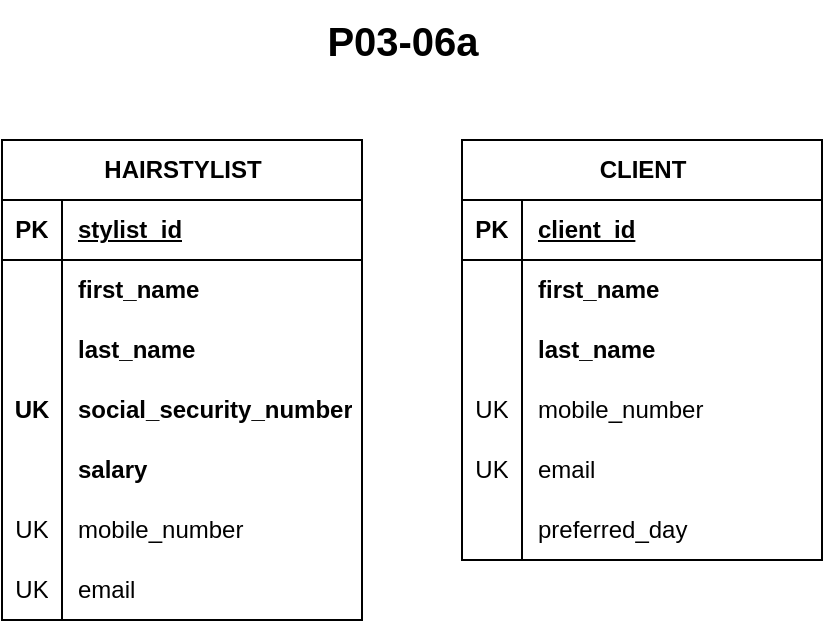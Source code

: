 <mxfile version="21.7.5" type="device" pages="9">
  <diagram id="MQ8sw8z3BqHfC-tmDJvC" name="P03-06a">
    <mxGraphModel dx="1036" dy="623" grid="1" gridSize="10" guides="1" tooltips="1" connect="1" arrows="1" fold="1" page="1" pageScale="1" pageWidth="850" pageHeight="1100" math="0" shadow="0">
      <root>
        <mxCell id="0" />
        <mxCell id="1" parent="0" />
        <mxCell id="jVpbK8U8RCi5N_-cSC_t-4" value="&lt;p&gt;&lt;span style=&quot;background-color: initial;&quot;&gt;HAIRSTYLIST&lt;/span&gt;&lt;/p&gt;" style="shape=table;startSize=30;container=1;collapsible=1;childLayout=tableLayout;fixedRows=1;rowLines=0;fontStyle=1;align=center;resizeLast=1;html=1;" parent="1" vertex="1">
          <mxGeometry x="190" y="130" width="180" height="240" as="geometry" />
        </mxCell>
        <mxCell id="jVpbK8U8RCi5N_-cSC_t-5" value="" style="shape=tableRow;horizontal=0;startSize=0;swimlaneHead=0;swimlaneBody=0;fillColor=none;collapsible=0;dropTarget=0;points=[[0,0.5],[1,0.5]];portConstraint=eastwest;top=0;left=0;right=0;bottom=1;" parent="jVpbK8U8RCi5N_-cSC_t-4" vertex="1">
          <mxGeometry y="30" width="180" height="30" as="geometry" />
        </mxCell>
        <mxCell id="jVpbK8U8RCi5N_-cSC_t-6" value="PK" style="shape=partialRectangle;connectable=0;fillColor=none;top=0;left=0;bottom=0;right=0;fontStyle=1;overflow=hidden;whiteSpace=wrap;html=1;" parent="jVpbK8U8RCi5N_-cSC_t-5" vertex="1">
          <mxGeometry width="30" height="30" as="geometry">
            <mxRectangle width="30" height="30" as="alternateBounds" />
          </mxGeometry>
        </mxCell>
        <mxCell id="jVpbK8U8RCi5N_-cSC_t-7" value="stylist_id" style="shape=partialRectangle;connectable=0;fillColor=none;top=0;left=0;bottom=0;right=0;align=left;spacingLeft=6;fontStyle=5;overflow=hidden;whiteSpace=wrap;html=1;" parent="jVpbK8U8RCi5N_-cSC_t-5" vertex="1">
          <mxGeometry x="30" width="150" height="30" as="geometry">
            <mxRectangle width="150" height="30" as="alternateBounds" />
          </mxGeometry>
        </mxCell>
        <mxCell id="jVpbK8U8RCi5N_-cSC_t-8" value="" style="shape=tableRow;horizontal=0;startSize=0;swimlaneHead=0;swimlaneBody=0;fillColor=none;collapsible=0;dropTarget=0;points=[[0,0.5],[1,0.5]];portConstraint=eastwest;top=0;left=0;right=0;bottom=0;" parent="jVpbK8U8RCi5N_-cSC_t-4" vertex="1">
          <mxGeometry y="60" width="180" height="30" as="geometry" />
        </mxCell>
        <mxCell id="jVpbK8U8RCi5N_-cSC_t-9" value="" style="shape=partialRectangle;connectable=0;fillColor=none;top=0;left=0;bottom=0;right=0;editable=1;overflow=hidden;whiteSpace=wrap;html=1;" parent="jVpbK8U8RCi5N_-cSC_t-8" vertex="1">
          <mxGeometry width="30" height="30" as="geometry">
            <mxRectangle width="30" height="30" as="alternateBounds" />
          </mxGeometry>
        </mxCell>
        <mxCell id="jVpbK8U8RCi5N_-cSC_t-10" value="&lt;b&gt;first_name&lt;/b&gt;" style="shape=partialRectangle;connectable=0;fillColor=none;top=0;left=0;bottom=0;right=0;align=left;spacingLeft=6;overflow=hidden;whiteSpace=wrap;html=1;" parent="jVpbK8U8RCi5N_-cSC_t-8" vertex="1">
          <mxGeometry x="30" width="150" height="30" as="geometry">
            <mxRectangle width="150" height="30" as="alternateBounds" />
          </mxGeometry>
        </mxCell>
        <mxCell id="jVpbK8U8RCi5N_-cSC_t-11" value="" style="shape=tableRow;horizontal=0;startSize=0;swimlaneHead=0;swimlaneBody=0;fillColor=none;collapsible=0;dropTarget=0;points=[[0,0.5],[1,0.5]];portConstraint=eastwest;top=0;left=0;right=0;bottom=0;" parent="jVpbK8U8RCi5N_-cSC_t-4" vertex="1">
          <mxGeometry y="90" width="180" height="30" as="geometry" />
        </mxCell>
        <mxCell id="jVpbK8U8RCi5N_-cSC_t-12" value="" style="shape=partialRectangle;connectable=0;fillColor=none;top=0;left=0;bottom=0;right=0;editable=1;overflow=hidden;whiteSpace=wrap;html=1;" parent="jVpbK8U8RCi5N_-cSC_t-11" vertex="1">
          <mxGeometry width="30" height="30" as="geometry">
            <mxRectangle width="30" height="30" as="alternateBounds" />
          </mxGeometry>
        </mxCell>
        <mxCell id="jVpbK8U8RCi5N_-cSC_t-13" value="&lt;b&gt;last_name&lt;/b&gt;" style="shape=partialRectangle;connectable=0;fillColor=none;top=0;left=0;bottom=0;right=0;align=left;spacingLeft=6;overflow=hidden;whiteSpace=wrap;html=1;" parent="jVpbK8U8RCi5N_-cSC_t-11" vertex="1">
          <mxGeometry x="30" width="150" height="30" as="geometry">
            <mxRectangle width="150" height="30" as="alternateBounds" />
          </mxGeometry>
        </mxCell>
        <mxCell id="jVpbK8U8RCi5N_-cSC_t-14" value="" style="shape=tableRow;horizontal=0;startSize=0;swimlaneHead=0;swimlaneBody=0;fillColor=none;collapsible=0;dropTarget=0;points=[[0,0.5],[1,0.5]];portConstraint=eastwest;top=0;left=0;right=0;bottom=0;" parent="jVpbK8U8RCi5N_-cSC_t-4" vertex="1">
          <mxGeometry y="120" width="180" height="30" as="geometry" />
        </mxCell>
        <mxCell id="jVpbK8U8RCi5N_-cSC_t-15" value="&lt;b style=&quot;&quot;&gt;UK&lt;/b&gt;" style="shape=partialRectangle;connectable=0;fillColor=none;top=0;left=0;bottom=0;right=0;editable=1;overflow=hidden;whiteSpace=wrap;html=1;" parent="jVpbK8U8RCi5N_-cSC_t-14" vertex="1">
          <mxGeometry width="30" height="30" as="geometry">
            <mxRectangle width="30" height="30" as="alternateBounds" />
          </mxGeometry>
        </mxCell>
        <mxCell id="jVpbK8U8RCi5N_-cSC_t-16" value="&lt;b&gt;social_security_number&lt;/b&gt;" style="shape=partialRectangle;connectable=0;fillColor=none;top=0;left=0;bottom=0;right=0;align=left;spacingLeft=6;overflow=hidden;whiteSpace=wrap;html=1;" parent="jVpbK8U8RCi5N_-cSC_t-14" vertex="1">
          <mxGeometry x="30" width="150" height="30" as="geometry">
            <mxRectangle width="150" height="30" as="alternateBounds" />
          </mxGeometry>
        </mxCell>
        <mxCell id="jVpbK8U8RCi5N_-cSC_t-17" value="" style="shape=tableRow;horizontal=0;startSize=0;swimlaneHead=0;swimlaneBody=0;fillColor=none;collapsible=0;dropTarget=0;points=[[0,0.5],[1,0.5]];portConstraint=eastwest;top=0;left=0;right=0;bottom=0;" parent="jVpbK8U8RCi5N_-cSC_t-4" vertex="1">
          <mxGeometry y="150" width="180" height="30" as="geometry" />
        </mxCell>
        <mxCell id="jVpbK8U8RCi5N_-cSC_t-18" value="" style="shape=partialRectangle;connectable=0;fillColor=none;top=0;left=0;bottom=0;right=0;editable=1;overflow=hidden;whiteSpace=wrap;html=1;" parent="jVpbK8U8RCi5N_-cSC_t-17" vertex="1">
          <mxGeometry width="30" height="30" as="geometry">
            <mxRectangle width="30" height="30" as="alternateBounds" />
          </mxGeometry>
        </mxCell>
        <mxCell id="jVpbK8U8RCi5N_-cSC_t-19" value="&lt;b&gt;salary&lt;/b&gt;" style="shape=partialRectangle;connectable=0;fillColor=none;top=0;left=0;bottom=0;right=0;align=left;spacingLeft=6;overflow=hidden;whiteSpace=wrap;html=1;" parent="jVpbK8U8RCi5N_-cSC_t-17" vertex="1">
          <mxGeometry x="30" width="150" height="30" as="geometry">
            <mxRectangle width="150" height="30" as="alternateBounds" />
          </mxGeometry>
        </mxCell>
        <mxCell id="jVpbK8U8RCi5N_-cSC_t-20" value="" style="shape=tableRow;horizontal=0;startSize=0;swimlaneHead=0;swimlaneBody=0;fillColor=none;collapsible=0;dropTarget=0;points=[[0,0.5],[1,0.5]];portConstraint=eastwest;top=0;left=0;right=0;bottom=0;" parent="jVpbK8U8RCi5N_-cSC_t-4" vertex="1">
          <mxGeometry y="180" width="180" height="30" as="geometry" />
        </mxCell>
        <mxCell id="jVpbK8U8RCi5N_-cSC_t-21" value="UK" style="shape=partialRectangle;connectable=0;fillColor=none;top=0;left=0;bottom=0;right=0;editable=1;overflow=hidden;whiteSpace=wrap;html=1;" parent="jVpbK8U8RCi5N_-cSC_t-20" vertex="1">
          <mxGeometry width="30" height="30" as="geometry">
            <mxRectangle width="30" height="30" as="alternateBounds" />
          </mxGeometry>
        </mxCell>
        <mxCell id="jVpbK8U8RCi5N_-cSC_t-22" value="mobile_number" style="shape=partialRectangle;connectable=0;fillColor=none;top=0;left=0;bottom=0;right=0;align=left;spacingLeft=6;overflow=hidden;whiteSpace=wrap;html=1;" parent="jVpbK8U8RCi5N_-cSC_t-20" vertex="1">
          <mxGeometry x="30" width="150" height="30" as="geometry">
            <mxRectangle width="150" height="30" as="alternateBounds" />
          </mxGeometry>
        </mxCell>
        <mxCell id="jVpbK8U8RCi5N_-cSC_t-23" value="" style="shape=tableRow;horizontal=0;startSize=0;swimlaneHead=0;swimlaneBody=0;fillColor=none;collapsible=0;dropTarget=0;points=[[0,0.5],[1,0.5]];portConstraint=eastwest;top=0;left=0;right=0;bottom=0;" parent="jVpbK8U8RCi5N_-cSC_t-4" vertex="1">
          <mxGeometry y="210" width="180" height="30" as="geometry" />
        </mxCell>
        <mxCell id="jVpbK8U8RCi5N_-cSC_t-24" value="&lt;span style=&quot;border-color: var(--border-color);&quot;&gt;UK&lt;/span&gt;" style="shape=partialRectangle;connectable=0;fillColor=none;top=0;left=0;bottom=0;right=0;editable=1;overflow=hidden;whiteSpace=wrap;html=1;" parent="jVpbK8U8RCi5N_-cSC_t-23" vertex="1">
          <mxGeometry width="30" height="30" as="geometry">
            <mxRectangle width="30" height="30" as="alternateBounds" />
          </mxGeometry>
        </mxCell>
        <mxCell id="jVpbK8U8RCi5N_-cSC_t-25" value="email" style="shape=partialRectangle;connectable=0;fillColor=none;top=0;left=0;bottom=0;right=0;align=left;spacingLeft=6;overflow=hidden;whiteSpace=wrap;html=1;" parent="jVpbK8U8RCi5N_-cSC_t-23" vertex="1">
          <mxGeometry x="30" width="150" height="30" as="geometry">
            <mxRectangle width="150" height="30" as="alternateBounds" />
          </mxGeometry>
        </mxCell>
        <mxCell id="jVpbK8U8RCi5N_-cSC_t-26" value="&lt;p&gt;&lt;span style=&quot;background-color: initial;&quot;&gt;CLIENT&lt;/span&gt;&lt;/p&gt;" style="shape=table;startSize=30;container=1;collapsible=1;childLayout=tableLayout;fixedRows=1;rowLines=0;fontStyle=1;align=center;resizeLast=1;html=1;" parent="1" vertex="1">
          <mxGeometry x="420" y="130" width="180" height="210" as="geometry" />
        </mxCell>
        <mxCell id="jVpbK8U8RCi5N_-cSC_t-27" value="" style="shape=tableRow;horizontal=0;startSize=0;swimlaneHead=0;swimlaneBody=0;fillColor=none;collapsible=0;dropTarget=0;points=[[0,0.5],[1,0.5]];portConstraint=eastwest;top=0;left=0;right=0;bottom=1;" parent="jVpbK8U8RCi5N_-cSC_t-26" vertex="1">
          <mxGeometry y="30" width="180" height="30" as="geometry" />
        </mxCell>
        <mxCell id="jVpbK8U8RCi5N_-cSC_t-28" value="PK" style="shape=partialRectangle;connectable=0;fillColor=none;top=0;left=0;bottom=0;right=0;fontStyle=1;overflow=hidden;whiteSpace=wrap;html=1;" parent="jVpbK8U8RCi5N_-cSC_t-27" vertex="1">
          <mxGeometry width="30" height="30" as="geometry">
            <mxRectangle width="30" height="30" as="alternateBounds" />
          </mxGeometry>
        </mxCell>
        <mxCell id="jVpbK8U8RCi5N_-cSC_t-29" value="client_id" style="shape=partialRectangle;connectable=0;fillColor=none;top=0;left=0;bottom=0;right=0;align=left;spacingLeft=6;fontStyle=5;overflow=hidden;whiteSpace=wrap;html=1;" parent="jVpbK8U8RCi5N_-cSC_t-27" vertex="1">
          <mxGeometry x="30" width="150" height="30" as="geometry">
            <mxRectangle width="150" height="30" as="alternateBounds" />
          </mxGeometry>
        </mxCell>
        <mxCell id="jVpbK8U8RCi5N_-cSC_t-30" value="" style="shape=tableRow;horizontal=0;startSize=0;swimlaneHead=0;swimlaneBody=0;fillColor=none;collapsible=0;dropTarget=0;points=[[0,0.5],[1,0.5]];portConstraint=eastwest;top=0;left=0;right=0;bottom=0;" parent="jVpbK8U8RCi5N_-cSC_t-26" vertex="1">
          <mxGeometry y="60" width="180" height="30" as="geometry" />
        </mxCell>
        <mxCell id="jVpbK8U8RCi5N_-cSC_t-31" value="" style="shape=partialRectangle;connectable=0;fillColor=none;top=0;left=0;bottom=0;right=0;editable=1;overflow=hidden;whiteSpace=wrap;html=1;" parent="jVpbK8U8RCi5N_-cSC_t-30" vertex="1">
          <mxGeometry width="30" height="30" as="geometry">
            <mxRectangle width="30" height="30" as="alternateBounds" />
          </mxGeometry>
        </mxCell>
        <mxCell id="jVpbK8U8RCi5N_-cSC_t-32" value="&lt;b&gt;first_name&lt;/b&gt;" style="shape=partialRectangle;connectable=0;fillColor=none;top=0;left=0;bottom=0;right=0;align=left;spacingLeft=6;overflow=hidden;whiteSpace=wrap;html=1;" parent="jVpbK8U8RCi5N_-cSC_t-30" vertex="1">
          <mxGeometry x="30" width="150" height="30" as="geometry">
            <mxRectangle width="150" height="30" as="alternateBounds" />
          </mxGeometry>
        </mxCell>
        <mxCell id="jVpbK8U8RCi5N_-cSC_t-33" value="" style="shape=tableRow;horizontal=0;startSize=0;swimlaneHead=0;swimlaneBody=0;fillColor=none;collapsible=0;dropTarget=0;points=[[0,0.5],[1,0.5]];portConstraint=eastwest;top=0;left=0;right=0;bottom=0;" parent="jVpbK8U8RCi5N_-cSC_t-26" vertex="1">
          <mxGeometry y="90" width="180" height="30" as="geometry" />
        </mxCell>
        <mxCell id="jVpbK8U8RCi5N_-cSC_t-34" value="" style="shape=partialRectangle;connectable=0;fillColor=none;top=0;left=0;bottom=0;right=0;editable=1;overflow=hidden;whiteSpace=wrap;html=1;" parent="jVpbK8U8RCi5N_-cSC_t-33" vertex="1">
          <mxGeometry width="30" height="30" as="geometry">
            <mxRectangle width="30" height="30" as="alternateBounds" />
          </mxGeometry>
        </mxCell>
        <mxCell id="jVpbK8U8RCi5N_-cSC_t-35" value="&lt;b&gt;last_name&lt;/b&gt;" style="shape=partialRectangle;connectable=0;fillColor=none;top=0;left=0;bottom=0;right=0;align=left;spacingLeft=6;overflow=hidden;whiteSpace=wrap;html=1;" parent="jVpbK8U8RCi5N_-cSC_t-33" vertex="1">
          <mxGeometry x="30" width="150" height="30" as="geometry">
            <mxRectangle width="150" height="30" as="alternateBounds" />
          </mxGeometry>
        </mxCell>
        <mxCell id="jVpbK8U8RCi5N_-cSC_t-36" value="" style="shape=tableRow;horizontal=0;startSize=0;swimlaneHead=0;swimlaneBody=0;fillColor=none;collapsible=0;dropTarget=0;points=[[0,0.5],[1,0.5]];portConstraint=eastwest;top=0;left=0;right=0;bottom=0;" parent="jVpbK8U8RCi5N_-cSC_t-26" vertex="1">
          <mxGeometry y="120" width="180" height="30" as="geometry" />
        </mxCell>
        <mxCell id="jVpbK8U8RCi5N_-cSC_t-37" value="UK" style="shape=partialRectangle;connectable=0;fillColor=none;top=0;left=0;bottom=0;right=0;editable=1;overflow=hidden;whiteSpace=wrap;html=1;" parent="jVpbK8U8RCi5N_-cSC_t-36" vertex="1">
          <mxGeometry width="30" height="30" as="geometry">
            <mxRectangle width="30" height="30" as="alternateBounds" />
          </mxGeometry>
        </mxCell>
        <mxCell id="jVpbK8U8RCi5N_-cSC_t-38" value="mobile_number" style="shape=partialRectangle;connectable=0;fillColor=none;top=0;left=0;bottom=0;right=0;align=left;spacingLeft=6;overflow=hidden;whiteSpace=wrap;html=1;" parent="jVpbK8U8RCi5N_-cSC_t-36" vertex="1">
          <mxGeometry x="30" width="150" height="30" as="geometry">
            <mxRectangle width="150" height="30" as="alternateBounds" />
          </mxGeometry>
        </mxCell>
        <mxCell id="jVpbK8U8RCi5N_-cSC_t-39" value="" style="shape=tableRow;horizontal=0;startSize=0;swimlaneHead=0;swimlaneBody=0;fillColor=none;collapsible=0;dropTarget=0;points=[[0,0.5],[1,0.5]];portConstraint=eastwest;top=0;left=0;right=0;bottom=0;" parent="jVpbK8U8RCi5N_-cSC_t-26" vertex="1">
          <mxGeometry y="150" width="180" height="30" as="geometry" />
        </mxCell>
        <mxCell id="jVpbK8U8RCi5N_-cSC_t-40" value="&lt;span style=&quot;border-color: var(--border-color);&quot;&gt;UK&lt;/span&gt;" style="shape=partialRectangle;connectable=0;fillColor=none;top=0;left=0;bottom=0;right=0;editable=1;overflow=hidden;whiteSpace=wrap;html=1;" parent="jVpbK8U8RCi5N_-cSC_t-39" vertex="1">
          <mxGeometry width="30" height="30" as="geometry">
            <mxRectangle width="30" height="30" as="alternateBounds" />
          </mxGeometry>
        </mxCell>
        <mxCell id="jVpbK8U8RCi5N_-cSC_t-41" value="email" style="shape=partialRectangle;connectable=0;fillColor=none;top=0;left=0;bottom=0;right=0;align=left;spacingLeft=6;overflow=hidden;whiteSpace=wrap;html=1;" parent="jVpbK8U8RCi5N_-cSC_t-39" vertex="1">
          <mxGeometry x="30" width="150" height="30" as="geometry">
            <mxRectangle width="150" height="30" as="alternateBounds" />
          </mxGeometry>
        </mxCell>
        <mxCell id="jVpbK8U8RCi5N_-cSC_t-42" value="" style="shape=tableRow;horizontal=0;startSize=0;swimlaneHead=0;swimlaneBody=0;fillColor=none;collapsible=0;dropTarget=0;points=[[0,0.5],[1,0.5]];portConstraint=eastwest;top=0;left=0;right=0;bottom=0;" parent="jVpbK8U8RCi5N_-cSC_t-26" vertex="1">
          <mxGeometry y="180" width="180" height="30" as="geometry" />
        </mxCell>
        <mxCell id="jVpbK8U8RCi5N_-cSC_t-43" value="" style="shape=partialRectangle;connectable=0;fillColor=none;top=0;left=0;bottom=0;right=0;editable=1;overflow=hidden;whiteSpace=wrap;html=1;" parent="jVpbK8U8RCi5N_-cSC_t-42" vertex="1">
          <mxGeometry width="30" height="30" as="geometry">
            <mxRectangle width="30" height="30" as="alternateBounds" />
          </mxGeometry>
        </mxCell>
        <mxCell id="jVpbK8U8RCi5N_-cSC_t-44" value="preferred_day" style="shape=partialRectangle;connectable=0;fillColor=none;top=0;left=0;bottom=0;right=0;align=left;spacingLeft=6;overflow=hidden;whiteSpace=wrap;html=1;" parent="jVpbK8U8RCi5N_-cSC_t-42" vertex="1">
          <mxGeometry x="30" width="150" height="30" as="geometry">
            <mxRectangle width="150" height="30" as="alternateBounds" />
          </mxGeometry>
        </mxCell>
        <mxCell id="jVpbK8U8RCi5N_-cSC_t-45" value="&lt;font style=&quot;font-size: 20px;&quot;&gt;&lt;b&gt;P03-06a&lt;/b&gt;&lt;/font&gt;" style="text;html=1;align=center;verticalAlign=middle;resizable=0;points=[];autosize=1;strokeColor=none;fillColor=none;" parent="1" vertex="1">
          <mxGeometry x="340" y="60" width="100" height="40" as="geometry" />
        </mxCell>
      </root>
    </mxGraphModel>
  </diagram>
  <diagram name="P03-06b" id="9SOl8LCAFzvOJV2GZ76x">
    <mxGraphModel dx="797" dy="479" grid="1" gridSize="10" guides="1" tooltips="1" connect="1" arrows="1" fold="1" page="1" pageScale="1" pageWidth="850" pageHeight="1100" math="0" shadow="0">
      <root>
        <mxCell id="WFpJhsIpj377Y65R6lE--0" />
        <mxCell id="WFpJhsIpj377Y65R6lE--1" parent="WFpJhsIpj377Y65R6lE--0" />
        <mxCell id="XeRXL_FKe9Y11VF0o4QP-84" value="&lt;p&gt;&lt;span style=&quot;background-color: initial;&quot;&gt;HAIRSTYLIST&lt;/span&gt;&lt;/p&gt;" style="shape=table;startSize=30;container=1;collapsible=1;childLayout=tableLayout;fixedRows=1;rowLines=0;fontStyle=1;align=center;resizeLast=1;html=1;" parent="WFpJhsIpj377Y65R6lE--1" vertex="1">
          <mxGeometry x="40" y="120" width="180" height="240" as="geometry" />
        </mxCell>
        <mxCell id="XeRXL_FKe9Y11VF0o4QP-85" value="" style="shape=tableRow;horizontal=0;startSize=0;swimlaneHead=0;swimlaneBody=0;fillColor=none;collapsible=0;dropTarget=0;points=[[0,0.5],[1,0.5]];portConstraint=eastwest;top=0;left=0;right=0;bottom=1;" parent="XeRXL_FKe9Y11VF0o4QP-84" vertex="1">
          <mxGeometry y="30" width="180" height="30" as="geometry" />
        </mxCell>
        <mxCell id="XeRXL_FKe9Y11VF0o4QP-86" value="PK" style="shape=partialRectangle;connectable=0;fillColor=none;top=0;left=0;bottom=0;right=0;fontStyle=1;overflow=hidden;whiteSpace=wrap;html=1;" parent="XeRXL_FKe9Y11VF0o4QP-85" vertex="1">
          <mxGeometry width="30" height="30" as="geometry">
            <mxRectangle width="30" height="30" as="alternateBounds" />
          </mxGeometry>
        </mxCell>
        <mxCell id="XeRXL_FKe9Y11VF0o4QP-87" value="stylist_id" style="shape=partialRectangle;connectable=0;fillColor=none;top=0;left=0;bottom=0;right=0;align=left;spacingLeft=6;fontStyle=5;overflow=hidden;whiteSpace=wrap;html=1;" parent="XeRXL_FKe9Y11VF0o4QP-85" vertex="1">
          <mxGeometry x="30" width="150" height="30" as="geometry">
            <mxRectangle width="150" height="30" as="alternateBounds" />
          </mxGeometry>
        </mxCell>
        <mxCell id="XeRXL_FKe9Y11VF0o4QP-88" value="" style="shape=tableRow;horizontal=0;startSize=0;swimlaneHead=0;swimlaneBody=0;fillColor=none;collapsible=0;dropTarget=0;points=[[0,0.5],[1,0.5]];portConstraint=eastwest;top=0;left=0;right=0;bottom=0;" parent="XeRXL_FKe9Y11VF0o4QP-84" vertex="1">
          <mxGeometry y="60" width="180" height="30" as="geometry" />
        </mxCell>
        <mxCell id="XeRXL_FKe9Y11VF0o4QP-89" value="" style="shape=partialRectangle;connectable=0;fillColor=none;top=0;left=0;bottom=0;right=0;editable=1;overflow=hidden;whiteSpace=wrap;html=1;" parent="XeRXL_FKe9Y11VF0o4QP-88" vertex="1">
          <mxGeometry width="30" height="30" as="geometry">
            <mxRectangle width="30" height="30" as="alternateBounds" />
          </mxGeometry>
        </mxCell>
        <mxCell id="XeRXL_FKe9Y11VF0o4QP-90" value="&lt;b&gt;first_name&lt;/b&gt;" style="shape=partialRectangle;connectable=0;fillColor=none;top=0;left=0;bottom=0;right=0;align=left;spacingLeft=6;overflow=hidden;whiteSpace=wrap;html=1;" parent="XeRXL_FKe9Y11VF0o4QP-88" vertex="1">
          <mxGeometry x="30" width="150" height="30" as="geometry">
            <mxRectangle width="150" height="30" as="alternateBounds" />
          </mxGeometry>
        </mxCell>
        <mxCell id="XeRXL_FKe9Y11VF0o4QP-91" value="" style="shape=tableRow;horizontal=0;startSize=0;swimlaneHead=0;swimlaneBody=0;fillColor=none;collapsible=0;dropTarget=0;points=[[0,0.5],[1,0.5]];portConstraint=eastwest;top=0;left=0;right=0;bottom=0;" parent="XeRXL_FKe9Y11VF0o4QP-84" vertex="1">
          <mxGeometry y="90" width="180" height="30" as="geometry" />
        </mxCell>
        <mxCell id="XeRXL_FKe9Y11VF0o4QP-92" value="" style="shape=partialRectangle;connectable=0;fillColor=none;top=0;left=0;bottom=0;right=0;editable=1;overflow=hidden;whiteSpace=wrap;html=1;" parent="XeRXL_FKe9Y11VF0o4QP-91" vertex="1">
          <mxGeometry width="30" height="30" as="geometry">
            <mxRectangle width="30" height="30" as="alternateBounds" />
          </mxGeometry>
        </mxCell>
        <mxCell id="XeRXL_FKe9Y11VF0o4QP-93" value="&lt;b&gt;last_name&lt;/b&gt;" style="shape=partialRectangle;connectable=0;fillColor=none;top=0;left=0;bottom=0;right=0;align=left;spacingLeft=6;overflow=hidden;whiteSpace=wrap;html=1;" parent="XeRXL_FKe9Y11VF0o4QP-91" vertex="1">
          <mxGeometry x="30" width="150" height="30" as="geometry">
            <mxRectangle width="150" height="30" as="alternateBounds" />
          </mxGeometry>
        </mxCell>
        <mxCell id="XeRXL_FKe9Y11VF0o4QP-94" value="" style="shape=tableRow;horizontal=0;startSize=0;swimlaneHead=0;swimlaneBody=0;fillColor=none;collapsible=0;dropTarget=0;points=[[0,0.5],[1,0.5]];portConstraint=eastwest;top=0;left=0;right=0;bottom=0;" parent="XeRXL_FKe9Y11VF0o4QP-84" vertex="1">
          <mxGeometry y="120" width="180" height="30" as="geometry" />
        </mxCell>
        <mxCell id="XeRXL_FKe9Y11VF0o4QP-95" value="&lt;b style=&quot;&quot;&gt;UK&lt;/b&gt;" style="shape=partialRectangle;connectable=0;fillColor=none;top=0;left=0;bottom=0;right=0;editable=1;overflow=hidden;whiteSpace=wrap;html=1;" parent="XeRXL_FKe9Y11VF0o4QP-94" vertex="1">
          <mxGeometry width="30" height="30" as="geometry">
            <mxRectangle width="30" height="30" as="alternateBounds" />
          </mxGeometry>
        </mxCell>
        <mxCell id="XeRXL_FKe9Y11VF0o4QP-96" value="&lt;b&gt;social_security_number&lt;/b&gt;" style="shape=partialRectangle;connectable=0;fillColor=none;top=0;left=0;bottom=0;right=0;align=left;spacingLeft=6;overflow=hidden;whiteSpace=wrap;html=1;" parent="XeRXL_FKe9Y11VF0o4QP-94" vertex="1">
          <mxGeometry x="30" width="150" height="30" as="geometry">
            <mxRectangle width="150" height="30" as="alternateBounds" />
          </mxGeometry>
        </mxCell>
        <mxCell id="XeRXL_FKe9Y11VF0o4QP-97" value="" style="shape=tableRow;horizontal=0;startSize=0;swimlaneHead=0;swimlaneBody=0;fillColor=none;collapsible=0;dropTarget=0;points=[[0,0.5],[1,0.5]];portConstraint=eastwest;top=0;left=0;right=0;bottom=0;" parent="XeRXL_FKe9Y11VF0o4QP-84" vertex="1">
          <mxGeometry y="150" width="180" height="30" as="geometry" />
        </mxCell>
        <mxCell id="XeRXL_FKe9Y11VF0o4QP-98" value="" style="shape=partialRectangle;connectable=0;fillColor=none;top=0;left=0;bottom=0;right=0;editable=1;overflow=hidden;whiteSpace=wrap;html=1;" parent="XeRXL_FKe9Y11VF0o4QP-97" vertex="1">
          <mxGeometry width="30" height="30" as="geometry">
            <mxRectangle width="30" height="30" as="alternateBounds" />
          </mxGeometry>
        </mxCell>
        <mxCell id="XeRXL_FKe9Y11VF0o4QP-99" value="&lt;b&gt;salary&lt;/b&gt;" style="shape=partialRectangle;connectable=0;fillColor=none;top=0;left=0;bottom=0;right=0;align=left;spacingLeft=6;overflow=hidden;whiteSpace=wrap;html=1;" parent="XeRXL_FKe9Y11VF0o4QP-97" vertex="1">
          <mxGeometry x="30" width="150" height="30" as="geometry">
            <mxRectangle width="150" height="30" as="alternateBounds" />
          </mxGeometry>
        </mxCell>
        <mxCell id="XeRXL_FKe9Y11VF0o4QP-100" value="" style="shape=tableRow;horizontal=0;startSize=0;swimlaneHead=0;swimlaneBody=0;fillColor=none;collapsible=0;dropTarget=0;points=[[0,0.5],[1,0.5]];portConstraint=eastwest;top=0;left=0;right=0;bottom=0;" parent="XeRXL_FKe9Y11VF0o4QP-84" vertex="1">
          <mxGeometry y="180" width="180" height="30" as="geometry" />
        </mxCell>
        <mxCell id="XeRXL_FKe9Y11VF0o4QP-101" value="UK" style="shape=partialRectangle;connectable=0;fillColor=none;top=0;left=0;bottom=0;right=0;editable=1;overflow=hidden;whiteSpace=wrap;html=1;" parent="XeRXL_FKe9Y11VF0o4QP-100" vertex="1">
          <mxGeometry width="30" height="30" as="geometry">
            <mxRectangle width="30" height="30" as="alternateBounds" />
          </mxGeometry>
        </mxCell>
        <mxCell id="XeRXL_FKe9Y11VF0o4QP-102" value="mobile_number" style="shape=partialRectangle;connectable=0;fillColor=none;top=0;left=0;bottom=0;right=0;align=left;spacingLeft=6;overflow=hidden;whiteSpace=wrap;html=1;" parent="XeRXL_FKe9Y11VF0o4QP-100" vertex="1">
          <mxGeometry x="30" width="150" height="30" as="geometry">
            <mxRectangle width="150" height="30" as="alternateBounds" />
          </mxGeometry>
        </mxCell>
        <mxCell id="XeRXL_FKe9Y11VF0o4QP-103" value="" style="shape=tableRow;horizontal=0;startSize=0;swimlaneHead=0;swimlaneBody=0;fillColor=none;collapsible=0;dropTarget=0;points=[[0,0.5],[1,0.5]];portConstraint=eastwest;top=0;left=0;right=0;bottom=0;" parent="XeRXL_FKe9Y11VF0o4QP-84" vertex="1">
          <mxGeometry y="210" width="180" height="30" as="geometry" />
        </mxCell>
        <mxCell id="XeRXL_FKe9Y11VF0o4QP-104" value="&lt;span style=&quot;border-color: var(--border-color);&quot;&gt;UK&lt;/span&gt;" style="shape=partialRectangle;connectable=0;fillColor=none;top=0;left=0;bottom=0;right=0;editable=1;overflow=hidden;whiteSpace=wrap;html=1;" parent="XeRXL_FKe9Y11VF0o4QP-103" vertex="1">
          <mxGeometry width="30" height="30" as="geometry">
            <mxRectangle width="30" height="30" as="alternateBounds" />
          </mxGeometry>
        </mxCell>
        <mxCell id="XeRXL_FKe9Y11VF0o4QP-105" value="email" style="shape=partialRectangle;connectable=0;fillColor=none;top=0;left=0;bottom=0;right=0;align=left;spacingLeft=6;overflow=hidden;whiteSpace=wrap;html=1;" parent="XeRXL_FKe9Y11VF0o4QP-103" vertex="1">
          <mxGeometry x="30" width="150" height="30" as="geometry">
            <mxRectangle width="150" height="30" as="alternateBounds" />
          </mxGeometry>
        </mxCell>
        <mxCell id="XeRXL_FKe9Y11VF0o4QP-106" value="&lt;p&gt;&lt;span style=&quot;background-color: initial;&quot;&gt;CLIENT&lt;/span&gt;&lt;/p&gt;" style="shape=table;startSize=30;container=1;collapsible=1;childLayout=tableLayout;fixedRows=1;rowLines=0;fontStyle=1;align=center;resizeLast=1;html=1;" parent="WFpJhsIpj377Y65R6lE--1" vertex="1">
          <mxGeometry x="490" y="120" width="180" height="240" as="geometry" />
        </mxCell>
        <mxCell id="XeRXL_FKe9Y11VF0o4QP-107" value="" style="shape=tableRow;horizontal=0;startSize=0;swimlaneHead=0;swimlaneBody=0;fillColor=none;collapsible=0;dropTarget=0;points=[[0,0.5],[1,0.5]];portConstraint=eastwest;top=0;left=0;right=0;bottom=1;" parent="XeRXL_FKe9Y11VF0o4QP-106" vertex="1">
          <mxGeometry y="30" width="180" height="30" as="geometry" />
        </mxCell>
        <mxCell id="XeRXL_FKe9Y11VF0o4QP-108" value="PK" style="shape=partialRectangle;connectable=0;fillColor=none;top=0;left=0;bottom=0;right=0;fontStyle=1;overflow=hidden;whiteSpace=wrap;html=1;" parent="XeRXL_FKe9Y11VF0o4QP-107" vertex="1">
          <mxGeometry width="30" height="30" as="geometry">
            <mxRectangle width="30" height="30" as="alternateBounds" />
          </mxGeometry>
        </mxCell>
        <mxCell id="XeRXL_FKe9Y11VF0o4QP-109" value="client_id" style="shape=partialRectangle;connectable=0;fillColor=none;top=0;left=0;bottom=0;right=0;align=left;spacingLeft=6;fontStyle=5;overflow=hidden;whiteSpace=wrap;html=1;" parent="XeRXL_FKe9Y11VF0o4QP-107" vertex="1">
          <mxGeometry x="30" width="150" height="30" as="geometry">
            <mxRectangle width="150" height="30" as="alternateBounds" />
          </mxGeometry>
        </mxCell>
        <mxCell id="XeRXL_FKe9Y11VF0o4QP-110" value="" style="shape=tableRow;horizontal=0;startSize=0;swimlaneHead=0;swimlaneBody=0;fillColor=none;collapsible=0;dropTarget=0;points=[[0,0.5],[1,0.5]];portConstraint=eastwest;top=0;left=0;right=0;bottom=0;" parent="XeRXL_FKe9Y11VF0o4QP-106" vertex="1">
          <mxGeometry y="60" width="180" height="30" as="geometry" />
        </mxCell>
        <mxCell id="XeRXL_FKe9Y11VF0o4QP-111" value="" style="shape=partialRectangle;connectable=0;fillColor=none;top=0;left=0;bottom=0;right=0;editable=1;overflow=hidden;whiteSpace=wrap;html=1;" parent="XeRXL_FKe9Y11VF0o4QP-110" vertex="1">
          <mxGeometry width="30" height="30" as="geometry">
            <mxRectangle width="30" height="30" as="alternateBounds" />
          </mxGeometry>
        </mxCell>
        <mxCell id="XeRXL_FKe9Y11VF0o4QP-112" value="&lt;b&gt;first_name&lt;/b&gt;" style="shape=partialRectangle;connectable=0;fillColor=none;top=0;left=0;bottom=0;right=0;align=left;spacingLeft=6;overflow=hidden;whiteSpace=wrap;html=1;" parent="XeRXL_FKe9Y11VF0o4QP-110" vertex="1">
          <mxGeometry x="30" width="150" height="30" as="geometry">
            <mxRectangle width="150" height="30" as="alternateBounds" />
          </mxGeometry>
        </mxCell>
        <mxCell id="XeRXL_FKe9Y11VF0o4QP-113" value="" style="shape=tableRow;horizontal=0;startSize=0;swimlaneHead=0;swimlaneBody=0;fillColor=none;collapsible=0;dropTarget=0;points=[[0,0.5],[1,0.5]];portConstraint=eastwest;top=0;left=0;right=0;bottom=0;" parent="XeRXL_FKe9Y11VF0o4QP-106" vertex="1">
          <mxGeometry y="90" width="180" height="30" as="geometry" />
        </mxCell>
        <mxCell id="XeRXL_FKe9Y11VF0o4QP-114" value="" style="shape=partialRectangle;connectable=0;fillColor=none;top=0;left=0;bottom=0;right=0;editable=1;overflow=hidden;whiteSpace=wrap;html=1;" parent="XeRXL_FKe9Y11VF0o4QP-113" vertex="1">
          <mxGeometry width="30" height="30" as="geometry">
            <mxRectangle width="30" height="30" as="alternateBounds" />
          </mxGeometry>
        </mxCell>
        <mxCell id="XeRXL_FKe9Y11VF0o4QP-115" value="&lt;b&gt;last_name&lt;/b&gt;" style="shape=partialRectangle;connectable=0;fillColor=none;top=0;left=0;bottom=0;right=0;align=left;spacingLeft=6;overflow=hidden;whiteSpace=wrap;html=1;" parent="XeRXL_FKe9Y11VF0o4QP-113" vertex="1">
          <mxGeometry x="30" width="150" height="30" as="geometry">
            <mxRectangle width="150" height="30" as="alternateBounds" />
          </mxGeometry>
        </mxCell>
        <mxCell id="XeRXL_FKe9Y11VF0o4QP-116" value="" style="shape=tableRow;horizontal=0;startSize=0;swimlaneHead=0;swimlaneBody=0;fillColor=none;collapsible=0;dropTarget=0;points=[[0,0.5],[1,0.5]];portConstraint=eastwest;top=0;left=0;right=0;bottom=0;" parent="XeRXL_FKe9Y11VF0o4QP-106" vertex="1">
          <mxGeometry y="120" width="180" height="30" as="geometry" />
        </mxCell>
        <mxCell id="XeRXL_FKe9Y11VF0o4QP-117" value="UK" style="shape=partialRectangle;connectable=0;fillColor=none;top=0;left=0;bottom=0;right=0;editable=1;overflow=hidden;whiteSpace=wrap;html=1;" parent="XeRXL_FKe9Y11VF0o4QP-116" vertex="1">
          <mxGeometry width="30" height="30" as="geometry">
            <mxRectangle width="30" height="30" as="alternateBounds" />
          </mxGeometry>
        </mxCell>
        <mxCell id="XeRXL_FKe9Y11VF0o4QP-118" value="mobile_number" style="shape=partialRectangle;connectable=0;fillColor=none;top=0;left=0;bottom=0;right=0;align=left;spacingLeft=6;overflow=hidden;whiteSpace=wrap;html=1;" parent="XeRXL_FKe9Y11VF0o4QP-116" vertex="1">
          <mxGeometry x="30" width="150" height="30" as="geometry">
            <mxRectangle width="150" height="30" as="alternateBounds" />
          </mxGeometry>
        </mxCell>
        <mxCell id="XeRXL_FKe9Y11VF0o4QP-119" value="" style="shape=tableRow;horizontal=0;startSize=0;swimlaneHead=0;swimlaneBody=0;fillColor=none;collapsible=0;dropTarget=0;points=[[0,0.5],[1,0.5]];portConstraint=eastwest;top=0;left=0;right=0;bottom=0;" parent="XeRXL_FKe9Y11VF0o4QP-106" vertex="1">
          <mxGeometry y="150" width="180" height="30" as="geometry" />
        </mxCell>
        <mxCell id="XeRXL_FKe9Y11VF0o4QP-120" value="&lt;span style=&quot;border-color: var(--border-color);&quot;&gt;UK&lt;/span&gt;" style="shape=partialRectangle;connectable=0;fillColor=none;top=0;left=0;bottom=0;right=0;editable=1;overflow=hidden;whiteSpace=wrap;html=1;" parent="XeRXL_FKe9Y11VF0o4QP-119" vertex="1">
          <mxGeometry width="30" height="30" as="geometry">
            <mxRectangle width="30" height="30" as="alternateBounds" />
          </mxGeometry>
        </mxCell>
        <mxCell id="XeRXL_FKe9Y11VF0o4QP-121" value="email" style="shape=partialRectangle;connectable=0;fillColor=none;top=0;left=0;bottom=0;right=0;align=left;spacingLeft=6;overflow=hidden;whiteSpace=wrap;html=1;" parent="XeRXL_FKe9Y11VF0o4QP-119" vertex="1">
          <mxGeometry x="30" width="150" height="30" as="geometry">
            <mxRectangle width="150" height="30" as="alternateBounds" />
          </mxGeometry>
        </mxCell>
        <mxCell id="XeRXL_FKe9Y11VF0o4QP-122" value="" style="shape=tableRow;horizontal=0;startSize=0;swimlaneHead=0;swimlaneBody=0;fillColor=none;collapsible=0;dropTarget=0;points=[[0,0.5],[1,0.5]];portConstraint=eastwest;top=0;left=0;right=0;bottom=0;" parent="XeRXL_FKe9Y11VF0o4QP-106" vertex="1">
          <mxGeometry y="180" width="180" height="30" as="geometry" />
        </mxCell>
        <mxCell id="XeRXL_FKe9Y11VF0o4QP-123" value="" style="shape=partialRectangle;connectable=0;fillColor=none;top=0;left=0;bottom=0;right=0;editable=1;overflow=hidden;whiteSpace=wrap;html=1;" parent="XeRXL_FKe9Y11VF0o4QP-122" vertex="1">
          <mxGeometry width="30" height="30" as="geometry">
            <mxRectangle width="30" height="30" as="alternateBounds" />
          </mxGeometry>
        </mxCell>
        <mxCell id="XeRXL_FKe9Y11VF0o4QP-124" value="preferred_day" style="shape=partialRectangle;connectable=0;fillColor=none;top=0;left=0;bottom=0;right=0;align=left;spacingLeft=6;overflow=hidden;whiteSpace=wrap;html=1;" parent="XeRXL_FKe9Y11VF0o4QP-122" vertex="1">
          <mxGeometry x="30" width="150" height="30" as="geometry">
            <mxRectangle width="150" height="30" as="alternateBounds" />
          </mxGeometry>
        </mxCell>
        <mxCell id="XeRXL_FKe9Y11VF0o4QP-125" value="" style="shape=tableRow;horizontal=0;startSize=0;swimlaneHead=0;swimlaneBody=0;fillColor=none;collapsible=0;dropTarget=0;points=[[0,0.5],[1,0.5]];portConstraint=eastwest;top=0;left=0;right=0;bottom=0;" parent="XeRXL_FKe9Y11VF0o4QP-106" vertex="1">
          <mxGeometry y="210" width="180" height="30" as="geometry" />
        </mxCell>
        <mxCell id="XeRXL_FKe9Y11VF0o4QP-126" value="&lt;b&gt;FK&lt;/b&gt;" style="shape=partialRectangle;connectable=0;fillColor=none;top=0;left=0;bottom=0;right=0;editable=1;overflow=hidden;whiteSpace=wrap;html=1;" parent="XeRXL_FKe9Y11VF0o4QP-125" vertex="1">
          <mxGeometry width="30" height="30" as="geometry">
            <mxRectangle width="30" height="30" as="alternateBounds" />
          </mxGeometry>
        </mxCell>
        <mxCell id="XeRXL_FKe9Y11VF0o4QP-127" value="&lt;b&gt;stylist_id&lt;/b&gt;" style="shape=partialRectangle;connectable=0;fillColor=none;top=0;left=0;bottom=0;right=0;align=left;spacingLeft=6;overflow=hidden;whiteSpace=wrap;html=1;" parent="XeRXL_FKe9Y11VF0o4QP-125" vertex="1">
          <mxGeometry x="30" width="150" height="30" as="geometry">
            <mxRectangle width="150" height="30" as="alternateBounds" />
          </mxGeometry>
        </mxCell>
        <mxCell id="XeRXL_FKe9Y11VF0o4QP-128" value="" style="edgeStyle=orthogonalEdgeStyle;fontSize=12;html=1;endArrow=ERzeroToMany;endFill=1;exitX=1;exitY=0.5;exitDx=0;exitDy=0;entryX=0;entryY=0.5;entryDx=0;entryDy=0;startArrow=ERmandOne;startFill=0;rounded=1;strokeWidth=2;endSize=10;startSize=10;dashed=1;" parent="WFpJhsIpj377Y65R6lE--1" source="XeRXL_FKe9Y11VF0o4QP-85" target="XeRXL_FKe9Y11VF0o4QP-125" edge="1">
          <mxGeometry width="100" height="100" relative="1" as="geometry">
            <mxPoint x="200" y="450" as="sourcePoint" />
            <mxPoint x="300" y="350" as="targetPoint" />
          </mxGeometry>
        </mxCell>
        <mxCell id="XeRXL_FKe9Y11VF0o4QP-129" value="&lt;b&gt;be assinged&lt;br&gt;be assigned to&amp;nbsp;&lt;br&gt;&lt;/b&gt;" style="edgeLabel;html=1;align=center;verticalAlign=middle;resizable=0;points=[];" parent="XeRXL_FKe9Y11VF0o4QP-128" vertex="1" connectable="0">
          <mxGeometry x="-0.04" y="-2" relative="1" as="geometry">
            <mxPoint as="offset" />
          </mxGeometry>
        </mxCell>
        <mxCell id="XeRXL_FKe9Y11VF0o4QP-131" value="&lt;font style=&quot;font-size: 20px;&quot;&gt;&lt;b&gt;P03-06b&lt;/b&gt;&lt;/font&gt;" style="text;html=1;align=center;verticalAlign=middle;resizable=0;points=[];autosize=1;strokeColor=none;fillColor=none;" parent="WFpJhsIpj377Y65R6lE--1" vertex="1">
          <mxGeometry x="260" y="90" width="100" height="40" as="geometry" />
        </mxCell>
        <mxCell id="fnsItcMW4nRT2_lfCRYs-0" value="&lt;div style=&quot;text-align: justify;&quot;&gt;&lt;b&gt;&lt;span style=&quot;background-color: initial;&quot;&gt;Each HARISTYLIST &lt;/span&gt;&lt;u style=&quot;background-color: initial;&quot;&gt;may&lt;/u&gt;&lt;span style=&quot;background-color: initial;&quot;&gt;&amp;nbsp;&lt;font color=&quot;#00cc66&quot;&gt;be assgined&lt;/font&gt; by&lt;/span&gt;&lt;font style=&quot;background-color: initial;&quot; color=&quot;#00cc66&quot;&gt;&amp;nbsp;&lt;/font&gt;&lt;font style=&quot;background-color: initial;&quot; color=&quot;#0000cc&quot;&gt;zero , one or more&lt;/font&gt;&lt;span style=&quot;background-color: initial;&quot;&gt;&amp;nbsp;CLIENT.&lt;/span&gt;&lt;br&gt;&lt;/b&gt;&lt;/div&gt;&lt;div style=&quot;text-align: justify;&quot;&gt;&lt;b&gt;Each CLIENT&amp;nbsp; &lt;u&gt;must&lt;/u&gt;&amp;nbsp;&lt;font color=&quot;#00cc66&quot;&gt;be assigned&lt;/font&gt;&amp;nbsp; to&lt;font style=&quot;border-color: var(--border-color);&quot; color=&quot;#00cc66&quot;&gt;&amp;nbsp;&lt;/font&gt;&lt;font style=&quot;border-color: var(--border-color);&quot; color=&quot;#0000cc&quot;&gt;one and only one&lt;/font&gt;&amp;nbsp;HAIRSTLIST.&lt;/b&gt;&lt;span style=&quot;background-color: initial;&quot;&gt;&lt;br&gt;&lt;/span&gt;&lt;/div&gt;" style="rounded=1;whiteSpace=wrap;html=1;" vertex="1" parent="WFpJhsIpj377Y65R6lE--1">
          <mxGeometry x="150" y="410" width="400" height="60" as="geometry" />
        </mxCell>
      </root>
    </mxGraphModel>
  </diagram>
  <diagram name="P03-06c" id="lN2GtU1_nxXHxCesyDog">
    <mxGraphModel dx="1036" dy="623" grid="1" gridSize="10" guides="1" tooltips="1" connect="1" arrows="1" fold="1" page="1" pageScale="1" pageWidth="850" pageHeight="1100" math="0" shadow="0">
      <root>
        <mxCell id="zoWYD-NLLb6mb2D1Zrxe-0" />
        <mxCell id="zoWYD-NLLb6mb2D1Zrxe-1" parent="zoWYD-NLLb6mb2D1Zrxe-0" />
        <mxCell id="JHZmsUluDJLXygZvHTpN-0" value="&lt;p&gt;&lt;span style=&quot;background-color: initial;&quot;&gt;HAIRSTYLIST&lt;/span&gt;&lt;/p&gt;" style="shape=table;startSize=30;container=1;collapsible=1;childLayout=tableLayout;fixedRows=1;rowLines=0;fontStyle=1;align=center;resizeLast=1;html=1;" parent="zoWYD-NLLb6mb2D1Zrxe-1" vertex="1">
          <mxGeometry x="40" y="120" width="180" height="240" as="geometry" />
        </mxCell>
        <mxCell id="JHZmsUluDJLXygZvHTpN-1" value="" style="shape=tableRow;horizontal=0;startSize=0;swimlaneHead=0;swimlaneBody=0;fillColor=none;collapsible=0;dropTarget=0;points=[[0,0.5],[1,0.5]];portConstraint=eastwest;top=0;left=0;right=0;bottom=1;" parent="JHZmsUluDJLXygZvHTpN-0" vertex="1">
          <mxGeometry y="30" width="180" height="30" as="geometry" />
        </mxCell>
        <mxCell id="JHZmsUluDJLXygZvHTpN-2" value="PK" style="shape=partialRectangle;connectable=0;fillColor=none;top=0;left=0;bottom=0;right=0;fontStyle=1;overflow=hidden;whiteSpace=wrap;html=1;" parent="JHZmsUluDJLXygZvHTpN-1" vertex="1">
          <mxGeometry width="30" height="30" as="geometry">
            <mxRectangle width="30" height="30" as="alternateBounds" />
          </mxGeometry>
        </mxCell>
        <mxCell id="JHZmsUluDJLXygZvHTpN-3" value="stylist_id" style="shape=partialRectangle;connectable=0;fillColor=none;top=0;left=0;bottom=0;right=0;align=left;spacingLeft=6;fontStyle=5;overflow=hidden;whiteSpace=wrap;html=1;" parent="JHZmsUluDJLXygZvHTpN-1" vertex="1">
          <mxGeometry x="30" width="150" height="30" as="geometry">
            <mxRectangle width="150" height="30" as="alternateBounds" />
          </mxGeometry>
        </mxCell>
        <mxCell id="JHZmsUluDJLXygZvHTpN-4" value="" style="shape=tableRow;horizontal=0;startSize=0;swimlaneHead=0;swimlaneBody=0;fillColor=none;collapsible=0;dropTarget=0;points=[[0,0.5],[1,0.5]];portConstraint=eastwest;top=0;left=0;right=0;bottom=0;" parent="JHZmsUluDJLXygZvHTpN-0" vertex="1">
          <mxGeometry y="60" width="180" height="30" as="geometry" />
        </mxCell>
        <mxCell id="JHZmsUluDJLXygZvHTpN-5" value="" style="shape=partialRectangle;connectable=0;fillColor=none;top=0;left=0;bottom=0;right=0;editable=1;overflow=hidden;whiteSpace=wrap;html=1;" parent="JHZmsUluDJLXygZvHTpN-4" vertex="1">
          <mxGeometry width="30" height="30" as="geometry">
            <mxRectangle width="30" height="30" as="alternateBounds" />
          </mxGeometry>
        </mxCell>
        <mxCell id="JHZmsUluDJLXygZvHTpN-6" value="&lt;b&gt;first_name&lt;/b&gt;" style="shape=partialRectangle;connectable=0;fillColor=none;top=0;left=0;bottom=0;right=0;align=left;spacingLeft=6;overflow=hidden;whiteSpace=wrap;html=1;" parent="JHZmsUluDJLXygZvHTpN-4" vertex="1">
          <mxGeometry x="30" width="150" height="30" as="geometry">
            <mxRectangle width="150" height="30" as="alternateBounds" />
          </mxGeometry>
        </mxCell>
        <mxCell id="JHZmsUluDJLXygZvHTpN-7" value="" style="shape=tableRow;horizontal=0;startSize=0;swimlaneHead=0;swimlaneBody=0;fillColor=none;collapsible=0;dropTarget=0;points=[[0,0.5],[1,0.5]];portConstraint=eastwest;top=0;left=0;right=0;bottom=0;" parent="JHZmsUluDJLXygZvHTpN-0" vertex="1">
          <mxGeometry y="90" width="180" height="30" as="geometry" />
        </mxCell>
        <mxCell id="JHZmsUluDJLXygZvHTpN-8" value="" style="shape=partialRectangle;connectable=0;fillColor=none;top=0;left=0;bottom=0;right=0;editable=1;overflow=hidden;whiteSpace=wrap;html=1;" parent="JHZmsUluDJLXygZvHTpN-7" vertex="1">
          <mxGeometry width="30" height="30" as="geometry">
            <mxRectangle width="30" height="30" as="alternateBounds" />
          </mxGeometry>
        </mxCell>
        <mxCell id="JHZmsUluDJLXygZvHTpN-9" value="&lt;b&gt;last_name&lt;/b&gt;" style="shape=partialRectangle;connectable=0;fillColor=none;top=0;left=0;bottom=0;right=0;align=left;spacingLeft=6;overflow=hidden;whiteSpace=wrap;html=1;" parent="JHZmsUluDJLXygZvHTpN-7" vertex="1">
          <mxGeometry x="30" width="150" height="30" as="geometry">
            <mxRectangle width="150" height="30" as="alternateBounds" />
          </mxGeometry>
        </mxCell>
        <mxCell id="JHZmsUluDJLXygZvHTpN-10" value="" style="shape=tableRow;horizontal=0;startSize=0;swimlaneHead=0;swimlaneBody=0;fillColor=none;collapsible=0;dropTarget=0;points=[[0,0.5],[1,0.5]];portConstraint=eastwest;top=0;left=0;right=0;bottom=0;" parent="JHZmsUluDJLXygZvHTpN-0" vertex="1">
          <mxGeometry y="120" width="180" height="30" as="geometry" />
        </mxCell>
        <mxCell id="JHZmsUluDJLXygZvHTpN-11" value="&lt;b style=&quot;&quot;&gt;UK&lt;/b&gt;" style="shape=partialRectangle;connectable=0;fillColor=none;top=0;left=0;bottom=0;right=0;editable=1;overflow=hidden;whiteSpace=wrap;html=1;" parent="JHZmsUluDJLXygZvHTpN-10" vertex="1">
          <mxGeometry width="30" height="30" as="geometry">
            <mxRectangle width="30" height="30" as="alternateBounds" />
          </mxGeometry>
        </mxCell>
        <mxCell id="JHZmsUluDJLXygZvHTpN-12" value="&lt;b&gt;social_security_number&lt;/b&gt;" style="shape=partialRectangle;connectable=0;fillColor=none;top=0;left=0;bottom=0;right=0;align=left;spacingLeft=6;overflow=hidden;whiteSpace=wrap;html=1;" parent="JHZmsUluDJLXygZvHTpN-10" vertex="1">
          <mxGeometry x="30" width="150" height="30" as="geometry">
            <mxRectangle width="150" height="30" as="alternateBounds" />
          </mxGeometry>
        </mxCell>
        <mxCell id="JHZmsUluDJLXygZvHTpN-13" value="" style="shape=tableRow;horizontal=0;startSize=0;swimlaneHead=0;swimlaneBody=0;fillColor=none;collapsible=0;dropTarget=0;points=[[0,0.5],[1,0.5]];portConstraint=eastwest;top=0;left=0;right=0;bottom=0;" parent="JHZmsUluDJLXygZvHTpN-0" vertex="1">
          <mxGeometry y="150" width="180" height="30" as="geometry" />
        </mxCell>
        <mxCell id="JHZmsUluDJLXygZvHTpN-14" value="" style="shape=partialRectangle;connectable=0;fillColor=none;top=0;left=0;bottom=0;right=0;editable=1;overflow=hidden;whiteSpace=wrap;html=1;" parent="JHZmsUluDJLXygZvHTpN-13" vertex="1">
          <mxGeometry width="30" height="30" as="geometry">
            <mxRectangle width="30" height="30" as="alternateBounds" />
          </mxGeometry>
        </mxCell>
        <mxCell id="JHZmsUluDJLXygZvHTpN-15" value="&lt;b&gt;salary&lt;/b&gt;" style="shape=partialRectangle;connectable=0;fillColor=none;top=0;left=0;bottom=0;right=0;align=left;spacingLeft=6;overflow=hidden;whiteSpace=wrap;html=1;" parent="JHZmsUluDJLXygZvHTpN-13" vertex="1">
          <mxGeometry x="30" width="150" height="30" as="geometry">
            <mxRectangle width="150" height="30" as="alternateBounds" />
          </mxGeometry>
        </mxCell>
        <mxCell id="JHZmsUluDJLXygZvHTpN-16" value="" style="shape=tableRow;horizontal=0;startSize=0;swimlaneHead=0;swimlaneBody=0;fillColor=none;collapsible=0;dropTarget=0;points=[[0,0.5],[1,0.5]];portConstraint=eastwest;top=0;left=0;right=0;bottom=0;" parent="JHZmsUluDJLXygZvHTpN-0" vertex="1">
          <mxGeometry y="180" width="180" height="30" as="geometry" />
        </mxCell>
        <mxCell id="JHZmsUluDJLXygZvHTpN-17" value="UK" style="shape=partialRectangle;connectable=0;fillColor=none;top=0;left=0;bottom=0;right=0;editable=1;overflow=hidden;whiteSpace=wrap;html=1;" parent="JHZmsUluDJLXygZvHTpN-16" vertex="1">
          <mxGeometry width="30" height="30" as="geometry">
            <mxRectangle width="30" height="30" as="alternateBounds" />
          </mxGeometry>
        </mxCell>
        <mxCell id="JHZmsUluDJLXygZvHTpN-18" value="mobile_number" style="shape=partialRectangle;connectable=0;fillColor=none;top=0;left=0;bottom=0;right=0;align=left;spacingLeft=6;overflow=hidden;whiteSpace=wrap;html=1;" parent="JHZmsUluDJLXygZvHTpN-16" vertex="1">
          <mxGeometry x="30" width="150" height="30" as="geometry">
            <mxRectangle width="150" height="30" as="alternateBounds" />
          </mxGeometry>
        </mxCell>
        <mxCell id="JHZmsUluDJLXygZvHTpN-19" value="" style="shape=tableRow;horizontal=0;startSize=0;swimlaneHead=0;swimlaneBody=0;fillColor=none;collapsible=0;dropTarget=0;points=[[0,0.5],[1,0.5]];portConstraint=eastwest;top=0;left=0;right=0;bottom=0;" parent="JHZmsUluDJLXygZvHTpN-0" vertex="1">
          <mxGeometry y="210" width="180" height="30" as="geometry" />
        </mxCell>
        <mxCell id="JHZmsUluDJLXygZvHTpN-20" value="&lt;span style=&quot;border-color: var(--border-color);&quot;&gt;UK&lt;/span&gt;" style="shape=partialRectangle;connectable=0;fillColor=none;top=0;left=0;bottom=0;right=0;editable=1;overflow=hidden;whiteSpace=wrap;html=1;" parent="JHZmsUluDJLXygZvHTpN-19" vertex="1">
          <mxGeometry width="30" height="30" as="geometry">
            <mxRectangle width="30" height="30" as="alternateBounds" />
          </mxGeometry>
        </mxCell>
        <mxCell id="JHZmsUluDJLXygZvHTpN-21" value="email" style="shape=partialRectangle;connectable=0;fillColor=none;top=0;left=0;bottom=0;right=0;align=left;spacingLeft=6;overflow=hidden;whiteSpace=wrap;html=1;" parent="JHZmsUluDJLXygZvHTpN-19" vertex="1">
          <mxGeometry x="30" width="150" height="30" as="geometry">
            <mxRectangle width="150" height="30" as="alternateBounds" />
          </mxGeometry>
        </mxCell>
        <mxCell id="JHZmsUluDJLXygZvHTpN-22" value="&lt;p&gt;&lt;span style=&quot;background-color: initial;&quot;&gt;CLIENT&lt;/span&gt;&lt;/p&gt;" style="shape=table;startSize=30;container=1;collapsible=1;childLayout=tableLayout;fixedRows=1;rowLines=0;fontStyle=1;align=center;resizeLast=1;html=1;" parent="zoWYD-NLLb6mb2D1Zrxe-1" vertex="1">
          <mxGeometry x="490" y="120" width="180" height="240" as="geometry" />
        </mxCell>
        <mxCell id="JHZmsUluDJLXygZvHTpN-23" value="" style="shape=tableRow;horizontal=0;startSize=0;swimlaneHead=0;swimlaneBody=0;fillColor=none;collapsible=0;dropTarget=0;points=[[0,0.5],[1,0.5]];portConstraint=eastwest;top=0;left=0;right=0;bottom=1;" parent="JHZmsUluDJLXygZvHTpN-22" vertex="1">
          <mxGeometry y="30" width="180" height="30" as="geometry" />
        </mxCell>
        <mxCell id="JHZmsUluDJLXygZvHTpN-24" value="PK" style="shape=partialRectangle;connectable=0;fillColor=none;top=0;left=0;bottom=0;right=0;fontStyle=1;overflow=hidden;whiteSpace=wrap;html=1;" parent="JHZmsUluDJLXygZvHTpN-23" vertex="1">
          <mxGeometry width="30" height="30" as="geometry">
            <mxRectangle width="30" height="30" as="alternateBounds" />
          </mxGeometry>
        </mxCell>
        <mxCell id="JHZmsUluDJLXygZvHTpN-25" value="client_id" style="shape=partialRectangle;connectable=0;fillColor=none;top=0;left=0;bottom=0;right=0;align=left;spacingLeft=6;fontStyle=5;overflow=hidden;whiteSpace=wrap;html=1;" parent="JHZmsUluDJLXygZvHTpN-23" vertex="1">
          <mxGeometry x="30" width="150" height="30" as="geometry">
            <mxRectangle width="150" height="30" as="alternateBounds" />
          </mxGeometry>
        </mxCell>
        <mxCell id="JHZmsUluDJLXygZvHTpN-26" value="" style="shape=tableRow;horizontal=0;startSize=0;swimlaneHead=0;swimlaneBody=0;fillColor=none;collapsible=0;dropTarget=0;points=[[0,0.5],[1,0.5]];portConstraint=eastwest;top=0;left=0;right=0;bottom=0;" parent="JHZmsUluDJLXygZvHTpN-22" vertex="1">
          <mxGeometry y="60" width="180" height="30" as="geometry" />
        </mxCell>
        <mxCell id="JHZmsUluDJLXygZvHTpN-27" value="" style="shape=partialRectangle;connectable=0;fillColor=none;top=0;left=0;bottom=0;right=0;editable=1;overflow=hidden;whiteSpace=wrap;html=1;" parent="JHZmsUluDJLXygZvHTpN-26" vertex="1">
          <mxGeometry width="30" height="30" as="geometry">
            <mxRectangle width="30" height="30" as="alternateBounds" />
          </mxGeometry>
        </mxCell>
        <mxCell id="JHZmsUluDJLXygZvHTpN-28" value="&lt;b&gt;first_name&lt;/b&gt;" style="shape=partialRectangle;connectable=0;fillColor=none;top=0;left=0;bottom=0;right=0;align=left;spacingLeft=6;overflow=hidden;whiteSpace=wrap;html=1;" parent="JHZmsUluDJLXygZvHTpN-26" vertex="1">
          <mxGeometry x="30" width="150" height="30" as="geometry">
            <mxRectangle width="150" height="30" as="alternateBounds" />
          </mxGeometry>
        </mxCell>
        <mxCell id="JHZmsUluDJLXygZvHTpN-29" value="" style="shape=tableRow;horizontal=0;startSize=0;swimlaneHead=0;swimlaneBody=0;fillColor=none;collapsible=0;dropTarget=0;points=[[0,0.5],[1,0.5]];portConstraint=eastwest;top=0;left=0;right=0;bottom=0;" parent="JHZmsUluDJLXygZvHTpN-22" vertex="1">
          <mxGeometry y="90" width="180" height="30" as="geometry" />
        </mxCell>
        <mxCell id="JHZmsUluDJLXygZvHTpN-30" value="" style="shape=partialRectangle;connectable=0;fillColor=none;top=0;left=0;bottom=0;right=0;editable=1;overflow=hidden;whiteSpace=wrap;html=1;" parent="JHZmsUluDJLXygZvHTpN-29" vertex="1">
          <mxGeometry width="30" height="30" as="geometry">
            <mxRectangle width="30" height="30" as="alternateBounds" />
          </mxGeometry>
        </mxCell>
        <mxCell id="JHZmsUluDJLXygZvHTpN-31" value="&lt;b&gt;last_name&lt;/b&gt;" style="shape=partialRectangle;connectable=0;fillColor=none;top=0;left=0;bottom=0;right=0;align=left;spacingLeft=6;overflow=hidden;whiteSpace=wrap;html=1;" parent="JHZmsUluDJLXygZvHTpN-29" vertex="1">
          <mxGeometry x="30" width="150" height="30" as="geometry">
            <mxRectangle width="150" height="30" as="alternateBounds" />
          </mxGeometry>
        </mxCell>
        <mxCell id="JHZmsUluDJLXygZvHTpN-32" value="" style="shape=tableRow;horizontal=0;startSize=0;swimlaneHead=0;swimlaneBody=0;fillColor=none;collapsible=0;dropTarget=0;points=[[0,0.5],[1,0.5]];portConstraint=eastwest;top=0;left=0;right=0;bottom=0;" parent="JHZmsUluDJLXygZvHTpN-22" vertex="1">
          <mxGeometry y="120" width="180" height="30" as="geometry" />
        </mxCell>
        <mxCell id="JHZmsUluDJLXygZvHTpN-33" value="UK" style="shape=partialRectangle;connectable=0;fillColor=none;top=0;left=0;bottom=0;right=0;editable=1;overflow=hidden;whiteSpace=wrap;html=1;" parent="JHZmsUluDJLXygZvHTpN-32" vertex="1">
          <mxGeometry width="30" height="30" as="geometry">
            <mxRectangle width="30" height="30" as="alternateBounds" />
          </mxGeometry>
        </mxCell>
        <mxCell id="JHZmsUluDJLXygZvHTpN-34" value="mobile_number" style="shape=partialRectangle;connectable=0;fillColor=none;top=0;left=0;bottom=0;right=0;align=left;spacingLeft=6;overflow=hidden;whiteSpace=wrap;html=1;" parent="JHZmsUluDJLXygZvHTpN-32" vertex="1">
          <mxGeometry x="30" width="150" height="30" as="geometry">
            <mxRectangle width="150" height="30" as="alternateBounds" />
          </mxGeometry>
        </mxCell>
        <mxCell id="JHZmsUluDJLXygZvHTpN-35" value="" style="shape=tableRow;horizontal=0;startSize=0;swimlaneHead=0;swimlaneBody=0;fillColor=none;collapsible=0;dropTarget=0;points=[[0,0.5],[1,0.5]];portConstraint=eastwest;top=0;left=0;right=0;bottom=0;" parent="JHZmsUluDJLXygZvHTpN-22" vertex="1">
          <mxGeometry y="150" width="180" height="30" as="geometry" />
        </mxCell>
        <mxCell id="JHZmsUluDJLXygZvHTpN-36" value="&lt;span style=&quot;border-color: var(--border-color);&quot;&gt;UK&lt;/span&gt;" style="shape=partialRectangle;connectable=0;fillColor=none;top=0;left=0;bottom=0;right=0;editable=1;overflow=hidden;whiteSpace=wrap;html=1;" parent="JHZmsUluDJLXygZvHTpN-35" vertex="1">
          <mxGeometry width="30" height="30" as="geometry">
            <mxRectangle width="30" height="30" as="alternateBounds" />
          </mxGeometry>
        </mxCell>
        <mxCell id="JHZmsUluDJLXygZvHTpN-37" value="email" style="shape=partialRectangle;connectable=0;fillColor=none;top=0;left=0;bottom=0;right=0;align=left;spacingLeft=6;overflow=hidden;whiteSpace=wrap;html=1;" parent="JHZmsUluDJLXygZvHTpN-35" vertex="1">
          <mxGeometry x="30" width="150" height="30" as="geometry">
            <mxRectangle width="150" height="30" as="alternateBounds" />
          </mxGeometry>
        </mxCell>
        <mxCell id="JHZmsUluDJLXygZvHTpN-38" value="" style="shape=tableRow;horizontal=0;startSize=0;swimlaneHead=0;swimlaneBody=0;fillColor=none;collapsible=0;dropTarget=0;points=[[0,0.5],[1,0.5]];portConstraint=eastwest;top=0;left=0;right=0;bottom=0;" parent="JHZmsUluDJLXygZvHTpN-22" vertex="1">
          <mxGeometry y="180" width="180" height="30" as="geometry" />
        </mxCell>
        <mxCell id="JHZmsUluDJLXygZvHTpN-39" value="" style="shape=partialRectangle;connectable=0;fillColor=none;top=0;left=0;bottom=0;right=0;editable=1;overflow=hidden;whiteSpace=wrap;html=1;" parent="JHZmsUluDJLXygZvHTpN-38" vertex="1">
          <mxGeometry width="30" height="30" as="geometry">
            <mxRectangle width="30" height="30" as="alternateBounds" />
          </mxGeometry>
        </mxCell>
        <mxCell id="JHZmsUluDJLXygZvHTpN-40" value="preferred_day" style="shape=partialRectangle;connectable=0;fillColor=none;top=0;left=0;bottom=0;right=0;align=left;spacingLeft=6;overflow=hidden;whiteSpace=wrap;html=1;" parent="JHZmsUluDJLXygZvHTpN-38" vertex="1">
          <mxGeometry x="30" width="150" height="30" as="geometry">
            <mxRectangle width="150" height="30" as="alternateBounds" />
          </mxGeometry>
        </mxCell>
        <mxCell id="JHZmsUluDJLXygZvHTpN-41" value="" style="shape=tableRow;horizontal=0;startSize=0;swimlaneHead=0;swimlaneBody=0;fillColor=none;collapsible=0;dropTarget=0;points=[[0,0.5],[1,0.5]];portConstraint=eastwest;top=0;left=0;right=0;bottom=0;" parent="JHZmsUluDJLXygZvHTpN-22" vertex="1">
          <mxGeometry y="210" width="180" height="30" as="geometry" />
        </mxCell>
        <mxCell id="JHZmsUluDJLXygZvHTpN-42" value="&lt;b&gt;FK&lt;/b&gt;" style="shape=partialRectangle;connectable=0;fillColor=none;top=0;left=0;bottom=0;right=0;editable=1;overflow=hidden;whiteSpace=wrap;html=1;" parent="JHZmsUluDJLXygZvHTpN-41" vertex="1">
          <mxGeometry width="30" height="30" as="geometry">
            <mxRectangle width="30" height="30" as="alternateBounds" />
          </mxGeometry>
        </mxCell>
        <mxCell id="JHZmsUluDJLXygZvHTpN-43" value="&lt;b&gt;stylist_id&lt;/b&gt;" style="shape=partialRectangle;connectable=0;fillColor=none;top=0;left=0;bottom=0;right=0;align=left;spacingLeft=6;overflow=hidden;whiteSpace=wrap;html=1;" parent="JHZmsUluDJLXygZvHTpN-41" vertex="1">
          <mxGeometry x="30" width="150" height="30" as="geometry">
            <mxRectangle width="150" height="30" as="alternateBounds" />
          </mxGeometry>
        </mxCell>
        <mxCell id="JHZmsUluDJLXygZvHTpN-44" value="" style="edgeStyle=orthogonalEdgeStyle;fontSize=12;html=1;endArrow=ERzeroToMany;endFill=1;exitX=1;exitY=0.5;exitDx=0;exitDy=0;entryX=0;entryY=0.5;entryDx=0;entryDy=0;startArrow=ERzeroToOne;startFill=0;rounded=1;strokeWidth=2;endSize=10;startSize=10;dashed=1;" parent="zoWYD-NLLb6mb2D1Zrxe-1" source="JHZmsUluDJLXygZvHTpN-1" target="JHZmsUluDJLXygZvHTpN-41" edge="1">
          <mxGeometry width="100" height="100" relative="1" as="geometry">
            <mxPoint x="200" y="450" as="sourcePoint" />
            <mxPoint x="300" y="350" as="targetPoint" />
          </mxGeometry>
        </mxCell>
        <mxCell id="JHZmsUluDJLXygZvHTpN-45" value="&lt;b&gt;be assigned&lt;br&gt;be assinged to&lt;br&gt;&lt;/b&gt;" style="edgeLabel;html=1;align=center;verticalAlign=middle;resizable=0;points=[];" parent="JHZmsUluDJLXygZvHTpN-44" vertex="1" connectable="0">
          <mxGeometry x="-0.04" y="-2" relative="1" as="geometry">
            <mxPoint as="offset" />
          </mxGeometry>
        </mxCell>
        <mxCell id="JHZmsUluDJLXygZvHTpN-47" value="&lt;font style=&quot;font-size: 20px;&quot;&gt;&lt;b&gt;P03-06c&lt;/b&gt;&lt;/font&gt;" style="text;html=1;align=center;verticalAlign=middle;resizable=0;points=[];autosize=1;strokeColor=none;fillColor=none;" parent="zoWYD-NLLb6mb2D1Zrxe-1" vertex="1">
          <mxGeometry x="300" y="80" width="100" height="40" as="geometry" />
        </mxCell>
        <mxCell id="8tm2BEfplNEvNkxBmiF1-0" value="&lt;div style=&quot;text-align: justify;&quot;&gt;&lt;b&gt;&lt;br&gt;&lt;/b&gt;&lt;/div&gt;&lt;div style=&quot;text-align: justify;&quot;&gt;&lt;span style=&quot;background-color: initial;&quot;&gt;&lt;b&gt;Each HARISTYLIST &lt;u&gt;may&lt;/u&gt;&amp;nbsp;&lt;font color=&quot;#00cc66&quot;&gt;be assigned to&lt;/font&gt;&amp;nbsp;&lt;font color=&quot;#00cc66&quot;&gt;&amp;nbsp;&lt;/font&gt;&lt;font color=&quot;#0000cc&quot;&gt;zero, one or more&lt;/font&gt;&amp;nbsp;CLIENT.&lt;/b&gt;&lt;/span&gt;&lt;/div&gt;&lt;div style=&quot;text-align: justify;&quot;&gt;&lt;b&gt;Each CLIENT&amp;nbsp;&amp;nbsp;&lt;u style=&quot;border-color: var(--border-color);&quot;&gt;may&lt;/u&gt;&amp;nbsp;&lt;font color=&quot;#00cc66&quot;&gt;be assigned&lt;/font&gt;&amp;nbsp;&lt;font style=&quot;border-color: var(--border-color);&quot; color=&quot;#00cc66&quot;&gt;&amp;nbsp;&lt;/font&gt;&lt;font color=&quot;#0000cc&quot; style=&quot;border-color: var(--border-color);&quot;&gt;z&lt;/font&gt;&lt;font color=&quot;#0000cc&quot; style=&quot;border-color: var(--border-color);&quot;&gt;ero or &lt;/font&gt;&lt;font style=&quot;border-color: var(--border-color);&quot; color=&quot;#0000cc&quot;&gt;only one&lt;/font&gt;&amp;nbsp;HAIRSTLIST&lt;/b&gt;&lt;span style=&quot;background-color: initial;&quot;&gt;&lt;br&gt;&lt;/span&gt;&lt;/div&gt;" style="rounded=1;whiteSpace=wrap;html=1;" vertex="1" parent="zoWYD-NLLb6mb2D1Zrxe-1">
          <mxGeometry x="150" y="410" width="400" height="60" as="geometry" />
        </mxCell>
      </root>
    </mxGraphModel>
  </diagram>
  <diagram name="P03-06d" id="uB_MCzT7CmckPz-zvXnv">
    <mxGraphModel dx="1036" dy="623" grid="1" gridSize="10" guides="1" tooltips="1" connect="1" arrows="1" fold="1" page="1" pageScale="1" pageWidth="850" pageHeight="1100" math="0" shadow="0">
      <root>
        <mxCell id="f6T4c7_RyjGsGXIWnqBc-0" />
        <mxCell id="f6T4c7_RyjGsGXIWnqBc-1" parent="f6T4c7_RyjGsGXIWnqBc-0" />
        <mxCell id="TTZf-Zsr6KuhuLybg3Ng-0" value="&lt;p&gt;&lt;span style=&quot;background-color: initial;&quot;&gt;HAIRSTYLIST&lt;/span&gt;&lt;/p&gt;" style="shape=table;startSize=30;container=1;collapsible=1;childLayout=tableLayout;fixedRows=1;rowLines=0;fontStyle=1;align=center;resizeLast=1;html=1;" parent="f6T4c7_RyjGsGXIWnqBc-1" vertex="1">
          <mxGeometry x="160" y="110" width="180" height="240" as="geometry" />
        </mxCell>
        <mxCell id="TTZf-Zsr6KuhuLybg3Ng-1" value="" style="shape=tableRow;horizontal=0;startSize=0;swimlaneHead=0;swimlaneBody=0;fillColor=none;collapsible=0;dropTarget=0;points=[[0,0.5],[1,0.5]];portConstraint=eastwest;top=0;left=0;right=0;bottom=1;" parent="TTZf-Zsr6KuhuLybg3Ng-0" vertex="1">
          <mxGeometry y="30" width="180" height="30" as="geometry" />
        </mxCell>
        <mxCell id="TTZf-Zsr6KuhuLybg3Ng-2" value="PK" style="shape=partialRectangle;connectable=0;fillColor=none;top=0;left=0;bottom=0;right=0;fontStyle=1;overflow=hidden;whiteSpace=wrap;html=1;" parent="TTZf-Zsr6KuhuLybg3Ng-1" vertex="1">
          <mxGeometry width="30" height="30" as="geometry">
            <mxRectangle width="30" height="30" as="alternateBounds" />
          </mxGeometry>
        </mxCell>
        <mxCell id="TTZf-Zsr6KuhuLybg3Ng-3" value="stylist_id" style="shape=partialRectangle;connectable=0;fillColor=none;top=0;left=0;bottom=0;right=0;align=left;spacingLeft=6;fontStyle=5;overflow=hidden;whiteSpace=wrap;html=1;" parent="TTZf-Zsr6KuhuLybg3Ng-1" vertex="1">
          <mxGeometry x="30" width="150" height="30" as="geometry">
            <mxRectangle width="150" height="30" as="alternateBounds" />
          </mxGeometry>
        </mxCell>
        <mxCell id="TTZf-Zsr6KuhuLybg3Ng-4" value="" style="shape=tableRow;horizontal=0;startSize=0;swimlaneHead=0;swimlaneBody=0;fillColor=none;collapsible=0;dropTarget=0;points=[[0,0.5],[1,0.5]];portConstraint=eastwest;top=0;left=0;right=0;bottom=0;" parent="TTZf-Zsr6KuhuLybg3Ng-0" vertex="1">
          <mxGeometry y="60" width="180" height="30" as="geometry" />
        </mxCell>
        <mxCell id="TTZf-Zsr6KuhuLybg3Ng-5" value="" style="shape=partialRectangle;connectable=0;fillColor=none;top=0;left=0;bottom=0;right=0;editable=1;overflow=hidden;whiteSpace=wrap;html=1;" parent="TTZf-Zsr6KuhuLybg3Ng-4" vertex="1">
          <mxGeometry width="30" height="30" as="geometry">
            <mxRectangle width="30" height="30" as="alternateBounds" />
          </mxGeometry>
        </mxCell>
        <mxCell id="TTZf-Zsr6KuhuLybg3Ng-6" value="&lt;b&gt;first_name&lt;/b&gt;" style="shape=partialRectangle;connectable=0;fillColor=none;top=0;left=0;bottom=0;right=0;align=left;spacingLeft=6;overflow=hidden;whiteSpace=wrap;html=1;" parent="TTZf-Zsr6KuhuLybg3Ng-4" vertex="1">
          <mxGeometry x="30" width="150" height="30" as="geometry">
            <mxRectangle width="150" height="30" as="alternateBounds" />
          </mxGeometry>
        </mxCell>
        <mxCell id="TTZf-Zsr6KuhuLybg3Ng-7" value="" style="shape=tableRow;horizontal=0;startSize=0;swimlaneHead=0;swimlaneBody=0;fillColor=none;collapsible=0;dropTarget=0;points=[[0,0.5],[1,0.5]];portConstraint=eastwest;top=0;left=0;right=0;bottom=0;" parent="TTZf-Zsr6KuhuLybg3Ng-0" vertex="1">
          <mxGeometry y="90" width="180" height="30" as="geometry" />
        </mxCell>
        <mxCell id="TTZf-Zsr6KuhuLybg3Ng-8" value="" style="shape=partialRectangle;connectable=0;fillColor=none;top=0;left=0;bottom=0;right=0;editable=1;overflow=hidden;whiteSpace=wrap;html=1;" parent="TTZf-Zsr6KuhuLybg3Ng-7" vertex="1">
          <mxGeometry width="30" height="30" as="geometry">
            <mxRectangle width="30" height="30" as="alternateBounds" />
          </mxGeometry>
        </mxCell>
        <mxCell id="TTZf-Zsr6KuhuLybg3Ng-9" value="&lt;b&gt;last_name&lt;/b&gt;" style="shape=partialRectangle;connectable=0;fillColor=none;top=0;left=0;bottom=0;right=0;align=left;spacingLeft=6;overflow=hidden;whiteSpace=wrap;html=1;" parent="TTZf-Zsr6KuhuLybg3Ng-7" vertex="1">
          <mxGeometry x="30" width="150" height="30" as="geometry">
            <mxRectangle width="150" height="30" as="alternateBounds" />
          </mxGeometry>
        </mxCell>
        <mxCell id="TTZf-Zsr6KuhuLybg3Ng-10" value="" style="shape=tableRow;horizontal=0;startSize=0;swimlaneHead=0;swimlaneBody=0;fillColor=none;collapsible=0;dropTarget=0;points=[[0,0.5],[1,0.5]];portConstraint=eastwest;top=0;left=0;right=0;bottom=0;" parent="TTZf-Zsr6KuhuLybg3Ng-0" vertex="1">
          <mxGeometry y="120" width="180" height="30" as="geometry" />
        </mxCell>
        <mxCell id="TTZf-Zsr6KuhuLybg3Ng-11" value="&lt;b style=&quot;&quot;&gt;UK&lt;/b&gt;" style="shape=partialRectangle;connectable=0;fillColor=none;top=0;left=0;bottom=0;right=0;editable=1;overflow=hidden;whiteSpace=wrap;html=1;" parent="TTZf-Zsr6KuhuLybg3Ng-10" vertex="1">
          <mxGeometry width="30" height="30" as="geometry">
            <mxRectangle width="30" height="30" as="alternateBounds" />
          </mxGeometry>
        </mxCell>
        <mxCell id="TTZf-Zsr6KuhuLybg3Ng-12" value="&lt;b&gt;SIN&lt;/b&gt;" style="shape=partialRectangle;connectable=0;fillColor=none;top=0;left=0;bottom=0;right=0;align=left;spacingLeft=6;overflow=hidden;whiteSpace=wrap;html=1;" parent="TTZf-Zsr6KuhuLybg3Ng-10" vertex="1">
          <mxGeometry x="30" width="150" height="30" as="geometry">
            <mxRectangle width="150" height="30" as="alternateBounds" />
          </mxGeometry>
        </mxCell>
        <mxCell id="TTZf-Zsr6KuhuLybg3Ng-13" value="" style="shape=tableRow;horizontal=0;startSize=0;swimlaneHead=0;swimlaneBody=0;fillColor=none;collapsible=0;dropTarget=0;points=[[0,0.5],[1,0.5]];portConstraint=eastwest;top=0;left=0;right=0;bottom=0;" parent="TTZf-Zsr6KuhuLybg3Ng-0" vertex="1">
          <mxGeometry y="150" width="180" height="30" as="geometry" />
        </mxCell>
        <mxCell id="TTZf-Zsr6KuhuLybg3Ng-14" value="" style="shape=partialRectangle;connectable=0;fillColor=none;top=0;left=0;bottom=0;right=0;editable=1;overflow=hidden;whiteSpace=wrap;html=1;" parent="TTZf-Zsr6KuhuLybg3Ng-13" vertex="1">
          <mxGeometry width="30" height="30" as="geometry">
            <mxRectangle width="30" height="30" as="alternateBounds" />
          </mxGeometry>
        </mxCell>
        <mxCell id="TTZf-Zsr6KuhuLybg3Ng-15" value="&lt;b&gt;salary&lt;/b&gt;" style="shape=partialRectangle;connectable=0;fillColor=none;top=0;left=0;bottom=0;right=0;align=left;spacingLeft=6;overflow=hidden;whiteSpace=wrap;html=1;" parent="TTZf-Zsr6KuhuLybg3Ng-13" vertex="1">
          <mxGeometry x="30" width="150" height="30" as="geometry">
            <mxRectangle width="150" height="30" as="alternateBounds" />
          </mxGeometry>
        </mxCell>
        <mxCell id="TTZf-Zsr6KuhuLybg3Ng-16" value="" style="shape=tableRow;horizontal=0;startSize=0;swimlaneHead=0;swimlaneBody=0;fillColor=none;collapsible=0;dropTarget=0;points=[[0,0.5],[1,0.5]];portConstraint=eastwest;top=0;left=0;right=0;bottom=0;" parent="TTZf-Zsr6KuhuLybg3Ng-0" vertex="1">
          <mxGeometry y="180" width="180" height="30" as="geometry" />
        </mxCell>
        <mxCell id="TTZf-Zsr6KuhuLybg3Ng-17" value="UK" style="shape=partialRectangle;connectable=0;fillColor=none;top=0;left=0;bottom=0;right=0;editable=1;overflow=hidden;whiteSpace=wrap;html=1;" parent="TTZf-Zsr6KuhuLybg3Ng-16" vertex="1">
          <mxGeometry width="30" height="30" as="geometry">
            <mxRectangle width="30" height="30" as="alternateBounds" />
          </mxGeometry>
        </mxCell>
        <mxCell id="TTZf-Zsr6KuhuLybg3Ng-18" value="mobile_number" style="shape=partialRectangle;connectable=0;fillColor=none;top=0;left=0;bottom=0;right=0;align=left;spacingLeft=6;overflow=hidden;whiteSpace=wrap;html=1;" parent="TTZf-Zsr6KuhuLybg3Ng-16" vertex="1">
          <mxGeometry x="30" width="150" height="30" as="geometry">
            <mxRectangle width="150" height="30" as="alternateBounds" />
          </mxGeometry>
        </mxCell>
        <mxCell id="TTZf-Zsr6KuhuLybg3Ng-19" value="" style="shape=tableRow;horizontal=0;startSize=0;swimlaneHead=0;swimlaneBody=0;fillColor=none;collapsible=0;dropTarget=0;points=[[0,0.5],[1,0.5]];portConstraint=eastwest;top=0;left=0;right=0;bottom=0;" parent="TTZf-Zsr6KuhuLybg3Ng-0" vertex="1">
          <mxGeometry y="210" width="180" height="30" as="geometry" />
        </mxCell>
        <mxCell id="TTZf-Zsr6KuhuLybg3Ng-20" value="&lt;span style=&quot;border-color: var(--border-color);&quot;&gt;UK&lt;/span&gt;" style="shape=partialRectangle;connectable=0;fillColor=none;top=0;left=0;bottom=0;right=0;editable=1;overflow=hidden;whiteSpace=wrap;html=1;" parent="TTZf-Zsr6KuhuLybg3Ng-19" vertex="1">
          <mxGeometry width="30" height="30" as="geometry">
            <mxRectangle width="30" height="30" as="alternateBounds" />
          </mxGeometry>
        </mxCell>
        <mxCell id="TTZf-Zsr6KuhuLybg3Ng-21" value="email" style="shape=partialRectangle;connectable=0;fillColor=none;top=0;left=0;bottom=0;right=0;align=left;spacingLeft=6;overflow=hidden;whiteSpace=wrap;html=1;" parent="TTZf-Zsr6KuhuLybg3Ng-19" vertex="1">
          <mxGeometry x="30" width="150" height="30" as="geometry">
            <mxRectangle width="150" height="30" as="alternateBounds" />
          </mxGeometry>
        </mxCell>
        <mxCell id="TTZf-Zsr6KuhuLybg3Ng-22" value="&lt;p&gt;&lt;span style=&quot;background-color: initial;&quot;&gt;CLIENT&lt;/span&gt;&lt;/p&gt;" style="shape=table;startSize=30;container=1;collapsible=1;childLayout=tableLayout;fixedRows=1;rowLines=0;fontStyle=1;align=center;resizeLast=1;html=1;" parent="f6T4c7_RyjGsGXIWnqBc-1" vertex="1">
          <mxGeometry x="620" y="110" width="180" height="240" as="geometry" />
        </mxCell>
        <mxCell id="TTZf-Zsr6KuhuLybg3Ng-23" value="" style="shape=tableRow;horizontal=0;startSize=0;swimlaneHead=0;swimlaneBody=0;fillColor=none;collapsible=0;dropTarget=0;points=[[0,0.5],[1,0.5]];portConstraint=eastwest;top=0;left=0;right=0;bottom=1;" parent="TTZf-Zsr6KuhuLybg3Ng-22" vertex="1">
          <mxGeometry y="30" width="180" height="30" as="geometry" />
        </mxCell>
        <mxCell id="TTZf-Zsr6KuhuLybg3Ng-24" value="PK" style="shape=partialRectangle;connectable=0;fillColor=none;top=0;left=0;bottom=0;right=0;fontStyle=1;overflow=hidden;whiteSpace=wrap;html=1;" parent="TTZf-Zsr6KuhuLybg3Ng-23" vertex="1">
          <mxGeometry width="30" height="30" as="geometry">
            <mxRectangle width="30" height="30" as="alternateBounds" />
          </mxGeometry>
        </mxCell>
        <mxCell id="TTZf-Zsr6KuhuLybg3Ng-25" value="client_id" style="shape=partialRectangle;connectable=0;fillColor=none;top=0;left=0;bottom=0;right=0;align=left;spacingLeft=6;fontStyle=5;overflow=hidden;whiteSpace=wrap;html=1;" parent="TTZf-Zsr6KuhuLybg3Ng-23" vertex="1">
          <mxGeometry x="30" width="150" height="30" as="geometry">
            <mxRectangle width="150" height="30" as="alternateBounds" />
          </mxGeometry>
        </mxCell>
        <mxCell id="TTZf-Zsr6KuhuLybg3Ng-26" value="" style="shape=tableRow;horizontal=0;startSize=0;swimlaneHead=0;swimlaneBody=0;fillColor=none;collapsible=0;dropTarget=0;points=[[0,0.5],[1,0.5]];portConstraint=eastwest;top=0;left=0;right=0;bottom=0;" parent="TTZf-Zsr6KuhuLybg3Ng-22" vertex="1">
          <mxGeometry y="60" width="180" height="30" as="geometry" />
        </mxCell>
        <mxCell id="TTZf-Zsr6KuhuLybg3Ng-27" value="" style="shape=partialRectangle;connectable=0;fillColor=none;top=0;left=0;bottom=0;right=0;editable=1;overflow=hidden;whiteSpace=wrap;html=1;" parent="TTZf-Zsr6KuhuLybg3Ng-26" vertex="1">
          <mxGeometry width="30" height="30" as="geometry">
            <mxRectangle width="30" height="30" as="alternateBounds" />
          </mxGeometry>
        </mxCell>
        <mxCell id="TTZf-Zsr6KuhuLybg3Ng-28" value="&lt;b&gt;first_name&lt;/b&gt;" style="shape=partialRectangle;connectable=0;fillColor=none;top=0;left=0;bottom=0;right=0;align=left;spacingLeft=6;overflow=hidden;whiteSpace=wrap;html=1;" parent="TTZf-Zsr6KuhuLybg3Ng-26" vertex="1">
          <mxGeometry x="30" width="150" height="30" as="geometry">
            <mxRectangle width="150" height="30" as="alternateBounds" />
          </mxGeometry>
        </mxCell>
        <mxCell id="TTZf-Zsr6KuhuLybg3Ng-29" value="" style="shape=tableRow;horizontal=0;startSize=0;swimlaneHead=0;swimlaneBody=0;fillColor=none;collapsible=0;dropTarget=0;points=[[0,0.5],[1,0.5]];portConstraint=eastwest;top=0;left=0;right=0;bottom=0;" parent="TTZf-Zsr6KuhuLybg3Ng-22" vertex="1">
          <mxGeometry y="90" width="180" height="30" as="geometry" />
        </mxCell>
        <mxCell id="TTZf-Zsr6KuhuLybg3Ng-30" value="" style="shape=partialRectangle;connectable=0;fillColor=none;top=0;left=0;bottom=0;right=0;editable=1;overflow=hidden;whiteSpace=wrap;html=1;" parent="TTZf-Zsr6KuhuLybg3Ng-29" vertex="1">
          <mxGeometry width="30" height="30" as="geometry">
            <mxRectangle width="30" height="30" as="alternateBounds" />
          </mxGeometry>
        </mxCell>
        <mxCell id="TTZf-Zsr6KuhuLybg3Ng-31" value="&lt;b&gt;last_name&lt;/b&gt;" style="shape=partialRectangle;connectable=0;fillColor=none;top=0;left=0;bottom=0;right=0;align=left;spacingLeft=6;overflow=hidden;whiteSpace=wrap;html=1;" parent="TTZf-Zsr6KuhuLybg3Ng-29" vertex="1">
          <mxGeometry x="30" width="150" height="30" as="geometry">
            <mxRectangle width="150" height="30" as="alternateBounds" />
          </mxGeometry>
        </mxCell>
        <mxCell id="TTZf-Zsr6KuhuLybg3Ng-32" value="" style="shape=tableRow;horizontal=0;startSize=0;swimlaneHead=0;swimlaneBody=0;fillColor=none;collapsible=0;dropTarget=0;points=[[0,0.5],[1,0.5]];portConstraint=eastwest;top=0;left=0;right=0;bottom=0;" parent="TTZf-Zsr6KuhuLybg3Ng-22" vertex="1">
          <mxGeometry y="120" width="180" height="30" as="geometry" />
        </mxCell>
        <mxCell id="TTZf-Zsr6KuhuLybg3Ng-33" value="UK" style="shape=partialRectangle;connectable=0;fillColor=none;top=0;left=0;bottom=0;right=0;editable=1;overflow=hidden;whiteSpace=wrap;html=1;" parent="TTZf-Zsr6KuhuLybg3Ng-32" vertex="1">
          <mxGeometry width="30" height="30" as="geometry">
            <mxRectangle width="30" height="30" as="alternateBounds" />
          </mxGeometry>
        </mxCell>
        <mxCell id="TTZf-Zsr6KuhuLybg3Ng-34" value="mobile_number" style="shape=partialRectangle;connectable=0;fillColor=none;top=0;left=0;bottom=0;right=0;align=left;spacingLeft=6;overflow=hidden;whiteSpace=wrap;html=1;" parent="TTZf-Zsr6KuhuLybg3Ng-32" vertex="1">
          <mxGeometry x="30" width="150" height="30" as="geometry">
            <mxRectangle width="150" height="30" as="alternateBounds" />
          </mxGeometry>
        </mxCell>
        <mxCell id="TTZf-Zsr6KuhuLybg3Ng-35" value="" style="shape=tableRow;horizontal=0;startSize=0;swimlaneHead=0;swimlaneBody=0;fillColor=none;collapsible=0;dropTarget=0;points=[[0,0.5],[1,0.5]];portConstraint=eastwest;top=0;left=0;right=0;bottom=0;" parent="TTZf-Zsr6KuhuLybg3Ng-22" vertex="1">
          <mxGeometry y="150" width="180" height="30" as="geometry" />
        </mxCell>
        <mxCell id="TTZf-Zsr6KuhuLybg3Ng-36" value="&lt;span style=&quot;border-color: var(--border-color);&quot;&gt;UK&lt;/span&gt;" style="shape=partialRectangle;connectable=0;fillColor=none;top=0;left=0;bottom=0;right=0;editable=1;overflow=hidden;whiteSpace=wrap;html=1;" parent="TTZf-Zsr6KuhuLybg3Ng-35" vertex="1">
          <mxGeometry width="30" height="30" as="geometry">
            <mxRectangle width="30" height="30" as="alternateBounds" />
          </mxGeometry>
        </mxCell>
        <mxCell id="TTZf-Zsr6KuhuLybg3Ng-37" value="email" style="shape=partialRectangle;connectable=0;fillColor=none;top=0;left=0;bottom=0;right=0;align=left;spacingLeft=6;overflow=hidden;whiteSpace=wrap;html=1;" parent="TTZf-Zsr6KuhuLybg3Ng-35" vertex="1">
          <mxGeometry x="30" width="150" height="30" as="geometry">
            <mxRectangle width="150" height="30" as="alternateBounds" />
          </mxGeometry>
        </mxCell>
        <mxCell id="TTZf-Zsr6KuhuLybg3Ng-38" value="" style="shape=tableRow;horizontal=0;startSize=0;swimlaneHead=0;swimlaneBody=0;fillColor=none;collapsible=0;dropTarget=0;points=[[0,0.5],[1,0.5]];portConstraint=eastwest;top=0;left=0;right=0;bottom=0;" parent="TTZf-Zsr6KuhuLybg3Ng-22" vertex="1">
          <mxGeometry y="180" width="180" height="30" as="geometry" />
        </mxCell>
        <mxCell id="TTZf-Zsr6KuhuLybg3Ng-39" value="" style="shape=partialRectangle;connectable=0;fillColor=none;top=0;left=0;bottom=0;right=0;editable=1;overflow=hidden;whiteSpace=wrap;html=1;" parent="TTZf-Zsr6KuhuLybg3Ng-38" vertex="1">
          <mxGeometry width="30" height="30" as="geometry">
            <mxRectangle width="30" height="30" as="alternateBounds" />
          </mxGeometry>
        </mxCell>
        <mxCell id="TTZf-Zsr6KuhuLybg3Ng-40" value="preferred_day" style="shape=partialRectangle;connectable=0;fillColor=none;top=0;left=0;bottom=0;right=0;align=left;spacingLeft=6;overflow=hidden;whiteSpace=wrap;html=1;" parent="TTZf-Zsr6KuhuLybg3Ng-38" vertex="1">
          <mxGeometry x="30" width="150" height="30" as="geometry">
            <mxRectangle width="150" height="30" as="alternateBounds" />
          </mxGeometry>
        </mxCell>
        <mxCell id="TTZf-Zsr6KuhuLybg3Ng-41" value="" style="shape=tableRow;horizontal=0;startSize=0;swimlaneHead=0;swimlaneBody=0;fillColor=none;collapsible=0;dropTarget=0;points=[[0,0.5],[1,0.5]];portConstraint=eastwest;top=0;left=0;right=0;bottom=0;" parent="TTZf-Zsr6KuhuLybg3Ng-22" vertex="1">
          <mxGeometry y="210" width="180" height="30" as="geometry" />
        </mxCell>
        <mxCell id="TTZf-Zsr6KuhuLybg3Ng-42" value="FK" style="shape=partialRectangle;connectable=0;fillColor=none;top=0;left=0;bottom=0;right=0;editable=1;overflow=hidden;whiteSpace=wrap;html=1;" parent="TTZf-Zsr6KuhuLybg3Ng-41" vertex="1">
          <mxGeometry width="30" height="30" as="geometry">
            <mxRectangle width="30" height="30" as="alternateBounds" />
          </mxGeometry>
        </mxCell>
        <mxCell id="TTZf-Zsr6KuhuLybg3Ng-43" value="preferred_stylist_id" style="shape=partialRectangle;connectable=0;fillColor=none;top=0;left=0;bottom=0;right=0;align=left;spacingLeft=6;overflow=hidden;whiteSpace=wrap;html=1;" parent="TTZf-Zsr6KuhuLybg3Ng-41" vertex="1">
          <mxGeometry x="30" width="150" height="30" as="geometry">
            <mxRectangle width="150" height="30" as="alternateBounds" />
          </mxGeometry>
        </mxCell>
        <mxCell id="TTZf-Zsr6KuhuLybg3Ng-44" value="" style="edgeStyle=orthogonalEdgeStyle;fontSize=12;html=1;endArrow=ERzeroToMany;endFill=1;exitX=1;exitY=0.5;exitDx=0;exitDy=0;entryX=0;entryY=0.5;entryDx=0;entryDy=0;startArrow=ERzeroToOne;startFill=0;rounded=1;strokeWidth=2;endSize=10;startSize=10;dashed=1;" parent="f6T4c7_RyjGsGXIWnqBc-1" source="TTZf-Zsr6KuhuLybg3Ng-1" target="TTZf-Zsr6KuhuLybg3Ng-41" edge="1">
          <mxGeometry width="100" height="100" relative="1" as="geometry">
            <mxPoint x="330" y="450" as="sourcePoint" />
            <mxPoint x="430" y="350" as="targetPoint" />
          </mxGeometry>
        </mxCell>
        <mxCell id="qHAyfqj-QVVjl2xvtIR8-1" value="be assigned&lt;br style=&quot;border-color: var(--border-color);&quot;&gt;be assigned to" style="edgeLabel;html=1;align=center;verticalAlign=middle;resizable=0;points=[];fontStyle=1" parent="TTZf-Zsr6KuhuLybg3Ng-44" vertex="1" connectable="0">
          <mxGeometry x="-0.028" relative="1" as="geometry">
            <mxPoint y="1" as="offset" />
          </mxGeometry>
        </mxCell>
        <mxCell id="TTZf-Zsr6KuhuLybg3Ng-47" value="&lt;font style=&quot;font-size: 20px;&quot;&gt;&lt;b&gt;P03-06d&lt;/b&gt;&lt;/font&gt;" style="text;html=1;align=center;verticalAlign=middle;resizable=0;points=[];autosize=1;strokeColor=none;fillColor=none;" parent="f6T4c7_RyjGsGXIWnqBc-1" vertex="1">
          <mxGeometry x="440" y="80" width="100" height="40" as="geometry" />
        </mxCell>
        <mxCell id="TTZf-Zsr6KuhuLybg3Ng-48" value="CHAIR" style="shape=table;startSize=30;container=1;collapsible=1;childLayout=tableLayout;fixedRows=1;rowLines=0;fontStyle=1;align=center;resizeLast=1;" parent="f6T4c7_RyjGsGXIWnqBc-1" vertex="1">
          <mxGeometry x="160" y="410" width="180" height="95" as="geometry" />
        </mxCell>
        <mxCell id="TTZf-Zsr6KuhuLybg3Ng-49" value="" style="shape=partialRectangle;collapsible=0;dropTarget=0;pointerEvents=0;fillColor=none;top=0;left=0;bottom=1;right=0;points=[[0,0.5],[1,0.5]];portConstraint=eastwest;" parent="TTZf-Zsr6KuhuLybg3Ng-48" vertex="1">
          <mxGeometry y="30" width="180" height="30" as="geometry" />
        </mxCell>
        <mxCell id="TTZf-Zsr6KuhuLybg3Ng-50" value="PK" style="shape=partialRectangle;connectable=0;fillColor=none;top=0;left=0;bottom=0;right=0;fontStyle=1;overflow=hidden;" parent="TTZf-Zsr6KuhuLybg3Ng-49" vertex="1">
          <mxGeometry width="30" height="30" as="geometry">
            <mxRectangle width="30" height="30" as="alternateBounds" />
          </mxGeometry>
        </mxCell>
        <mxCell id="TTZf-Zsr6KuhuLybg3Ng-51" value="chair_id" style="shape=partialRectangle;connectable=0;fillColor=none;top=0;left=0;bottom=0;right=0;align=left;spacingLeft=6;fontStyle=5;overflow=hidden;" parent="TTZf-Zsr6KuhuLybg3Ng-49" vertex="1">
          <mxGeometry x="30" width="150" height="30" as="geometry">
            <mxRectangle width="150" height="30" as="alternateBounds" />
          </mxGeometry>
        </mxCell>
        <mxCell id="TTZf-Zsr6KuhuLybg3Ng-52" value="" style="shape=partialRectangle;collapsible=0;dropTarget=0;pointerEvents=0;fillColor=none;top=0;left=0;bottom=0;right=0;points=[[0,0.5],[1,0.5]];portConstraint=eastwest;fontStyle=1" parent="TTZf-Zsr6KuhuLybg3Ng-48" vertex="1">
          <mxGeometry y="60" width="180" height="30" as="geometry" />
        </mxCell>
        <mxCell id="TTZf-Zsr6KuhuLybg3Ng-53" value="FK" style="shape=partialRectangle;connectable=0;fillColor=none;top=0;left=0;bottom=0;right=0;editable=1;overflow=hidden;fontStyle=1" parent="TTZf-Zsr6KuhuLybg3Ng-52" vertex="1">
          <mxGeometry width="30" height="30" as="geometry">
            <mxRectangle width="30" height="30" as="alternateBounds" />
          </mxGeometry>
        </mxCell>
        <mxCell id="TTZf-Zsr6KuhuLybg3Ng-54" value="stylist_id" style="shape=partialRectangle;connectable=0;fillColor=none;top=0;left=0;bottom=0;right=0;align=left;spacingLeft=6;overflow=hidden;fontStyle=1" parent="TTZf-Zsr6KuhuLybg3Ng-52" vertex="1">
          <mxGeometry x="30" width="150" height="30" as="geometry">
            <mxRectangle width="150" height="30" as="alternateBounds" />
          </mxGeometry>
        </mxCell>
        <mxCell id="TTZf-Zsr6KuhuLybg3Ng-58" value="" style="edgeStyle=orthogonalEdgeStyle;fontSize=12;html=1;endArrow=ERmandOne;startArrow=ERzeroToOne;rounded=1;entryX=0;entryY=0.5;entryDx=0;entryDy=0;exitX=0;exitY=0.5;exitDx=0;exitDy=0;dashed=1;strokeWidth=2;endSize=10;startSize=10;endFill=0;startFill=0;" parent="f6T4c7_RyjGsGXIWnqBc-1" source="TTZf-Zsr6KuhuLybg3Ng-52" target="TTZf-Zsr6KuhuLybg3Ng-1" edge="1">
          <mxGeometry width="100" height="100" relative="1" as="geometry">
            <mxPoint x="180" y="440" as="sourcePoint" />
            <mxPoint x="280" y="340" as="targetPoint" />
            <Array as="points">
              <mxPoint x="60" y="485" />
              <mxPoint x="60" y="155" />
            </Array>
          </mxGeometry>
        </mxCell>
        <mxCell id="qHAyfqj-QVVjl2xvtIR8-0" value="be assigned&lt;br&gt;be assigned to" style="edgeLabel;html=1;align=center;verticalAlign=middle;resizable=0;points=[];fontStyle=1" parent="TTZf-Zsr6KuhuLybg3Ng-58" vertex="1" connectable="0">
          <mxGeometry x="0.053" y="2" relative="1" as="geometry">
            <mxPoint x="1" as="offset" />
          </mxGeometry>
        </mxCell>
        <mxCell id="5_QUppp8vLwof-gDcifx-0" value="&lt;div style=&quot;text-align: justify;&quot;&gt;&lt;b&gt;&lt;br&gt;&lt;/b&gt;&lt;/div&gt;&lt;div style=&quot;text-align: justify;&quot;&gt;&lt;span style=&quot;background-color: initial;&quot;&gt;&lt;b&gt;Each HARISTYLIST &lt;u&gt;may&lt;/u&gt;&amp;nbsp;&lt;font color=&quot;#00cc66&quot;&gt;be assigned to&lt;/font&gt;&amp;nbsp;&lt;font color=&quot;#00cc66&quot;&gt;&amp;nbsp;&lt;/font&gt;&lt;font color=&quot;#0000cc&quot;&gt;zero, one or more&lt;/font&gt;&amp;nbsp;CLIENT.&lt;/b&gt;&lt;/span&gt;&lt;/div&gt;&lt;div style=&quot;text-align: justify;&quot;&gt;&lt;b&gt;Each CLIENT&amp;nbsp;&amp;nbsp;&lt;u style=&quot;border-color: var(--border-color);&quot;&gt;may&lt;/u&gt;&amp;nbsp;&lt;font color=&quot;#00cc66&quot;&gt;be assigned&lt;/font&gt;&amp;nbsp;&lt;font style=&quot;border-color: var(--border-color);&quot; color=&quot;#00cc66&quot;&gt;&amp;nbsp;&lt;/font&gt;&lt;font color=&quot;#0000cc&quot; style=&quot;border-color: var(--border-color);&quot;&gt;z&lt;/font&gt;&lt;font color=&quot;#0000cc&quot; style=&quot;border-color: var(--border-color);&quot;&gt;ero or &lt;/font&gt;&lt;font style=&quot;border-color: var(--border-color);&quot; color=&quot;#0000cc&quot;&gt;only one&lt;/font&gt;&amp;nbsp;HAIRSTLIST.&lt;/b&gt;&lt;span style=&quot;background-color: initial;&quot;&gt;&lt;br&gt;&lt;/span&gt;&lt;/div&gt;&lt;div style=&quot;text-align: justify;&quot;&gt;&lt;b&gt;&lt;br&gt;&lt;/b&gt;&lt;/div&gt;&lt;div style=&quot;text-align: justify;&quot;&gt;&lt;b&gt;&lt;br&gt;&lt;/b&gt;&lt;/div&gt;&lt;div style=&quot;text-align: justify;&quot;&gt;&lt;b style=&quot;border-color: var(--border-color);&quot;&gt;Each HARISTYLIST&amp;nbsp;&lt;u style=&quot;border-color: var(--border-color);&quot;&gt;may&lt;/u&gt;&amp;nbsp;&lt;font style=&quot;border-color: var(--border-color);&quot; color=&quot;#00cc66&quot;&gt;be assigned to&lt;/font&gt;&amp;nbsp;&lt;font style=&quot;border-color: var(--border-color);&quot; color=&quot;#00cc66&quot;&gt;&amp;nbsp;&lt;/font&gt;&lt;font style=&quot;border-color: var(--border-color);&quot; color=&quot;#0000cc&quot;&gt;zero, one or only one&amp;nbsp;&lt;/font&gt;CHAIR.&lt;/b&gt;&lt;b&gt;&lt;br&gt;&lt;/b&gt;&lt;/div&gt;&lt;div style=&quot;text-align: justify;&quot;&gt;&lt;b&gt;Each CHAIR &lt;u&gt;must&lt;/u&gt; &lt;font color=&quot;#00cc66&quot;&gt;be assigned&lt;/font&gt; &lt;font color=&quot;#0000cc&quot;&gt;one and ony one&lt;/font&gt; HAIRSTYLIST.&lt;/b&gt;&lt;/div&gt;&lt;div style=&quot;text-align: justify;&quot;&gt;&lt;b&gt;&lt;br&gt;&lt;/b&gt;&lt;/div&gt;" style="rounded=1;whiteSpace=wrap;html=1;" parent="f6T4c7_RyjGsGXIWnqBc-1" vertex="1">
          <mxGeometry x="380" y="390" width="400" height="120" as="geometry" />
        </mxCell>
      </root>
    </mxGraphModel>
  </diagram>
  <diagram name="P03-06e" id="KFKaWprLAOs2soBrac-p">
    <mxGraphModel dx="1036" dy="623" grid="1" gridSize="10" guides="1" tooltips="1" connect="1" arrows="1" fold="1" page="1" pageScale="1" pageWidth="850" pageHeight="1100" math="0" shadow="0">
      <root>
        <mxCell id="nj1BqqhY2Dvqjxz6zfp7-0" />
        <mxCell id="nj1BqqhY2Dvqjxz6zfp7-1" parent="nj1BqqhY2Dvqjxz6zfp7-0" />
        <mxCell id="QKu4J8pgIPK2jnpn43e--0" value="&lt;p&gt;&lt;span style=&quot;background-color: initial;&quot;&gt;HAIRSTYLIST&lt;/span&gt;&lt;/p&gt;" style="shape=table;startSize=30;container=1;collapsible=1;childLayout=tableLayout;fixedRows=1;rowLines=0;fontStyle=1;align=center;resizeLast=1;html=1;" parent="nj1BqqhY2Dvqjxz6zfp7-1" vertex="1">
          <mxGeometry x="310" y="110" width="180" height="293" as="geometry" />
        </mxCell>
        <mxCell id="QKu4J8pgIPK2jnpn43e--1" value="" style="shape=tableRow;horizontal=0;startSize=0;swimlaneHead=0;swimlaneBody=0;fillColor=none;collapsible=0;dropTarget=0;points=[[0,0.5],[1,0.5]];portConstraint=eastwest;top=0;left=0;right=0;bottom=1;" parent="QKu4J8pgIPK2jnpn43e--0" vertex="1">
          <mxGeometry y="30" width="180" height="53" as="geometry" />
        </mxCell>
        <mxCell id="QKu4J8pgIPK2jnpn43e--2" value="PK" style="shape=partialRectangle;connectable=0;fillColor=none;top=0;left=0;bottom=0;right=0;fontStyle=1;overflow=hidden;whiteSpace=wrap;html=1;" parent="QKu4J8pgIPK2jnpn43e--1" vertex="1">
          <mxGeometry width="30" height="53" as="geometry">
            <mxRectangle width="30" height="53" as="alternateBounds" />
          </mxGeometry>
        </mxCell>
        <mxCell id="QKu4J8pgIPK2jnpn43e--3" value="stylist_id" style="shape=partialRectangle;connectable=0;fillColor=none;top=0;left=0;bottom=0;right=0;align=left;spacingLeft=6;fontStyle=5;overflow=hidden;whiteSpace=wrap;html=1;" parent="QKu4J8pgIPK2jnpn43e--1" vertex="1">
          <mxGeometry x="30" width="150" height="53" as="geometry">
            <mxRectangle width="150" height="53" as="alternateBounds" />
          </mxGeometry>
        </mxCell>
        <mxCell id="QKu4J8pgIPK2jnpn43e--4" value="" style="shape=tableRow;horizontal=0;startSize=0;swimlaneHead=0;swimlaneBody=0;fillColor=none;collapsible=0;dropTarget=0;points=[[0,0.5],[1,0.5]];portConstraint=eastwest;top=0;left=0;right=0;bottom=0;" parent="QKu4J8pgIPK2jnpn43e--0" vertex="1">
          <mxGeometry y="83" width="180" height="30" as="geometry" />
        </mxCell>
        <mxCell id="QKu4J8pgIPK2jnpn43e--5" value="" style="shape=partialRectangle;connectable=0;fillColor=none;top=0;left=0;bottom=0;right=0;editable=1;overflow=hidden;whiteSpace=wrap;html=1;" parent="QKu4J8pgIPK2jnpn43e--4" vertex="1">
          <mxGeometry width="30" height="30" as="geometry">
            <mxRectangle width="30" height="30" as="alternateBounds" />
          </mxGeometry>
        </mxCell>
        <mxCell id="QKu4J8pgIPK2jnpn43e--6" value="&lt;b&gt;first_name&lt;/b&gt;" style="shape=partialRectangle;connectable=0;fillColor=none;top=0;left=0;bottom=0;right=0;align=left;spacingLeft=6;overflow=hidden;whiteSpace=wrap;html=1;" parent="QKu4J8pgIPK2jnpn43e--4" vertex="1">
          <mxGeometry x="30" width="150" height="30" as="geometry">
            <mxRectangle width="150" height="30" as="alternateBounds" />
          </mxGeometry>
        </mxCell>
        <mxCell id="QKu4J8pgIPK2jnpn43e--7" value="" style="shape=tableRow;horizontal=0;startSize=0;swimlaneHead=0;swimlaneBody=0;fillColor=none;collapsible=0;dropTarget=0;points=[[0,0.5],[1,0.5]];portConstraint=eastwest;top=0;left=0;right=0;bottom=0;" parent="QKu4J8pgIPK2jnpn43e--0" vertex="1">
          <mxGeometry y="113" width="180" height="30" as="geometry" />
        </mxCell>
        <mxCell id="QKu4J8pgIPK2jnpn43e--8" value="" style="shape=partialRectangle;connectable=0;fillColor=none;top=0;left=0;bottom=0;right=0;editable=1;overflow=hidden;whiteSpace=wrap;html=1;" parent="QKu4J8pgIPK2jnpn43e--7" vertex="1">
          <mxGeometry width="30" height="30" as="geometry">
            <mxRectangle width="30" height="30" as="alternateBounds" />
          </mxGeometry>
        </mxCell>
        <mxCell id="QKu4J8pgIPK2jnpn43e--9" value="&lt;b&gt;last_name&lt;/b&gt;" style="shape=partialRectangle;connectable=0;fillColor=none;top=0;left=0;bottom=0;right=0;align=left;spacingLeft=6;overflow=hidden;whiteSpace=wrap;html=1;" parent="QKu4J8pgIPK2jnpn43e--7" vertex="1">
          <mxGeometry x="30" width="150" height="30" as="geometry">
            <mxRectangle width="150" height="30" as="alternateBounds" />
          </mxGeometry>
        </mxCell>
        <mxCell id="QKu4J8pgIPK2jnpn43e--10" value="" style="shape=tableRow;horizontal=0;startSize=0;swimlaneHead=0;swimlaneBody=0;fillColor=none;collapsible=0;dropTarget=0;points=[[0,0.5],[1,0.5]];portConstraint=eastwest;top=0;left=0;right=0;bottom=0;" parent="QKu4J8pgIPK2jnpn43e--0" vertex="1">
          <mxGeometry y="143" width="180" height="30" as="geometry" />
        </mxCell>
        <mxCell id="QKu4J8pgIPK2jnpn43e--11" value="&lt;b style=&quot;&quot;&gt;UK&lt;/b&gt;" style="shape=partialRectangle;connectable=0;fillColor=none;top=0;left=0;bottom=0;right=0;editable=1;overflow=hidden;whiteSpace=wrap;html=1;" parent="QKu4J8pgIPK2jnpn43e--10" vertex="1">
          <mxGeometry width="30" height="30" as="geometry">
            <mxRectangle width="30" height="30" as="alternateBounds" />
          </mxGeometry>
        </mxCell>
        <mxCell id="QKu4J8pgIPK2jnpn43e--12" value="&lt;b&gt;SIN&lt;/b&gt;" style="shape=partialRectangle;connectable=0;fillColor=none;top=0;left=0;bottom=0;right=0;align=left;spacingLeft=6;overflow=hidden;whiteSpace=wrap;html=1;" parent="QKu4J8pgIPK2jnpn43e--10" vertex="1">
          <mxGeometry x="30" width="150" height="30" as="geometry">
            <mxRectangle width="150" height="30" as="alternateBounds" />
          </mxGeometry>
        </mxCell>
        <mxCell id="QKu4J8pgIPK2jnpn43e--13" value="" style="shape=tableRow;horizontal=0;startSize=0;swimlaneHead=0;swimlaneBody=0;fillColor=none;collapsible=0;dropTarget=0;points=[[0,0.5],[1,0.5]];portConstraint=eastwest;top=0;left=0;right=0;bottom=0;" parent="QKu4J8pgIPK2jnpn43e--0" vertex="1">
          <mxGeometry y="173" width="180" height="30" as="geometry" />
        </mxCell>
        <mxCell id="QKu4J8pgIPK2jnpn43e--14" value="" style="shape=partialRectangle;connectable=0;fillColor=none;top=0;left=0;bottom=0;right=0;editable=1;overflow=hidden;whiteSpace=wrap;html=1;" parent="QKu4J8pgIPK2jnpn43e--13" vertex="1">
          <mxGeometry width="30" height="30" as="geometry">
            <mxRectangle width="30" height="30" as="alternateBounds" />
          </mxGeometry>
        </mxCell>
        <mxCell id="QKu4J8pgIPK2jnpn43e--15" value="&lt;b&gt;salary&lt;/b&gt;" style="shape=partialRectangle;connectable=0;fillColor=none;top=0;left=0;bottom=0;right=0;align=left;spacingLeft=6;overflow=hidden;whiteSpace=wrap;html=1;" parent="QKu4J8pgIPK2jnpn43e--13" vertex="1">
          <mxGeometry x="30" width="150" height="30" as="geometry">
            <mxRectangle width="150" height="30" as="alternateBounds" />
          </mxGeometry>
        </mxCell>
        <mxCell id="QKu4J8pgIPK2jnpn43e--16" value="" style="shape=tableRow;horizontal=0;startSize=0;swimlaneHead=0;swimlaneBody=0;fillColor=none;collapsible=0;dropTarget=0;points=[[0,0.5],[1,0.5]];portConstraint=eastwest;top=0;left=0;right=0;bottom=0;" parent="QKu4J8pgIPK2jnpn43e--0" vertex="1">
          <mxGeometry y="203" width="180" height="30" as="geometry" />
        </mxCell>
        <mxCell id="QKu4J8pgIPK2jnpn43e--17" value="UK" style="shape=partialRectangle;connectable=0;fillColor=none;top=0;left=0;bottom=0;right=0;editable=1;overflow=hidden;whiteSpace=wrap;html=1;" parent="QKu4J8pgIPK2jnpn43e--16" vertex="1">
          <mxGeometry width="30" height="30" as="geometry">
            <mxRectangle width="30" height="30" as="alternateBounds" />
          </mxGeometry>
        </mxCell>
        <mxCell id="QKu4J8pgIPK2jnpn43e--18" value="mobile_number" style="shape=partialRectangle;connectable=0;fillColor=none;top=0;left=0;bottom=0;right=0;align=left;spacingLeft=6;overflow=hidden;whiteSpace=wrap;html=1;" parent="QKu4J8pgIPK2jnpn43e--16" vertex="1">
          <mxGeometry x="30" width="150" height="30" as="geometry">
            <mxRectangle width="150" height="30" as="alternateBounds" />
          </mxGeometry>
        </mxCell>
        <mxCell id="QKu4J8pgIPK2jnpn43e--19" value="" style="shape=tableRow;horizontal=0;startSize=0;swimlaneHead=0;swimlaneBody=0;fillColor=none;collapsible=0;dropTarget=0;points=[[0,0.5],[1,0.5]];portConstraint=eastwest;top=0;left=0;right=0;bottom=0;" parent="QKu4J8pgIPK2jnpn43e--0" vertex="1">
          <mxGeometry y="233" width="180" height="30" as="geometry" />
        </mxCell>
        <mxCell id="QKu4J8pgIPK2jnpn43e--20" value="&lt;span style=&quot;border-color: var(--border-color);&quot;&gt;UK&lt;/span&gt;" style="shape=partialRectangle;connectable=0;fillColor=none;top=0;left=0;bottom=0;right=0;editable=1;overflow=hidden;whiteSpace=wrap;html=1;" parent="QKu4J8pgIPK2jnpn43e--19" vertex="1">
          <mxGeometry width="30" height="30" as="geometry">
            <mxRectangle width="30" height="30" as="alternateBounds" />
          </mxGeometry>
        </mxCell>
        <mxCell id="QKu4J8pgIPK2jnpn43e--21" value="email" style="shape=partialRectangle;connectable=0;fillColor=none;top=0;left=0;bottom=0;right=0;align=left;spacingLeft=6;overflow=hidden;whiteSpace=wrap;html=1;" parent="QKu4J8pgIPK2jnpn43e--19" vertex="1">
          <mxGeometry x="30" width="150" height="30" as="geometry">
            <mxRectangle width="150" height="30" as="alternateBounds" />
          </mxGeometry>
        </mxCell>
        <mxCell id="QKu4J8pgIPK2jnpn43e--57" value="" style="shape=tableRow;horizontal=0;startSize=0;swimlaneHead=0;swimlaneBody=0;fillColor=none;collapsible=0;dropTarget=0;points=[[0,0.5],[1,0.5]];portConstraint=eastwest;top=0;left=0;right=0;bottom=0;" parent="QKu4J8pgIPK2jnpn43e--0" vertex="1">
          <mxGeometry y="263" width="180" height="30" as="geometry" />
        </mxCell>
        <mxCell id="QKu4J8pgIPK2jnpn43e--58" value="&lt;span style=&quot;border-color: var(--border-color);&quot;&gt;&lt;b&gt;FK&lt;/b&gt;&lt;/span&gt;" style="shape=partialRectangle;connectable=0;fillColor=none;top=0;left=0;bottom=0;right=0;editable=1;overflow=hidden;whiteSpace=wrap;html=1;" parent="QKu4J8pgIPK2jnpn43e--57" vertex="1">
          <mxGeometry width="30" height="30" as="geometry">
            <mxRectangle width="30" height="30" as="alternateBounds" />
          </mxGeometry>
        </mxCell>
        <mxCell id="QKu4J8pgIPK2jnpn43e--59" value="&lt;b&gt;supervisor_id&lt;/b&gt;" style="shape=partialRectangle;connectable=0;fillColor=none;top=0;left=0;bottom=0;right=0;align=left;spacingLeft=6;overflow=hidden;whiteSpace=wrap;html=1;" parent="QKu4J8pgIPK2jnpn43e--57" vertex="1">
          <mxGeometry x="30" width="150" height="30" as="geometry">
            <mxRectangle width="150" height="30" as="alternateBounds" />
          </mxGeometry>
        </mxCell>
        <mxCell id="QKu4J8pgIPK2jnpn43e--60" value="" style="edgeStyle=orthogonalEdgeStyle;fontSize=12;html=1;endArrow=ERzeroToMany;startArrow=ERmandOne;rounded=1;entryX=1.011;entryY=0.786;entryDx=0;entryDy=0;entryPerimeter=0;exitX=1;exitY=0.5;exitDx=0;exitDy=0;dashed=1;endSize=10;startSize=10;strokeWidth=2;startFill=0;" parent="QKu4J8pgIPK2jnpn43e--0" source="QKu4J8pgIPK2jnpn43e--57" target="QKu4J8pgIPK2jnpn43e--1" edge="1">
          <mxGeometry width="100" height="100" relative="1" as="geometry">
            <mxPoint x="195" y="403" as="sourcePoint" />
            <mxPoint x="295" y="303" as="targetPoint" />
            <Array as="points">
              <mxPoint x="225" y="278" />
              <mxPoint x="225" y="72" />
            </Array>
          </mxGeometry>
        </mxCell>
        <mxCell id="vraKB47p_OqPKKoTM4cE-1" value="manage&lt;br&gt;report to" style="edgeLabel;html=1;align=center;verticalAlign=middle;resizable=0;points=[];fontStyle=1" parent="QKu4J8pgIPK2jnpn43e--60" vertex="1" connectable="0">
          <mxGeometry x="0.06" relative="1" as="geometry">
            <mxPoint as="offset" />
          </mxGeometry>
        </mxCell>
        <mxCell id="QKu4J8pgIPK2jnpn43e--22" value="&lt;p&gt;&lt;span style=&quot;background-color: initial;&quot;&gt;CLIENT&lt;/span&gt;&lt;/p&gt;" style="shape=table;startSize=30;container=1;collapsible=1;childLayout=tableLayout;fixedRows=1;rowLines=0;fontStyle=1;align=center;resizeLast=1;html=1;" parent="nj1BqqhY2Dvqjxz6zfp7-1" vertex="1">
          <mxGeometry x="660" y="110" width="180" height="240" as="geometry" />
        </mxCell>
        <mxCell id="QKu4J8pgIPK2jnpn43e--23" value="" style="shape=tableRow;horizontal=0;startSize=0;swimlaneHead=0;swimlaneBody=0;fillColor=none;collapsible=0;dropTarget=0;points=[[0,0.5],[1,0.5]];portConstraint=eastwest;top=0;left=0;right=0;bottom=1;" parent="QKu4J8pgIPK2jnpn43e--22" vertex="1">
          <mxGeometry y="30" width="180" height="30" as="geometry" />
        </mxCell>
        <mxCell id="QKu4J8pgIPK2jnpn43e--24" value="PK" style="shape=partialRectangle;connectable=0;fillColor=none;top=0;left=0;bottom=0;right=0;fontStyle=1;overflow=hidden;whiteSpace=wrap;html=1;" parent="QKu4J8pgIPK2jnpn43e--23" vertex="1">
          <mxGeometry width="30" height="30" as="geometry">
            <mxRectangle width="30" height="30" as="alternateBounds" />
          </mxGeometry>
        </mxCell>
        <mxCell id="QKu4J8pgIPK2jnpn43e--25" value="client_id" style="shape=partialRectangle;connectable=0;fillColor=none;top=0;left=0;bottom=0;right=0;align=left;spacingLeft=6;fontStyle=5;overflow=hidden;whiteSpace=wrap;html=1;" parent="QKu4J8pgIPK2jnpn43e--23" vertex="1">
          <mxGeometry x="30" width="150" height="30" as="geometry">
            <mxRectangle width="150" height="30" as="alternateBounds" />
          </mxGeometry>
        </mxCell>
        <mxCell id="QKu4J8pgIPK2jnpn43e--26" value="" style="shape=tableRow;horizontal=0;startSize=0;swimlaneHead=0;swimlaneBody=0;fillColor=none;collapsible=0;dropTarget=0;points=[[0,0.5],[1,0.5]];portConstraint=eastwest;top=0;left=0;right=0;bottom=0;" parent="QKu4J8pgIPK2jnpn43e--22" vertex="1">
          <mxGeometry y="60" width="180" height="30" as="geometry" />
        </mxCell>
        <mxCell id="QKu4J8pgIPK2jnpn43e--27" value="" style="shape=partialRectangle;connectable=0;fillColor=none;top=0;left=0;bottom=0;right=0;editable=1;overflow=hidden;whiteSpace=wrap;html=1;" parent="QKu4J8pgIPK2jnpn43e--26" vertex="1">
          <mxGeometry width="30" height="30" as="geometry">
            <mxRectangle width="30" height="30" as="alternateBounds" />
          </mxGeometry>
        </mxCell>
        <mxCell id="QKu4J8pgIPK2jnpn43e--28" value="&lt;b&gt;first_name&lt;/b&gt;" style="shape=partialRectangle;connectable=0;fillColor=none;top=0;left=0;bottom=0;right=0;align=left;spacingLeft=6;overflow=hidden;whiteSpace=wrap;html=1;" parent="QKu4J8pgIPK2jnpn43e--26" vertex="1">
          <mxGeometry x="30" width="150" height="30" as="geometry">
            <mxRectangle width="150" height="30" as="alternateBounds" />
          </mxGeometry>
        </mxCell>
        <mxCell id="QKu4J8pgIPK2jnpn43e--29" value="" style="shape=tableRow;horizontal=0;startSize=0;swimlaneHead=0;swimlaneBody=0;fillColor=none;collapsible=0;dropTarget=0;points=[[0,0.5],[1,0.5]];portConstraint=eastwest;top=0;left=0;right=0;bottom=0;" parent="QKu4J8pgIPK2jnpn43e--22" vertex="1">
          <mxGeometry y="90" width="180" height="30" as="geometry" />
        </mxCell>
        <mxCell id="QKu4J8pgIPK2jnpn43e--30" value="" style="shape=partialRectangle;connectable=0;fillColor=none;top=0;left=0;bottom=0;right=0;editable=1;overflow=hidden;whiteSpace=wrap;html=1;" parent="QKu4J8pgIPK2jnpn43e--29" vertex="1">
          <mxGeometry width="30" height="30" as="geometry">
            <mxRectangle width="30" height="30" as="alternateBounds" />
          </mxGeometry>
        </mxCell>
        <mxCell id="QKu4J8pgIPK2jnpn43e--31" value="&lt;b&gt;last_name&lt;/b&gt;" style="shape=partialRectangle;connectable=0;fillColor=none;top=0;left=0;bottom=0;right=0;align=left;spacingLeft=6;overflow=hidden;whiteSpace=wrap;html=1;" parent="QKu4J8pgIPK2jnpn43e--29" vertex="1">
          <mxGeometry x="30" width="150" height="30" as="geometry">
            <mxRectangle width="150" height="30" as="alternateBounds" />
          </mxGeometry>
        </mxCell>
        <mxCell id="QKu4J8pgIPK2jnpn43e--32" value="" style="shape=tableRow;horizontal=0;startSize=0;swimlaneHead=0;swimlaneBody=0;fillColor=none;collapsible=0;dropTarget=0;points=[[0,0.5],[1,0.5]];portConstraint=eastwest;top=0;left=0;right=0;bottom=0;" parent="QKu4J8pgIPK2jnpn43e--22" vertex="1">
          <mxGeometry y="120" width="180" height="30" as="geometry" />
        </mxCell>
        <mxCell id="QKu4J8pgIPK2jnpn43e--33" value="UK" style="shape=partialRectangle;connectable=0;fillColor=none;top=0;left=0;bottom=0;right=0;editable=1;overflow=hidden;whiteSpace=wrap;html=1;" parent="QKu4J8pgIPK2jnpn43e--32" vertex="1">
          <mxGeometry width="30" height="30" as="geometry">
            <mxRectangle width="30" height="30" as="alternateBounds" />
          </mxGeometry>
        </mxCell>
        <mxCell id="QKu4J8pgIPK2jnpn43e--34" value="mobile_number" style="shape=partialRectangle;connectable=0;fillColor=none;top=0;left=0;bottom=0;right=0;align=left;spacingLeft=6;overflow=hidden;whiteSpace=wrap;html=1;" parent="QKu4J8pgIPK2jnpn43e--32" vertex="1">
          <mxGeometry x="30" width="150" height="30" as="geometry">
            <mxRectangle width="150" height="30" as="alternateBounds" />
          </mxGeometry>
        </mxCell>
        <mxCell id="QKu4J8pgIPK2jnpn43e--35" value="" style="shape=tableRow;horizontal=0;startSize=0;swimlaneHead=0;swimlaneBody=0;fillColor=none;collapsible=0;dropTarget=0;points=[[0,0.5],[1,0.5]];portConstraint=eastwest;top=0;left=0;right=0;bottom=0;" parent="QKu4J8pgIPK2jnpn43e--22" vertex="1">
          <mxGeometry y="150" width="180" height="30" as="geometry" />
        </mxCell>
        <mxCell id="QKu4J8pgIPK2jnpn43e--36" value="&lt;span style=&quot;border-color: var(--border-color);&quot;&gt;UK&lt;/span&gt;" style="shape=partialRectangle;connectable=0;fillColor=none;top=0;left=0;bottom=0;right=0;editable=1;overflow=hidden;whiteSpace=wrap;html=1;" parent="QKu4J8pgIPK2jnpn43e--35" vertex="1">
          <mxGeometry width="30" height="30" as="geometry">
            <mxRectangle width="30" height="30" as="alternateBounds" />
          </mxGeometry>
        </mxCell>
        <mxCell id="QKu4J8pgIPK2jnpn43e--37" value="email" style="shape=partialRectangle;connectable=0;fillColor=none;top=0;left=0;bottom=0;right=0;align=left;spacingLeft=6;overflow=hidden;whiteSpace=wrap;html=1;" parent="QKu4J8pgIPK2jnpn43e--35" vertex="1">
          <mxGeometry x="30" width="150" height="30" as="geometry">
            <mxRectangle width="150" height="30" as="alternateBounds" />
          </mxGeometry>
        </mxCell>
        <mxCell id="QKu4J8pgIPK2jnpn43e--38" value="" style="shape=tableRow;horizontal=0;startSize=0;swimlaneHead=0;swimlaneBody=0;fillColor=none;collapsible=0;dropTarget=0;points=[[0,0.5],[1,0.5]];portConstraint=eastwest;top=0;left=0;right=0;bottom=0;" parent="QKu4J8pgIPK2jnpn43e--22" vertex="1">
          <mxGeometry y="180" width="180" height="30" as="geometry" />
        </mxCell>
        <mxCell id="QKu4J8pgIPK2jnpn43e--39" value="" style="shape=partialRectangle;connectable=0;fillColor=none;top=0;left=0;bottom=0;right=0;editable=1;overflow=hidden;whiteSpace=wrap;html=1;" parent="QKu4J8pgIPK2jnpn43e--38" vertex="1">
          <mxGeometry width="30" height="30" as="geometry">
            <mxRectangle width="30" height="30" as="alternateBounds" />
          </mxGeometry>
        </mxCell>
        <mxCell id="QKu4J8pgIPK2jnpn43e--40" value="preferred_day" style="shape=partialRectangle;connectable=0;fillColor=none;top=0;left=0;bottom=0;right=0;align=left;spacingLeft=6;overflow=hidden;whiteSpace=wrap;html=1;" parent="QKu4J8pgIPK2jnpn43e--38" vertex="1">
          <mxGeometry x="30" width="150" height="30" as="geometry">
            <mxRectangle width="150" height="30" as="alternateBounds" />
          </mxGeometry>
        </mxCell>
        <mxCell id="QKu4J8pgIPK2jnpn43e--41" value="" style="shape=tableRow;horizontal=0;startSize=0;swimlaneHead=0;swimlaneBody=0;fillColor=none;collapsible=0;dropTarget=0;points=[[0,0.5],[1,0.5]];portConstraint=eastwest;top=0;left=0;right=0;bottom=0;" parent="QKu4J8pgIPK2jnpn43e--22" vertex="1">
          <mxGeometry y="210" width="180" height="30" as="geometry" />
        </mxCell>
        <mxCell id="QKu4J8pgIPK2jnpn43e--42" value="FK" style="shape=partialRectangle;connectable=0;fillColor=none;top=0;left=0;bottom=0;right=0;editable=1;overflow=hidden;whiteSpace=wrap;html=1;" parent="QKu4J8pgIPK2jnpn43e--41" vertex="1">
          <mxGeometry width="30" height="30" as="geometry">
            <mxRectangle width="30" height="30" as="alternateBounds" />
          </mxGeometry>
        </mxCell>
        <mxCell id="QKu4J8pgIPK2jnpn43e--43" value="preferred_stylist_id" style="shape=partialRectangle;connectable=0;fillColor=none;top=0;left=0;bottom=0;right=0;align=left;spacingLeft=6;overflow=hidden;whiteSpace=wrap;html=1;" parent="QKu4J8pgIPK2jnpn43e--41" vertex="1">
          <mxGeometry x="30" width="150" height="30" as="geometry">
            <mxRectangle width="150" height="30" as="alternateBounds" />
          </mxGeometry>
        </mxCell>
        <mxCell id="QKu4J8pgIPK2jnpn43e--44" value="" style="edgeStyle=orthogonalEdgeStyle;fontSize=12;html=1;endArrow=ERzeroToMany;endFill=1;exitX=1.011;exitY=0.293;exitDx=0;exitDy=0;entryX=0;entryY=0.5;entryDx=0;entryDy=0;startArrow=ERzeroToOne;startFill=0;rounded=1;strokeWidth=2;endSize=10;startSize=10;dashed=1;exitPerimeter=0;" parent="nj1BqqhY2Dvqjxz6zfp7-1" source="QKu4J8pgIPK2jnpn43e--1" target="QKu4J8pgIPK2jnpn43e--41" edge="1">
          <mxGeometry width="100" height="100" relative="1" as="geometry">
            <mxPoint x="330" y="450" as="sourcePoint" />
            <mxPoint x="430" y="350" as="targetPoint" />
            <Array as="points">
              <mxPoint x="600" y="156" />
              <mxPoint x="600" y="335" />
            </Array>
          </mxGeometry>
        </mxCell>
        <mxCell id="vraKB47p_OqPKKoTM4cE-0" value="be assigned&lt;br style=&quot;border-color: var(--border-color);&quot;&gt;be assigned to" style="edgeLabel;html=1;align=center;verticalAlign=middle;resizable=0;points=[];fontStyle=1" parent="QKu4J8pgIPK2jnpn43e--44" vertex="1" connectable="0">
          <mxGeometry x="-0.037" y="-2" relative="1" as="geometry">
            <mxPoint as="offset" />
          </mxGeometry>
        </mxCell>
        <mxCell id="QKu4J8pgIPK2jnpn43e--45" value="&lt;font style=&quot;font-size: 20px;&quot;&gt;&lt;b&gt;P03-06e&lt;br&gt;&lt;/b&gt;&lt;/font&gt;" style="text;html=1;align=center;verticalAlign=middle;resizable=0;points=[];autosize=1;strokeColor=none;fillColor=none;" parent="nj1BqqhY2Dvqjxz6zfp7-1" vertex="1">
          <mxGeometry x="420" y="50" width="100" height="40" as="geometry" />
        </mxCell>
        <mxCell id="QKu4J8pgIPK2jnpn43e--46" value="CHAIR" style="shape=table;startSize=30;container=1;collapsible=1;childLayout=tableLayout;fixedRows=1;rowLines=0;fontStyle=1;align=center;resizeLast=1;" parent="nj1BqqhY2Dvqjxz6zfp7-1" vertex="1">
          <mxGeometry x="10" y="410" width="180" height="120" as="geometry" />
        </mxCell>
        <mxCell id="QKu4J8pgIPK2jnpn43e--47" value="" style="shape=partialRectangle;collapsible=0;dropTarget=0;pointerEvents=0;fillColor=none;top=0;left=0;bottom=1;right=0;points=[[0,0.5],[1,0.5]];portConstraint=eastwest;" parent="QKu4J8pgIPK2jnpn43e--46" vertex="1">
          <mxGeometry y="30" width="180" height="30" as="geometry" />
        </mxCell>
        <mxCell id="QKu4J8pgIPK2jnpn43e--48" value="PK" style="shape=partialRectangle;connectable=0;fillColor=none;top=0;left=0;bottom=0;right=0;fontStyle=1;overflow=hidden;" parent="QKu4J8pgIPK2jnpn43e--47" vertex="1">
          <mxGeometry width="30" height="30" as="geometry">
            <mxRectangle width="30" height="30" as="alternateBounds" />
          </mxGeometry>
        </mxCell>
        <mxCell id="QKu4J8pgIPK2jnpn43e--49" value="chair_id" style="shape=partialRectangle;connectable=0;fillColor=none;top=0;left=0;bottom=0;right=0;align=left;spacingLeft=6;fontStyle=5;overflow=hidden;" parent="QKu4J8pgIPK2jnpn43e--47" vertex="1">
          <mxGeometry x="30" width="150" height="30" as="geometry">
            <mxRectangle width="150" height="30" as="alternateBounds" />
          </mxGeometry>
        </mxCell>
        <mxCell id="QKu4J8pgIPK2jnpn43e--50" value="" style="shape=partialRectangle;collapsible=0;dropTarget=0;pointerEvents=0;fillColor=none;top=0;left=0;bottom=0;right=0;points=[[0,0.5],[1,0.5]];portConstraint=eastwest;fontStyle=1" parent="QKu4J8pgIPK2jnpn43e--46" vertex="1">
          <mxGeometry y="60" width="180" height="30" as="geometry" />
        </mxCell>
        <mxCell id="QKu4J8pgIPK2jnpn43e--51" value="FK" style="shape=partialRectangle;connectable=0;fillColor=none;top=0;left=0;bottom=0;right=0;editable=1;overflow=hidden;fontStyle=1" parent="QKu4J8pgIPK2jnpn43e--50" vertex="1">
          <mxGeometry width="30" height="30" as="geometry">
            <mxRectangle width="30" height="30" as="alternateBounds" />
          </mxGeometry>
        </mxCell>
        <mxCell id="QKu4J8pgIPK2jnpn43e--52" value="stylist_id" style="shape=partialRectangle;connectable=0;fillColor=none;top=0;left=0;bottom=0;right=0;align=left;spacingLeft=6;overflow=hidden;fontStyle=1" parent="QKu4J8pgIPK2jnpn43e--50" vertex="1">
          <mxGeometry x="30" width="150" height="30" as="geometry">
            <mxRectangle width="150" height="30" as="alternateBounds" />
          </mxGeometry>
        </mxCell>
        <mxCell id="QKu4J8pgIPK2jnpn43e--53" value="" style="shape=partialRectangle;collapsible=0;dropTarget=0;pointerEvents=0;fillColor=none;top=0;left=0;bottom=0;right=0;points=[[0,0.5],[1,0.5]];portConstraint=eastwest;" parent="QKu4J8pgIPK2jnpn43e--46" vertex="1">
          <mxGeometry y="90" width="180" height="30" as="geometry" />
        </mxCell>
        <mxCell id="QKu4J8pgIPK2jnpn43e--54" value="" style="shape=partialRectangle;connectable=0;fillColor=none;top=0;left=0;bottom=0;right=0;editable=1;overflow=hidden;" parent="QKu4J8pgIPK2jnpn43e--53" vertex="1">
          <mxGeometry width="30" height="30" as="geometry">
            <mxRectangle width="30" height="30" as="alternateBounds" />
          </mxGeometry>
        </mxCell>
        <mxCell id="QKu4J8pgIPK2jnpn43e--55" value="month" style="shape=partialRectangle;connectable=0;fillColor=none;top=0;left=0;bottom=0;right=0;align=left;spacingLeft=6;overflow=hidden;" parent="QKu4J8pgIPK2jnpn43e--53" vertex="1">
          <mxGeometry x="30" width="150" height="30" as="geometry">
            <mxRectangle width="150" height="30" as="alternateBounds" />
          </mxGeometry>
        </mxCell>
        <mxCell id="QKu4J8pgIPK2jnpn43e--56" value="" style="edgeStyle=orthogonalEdgeStyle;fontSize=12;html=1;endArrow=ERmandOne;startArrow=ERzeroToOne;rounded=1;entryX=0;entryY=0.5;entryDx=0;entryDy=0;exitX=1;exitY=0.5;exitDx=0;exitDy=0;dashed=1;strokeWidth=2;endSize=10;startSize=10;endFill=0;startFill=0;" parent="nj1BqqhY2Dvqjxz6zfp7-1" source="QKu4J8pgIPK2jnpn43e--47" target="QKu4J8pgIPK2jnpn43e--1" edge="1">
          <mxGeometry width="100" height="100" relative="1" as="geometry">
            <mxPoint x="180" y="440" as="sourcePoint" />
            <mxPoint x="280" y="340" as="targetPoint" />
          </mxGeometry>
        </mxCell>
        <mxCell id="4JXN_y1sBmpv2YW0QlHx-0" value="be assigned&lt;br style=&quot;border-color: var(--border-color);&quot;&gt;be assigned to" style="edgeLabel;html=1;align=center;verticalAlign=middle;resizable=0;points=[];fontStyle=1" parent="QKu4J8pgIPK2jnpn43e--56" vertex="1" connectable="0">
          <mxGeometry x="0.003" y="4" relative="1" as="geometry">
            <mxPoint x="1" y="1" as="offset" />
          </mxGeometry>
        </mxCell>
        <mxCell id="woyhlpV3bSFoa6V8MJ7h-0" value="&lt;div style=&quot;text-align: justify;&quot;&gt;&lt;b&gt;&lt;br&gt;&lt;/b&gt;&lt;/div&gt;&lt;div style=&quot;text-align: justify;&quot;&gt;&lt;span style=&quot;background-color: initial;&quot;&gt;&lt;b&gt;Each HARISTYLIST &lt;u&gt;may&lt;/u&gt;&amp;nbsp;&lt;font color=&quot;#00cc66&quot;&gt;be assigned to&lt;/font&gt;&amp;nbsp;&lt;font color=&quot;#00cc66&quot;&gt;&amp;nbsp;&lt;/font&gt;&lt;font color=&quot;#0000cc&quot;&gt;zero, one or more&lt;/font&gt;&amp;nbsp;CLIENT.&lt;/b&gt;&lt;/span&gt;&lt;/div&gt;&lt;div style=&quot;text-align: justify;&quot;&gt;&lt;b&gt;Each CLIENT&amp;nbsp;&amp;nbsp;&lt;u style=&quot;border-color: var(--border-color);&quot;&gt;may&lt;/u&gt;&amp;nbsp;&lt;font color=&quot;#00cc66&quot;&gt;be assigned&lt;/font&gt;&amp;nbsp;&lt;font style=&quot;border-color: var(--border-color);&quot; color=&quot;#00cc66&quot;&gt;&amp;nbsp;&lt;/font&gt;&lt;font color=&quot;#0000cc&quot; style=&quot;border-color: var(--border-color);&quot;&gt;z&lt;/font&gt;&lt;font color=&quot;#0000cc&quot; style=&quot;border-color: var(--border-color);&quot;&gt;ero or &lt;/font&gt;&lt;font style=&quot;border-color: var(--border-color);&quot; color=&quot;#0000cc&quot;&gt;only one&lt;/font&gt;&amp;nbsp;HAIRSTLIST.&lt;/b&gt;&lt;span style=&quot;background-color: initial;&quot;&gt;&lt;br&gt;&lt;/span&gt;&lt;/div&gt;&lt;div style=&quot;text-align: justify;&quot;&gt;&lt;b&gt;&lt;br&gt;&lt;/b&gt;&lt;/div&gt;&lt;div style=&quot;text-align: justify;&quot;&gt;&lt;b&gt;&lt;br&gt;&lt;/b&gt;&lt;/div&gt;&lt;div style=&quot;text-align: justify;&quot;&gt;&lt;b style=&quot;border-color: var(--border-color);&quot;&gt;Each HARISTYLIST&amp;nbsp;&lt;u style=&quot;border-color: var(--border-color);&quot;&gt;may&lt;/u&gt;&amp;nbsp;&lt;font style=&quot;border-color: var(--border-color);&quot; color=&quot;#00cc66&quot;&gt;be assigned to&lt;/font&gt;&amp;nbsp;&lt;font style=&quot;border-color: var(--border-color);&quot; color=&quot;#00cc66&quot;&gt;&amp;nbsp;&lt;/font&gt;&lt;font style=&quot;border-color: var(--border-color);&quot; color=&quot;#0000cc&quot;&gt;zero or one&amp;nbsp;&lt;/font&gt;CHAIR.&lt;/b&gt;&lt;b&gt;&lt;br&gt;&lt;/b&gt;&lt;/div&gt;&lt;div style=&quot;text-align: justify;&quot;&gt;&lt;b&gt;Each CHAIR &lt;u&gt;must&lt;/u&gt; &lt;font color=&quot;#00cc66&quot;&gt;be assigned&lt;/font&gt; &lt;font color=&quot;#0000cc&quot;&gt;one and ony one&lt;/font&gt; HAIRSTYLIST.&lt;/b&gt;&lt;/div&gt;&lt;div style=&quot;text-align: justify;&quot;&gt;&lt;b&gt;&lt;br&gt;&lt;/b&gt;&lt;/div&gt;&lt;div style=&quot;text-align: justify;&quot;&gt;&lt;b&gt;Each HAIRSTYLIST( Supervisor role) &lt;u&gt;may&lt;/u&gt; &lt;font color=&quot;#00cc66&quot;&gt;manage&lt;/font&gt; &lt;font color=&quot;#0000cc&quot;&gt;zero, one or more&lt;/font&gt; Hairstylist(Stylist Role).&lt;/b&gt;&lt;/div&gt;&lt;div style=&quot;text-align: justify;&quot;&gt;&lt;b&gt;Each HAIRSTYLIST( Style Role) &lt;u&gt;must&lt;/u&gt; &lt;font color=&quot;#00cc66&quot;&gt;report to&lt;/font&gt; &lt;font color=&quot;#0000cc&quot;&gt;one and only one&lt;/font&gt; HAIRSTYLIST(Supervisor Role).&lt;/b&gt;&lt;/div&gt;&lt;div style=&quot;text-align: justify;&quot;&gt;&lt;b&gt;&lt;br&gt;&lt;/b&gt;&lt;/div&gt;" style="rounded=1;whiteSpace=wrap;html=1;" parent="nj1BqqhY2Dvqjxz6zfp7-1" vertex="1">
          <mxGeometry x="260" y="480" width="570" height="140" as="geometry" />
        </mxCell>
        <mxCell id="CAuEfCHAzYJ8UuWugAe_-1" value="&lt;b&gt;Stylist&lt;br&gt;Role&lt;/b&gt;" style="text;html=1;strokeColor=none;fillColor=none;align=center;verticalAlign=middle;whiteSpace=wrap;rounded=0;" parent="nj1BqqhY2Dvqjxz6zfp7-1" vertex="1">
          <mxGeometry x="485" y="200" width="45" height="20" as="geometry" />
        </mxCell>
        <mxCell id="CAuEfCHAzYJ8UuWugAe_-3" value="&lt;b&gt;Supervisor&lt;br&gt;Role&lt;/b&gt;" style="text;html=1;strokeColor=none;fillColor=none;align=center;verticalAlign=middle;whiteSpace=wrap;rounded=0;" parent="nj1BqqhY2Dvqjxz6zfp7-1" vertex="1">
          <mxGeometry x="500" y="403" width="45" height="20" as="geometry" />
        </mxCell>
      </root>
    </mxGraphModel>
  </diagram>
  <diagram name="P03-06f" id="P17FRPOPTvYviXIlGr7x">
    <mxGraphModel dx="1036" dy="623" grid="1" gridSize="10" guides="1" tooltips="1" connect="1" arrows="1" fold="1" page="1" pageScale="1" pageWidth="850" pageHeight="1100" math="0" shadow="0">
      <root>
        <mxCell id="UGeTV3mbFSTVyct5vg4v-0" />
        <mxCell id="UGeTV3mbFSTVyct5vg4v-1" parent="UGeTV3mbFSTVyct5vg4v-0" />
        <mxCell id="255niZZZIfUyArBFe4Gs-67" value="&lt;p&gt;&lt;span style=&quot;background-color: initial;&quot;&gt;HAIRSTYLIST&lt;/span&gt;&lt;/p&gt;" style="shape=table;startSize=30;container=1;collapsible=1;childLayout=tableLayout;fixedRows=1;rowLines=0;fontStyle=1;align=center;resizeLast=1;html=1;" parent="UGeTV3mbFSTVyct5vg4v-1" vertex="1">
          <mxGeometry x="300" y="120" width="180" height="293" as="geometry" />
        </mxCell>
        <mxCell id="255niZZZIfUyArBFe4Gs-68" value="" style="shape=tableRow;horizontal=0;startSize=0;swimlaneHead=0;swimlaneBody=0;fillColor=none;collapsible=0;dropTarget=0;points=[[0,0.5],[1,0.5]];portConstraint=eastwest;top=0;left=0;right=0;bottom=1;" parent="255niZZZIfUyArBFe4Gs-67" vertex="1">
          <mxGeometry y="30" width="180" height="53" as="geometry" />
        </mxCell>
        <mxCell id="255niZZZIfUyArBFe4Gs-69" value="PK" style="shape=partialRectangle;connectable=0;fillColor=none;top=0;left=0;bottom=0;right=0;fontStyle=1;overflow=hidden;whiteSpace=wrap;html=1;" parent="255niZZZIfUyArBFe4Gs-68" vertex="1">
          <mxGeometry width="30" height="53" as="geometry">
            <mxRectangle width="30" height="53" as="alternateBounds" />
          </mxGeometry>
        </mxCell>
        <mxCell id="255niZZZIfUyArBFe4Gs-70" value="stylist_id" style="shape=partialRectangle;connectable=0;fillColor=none;top=0;left=0;bottom=0;right=0;align=left;spacingLeft=6;fontStyle=5;overflow=hidden;whiteSpace=wrap;html=1;" parent="255niZZZIfUyArBFe4Gs-68" vertex="1">
          <mxGeometry x="30" width="150" height="53" as="geometry">
            <mxRectangle width="150" height="53" as="alternateBounds" />
          </mxGeometry>
        </mxCell>
        <mxCell id="255niZZZIfUyArBFe4Gs-71" value="" style="shape=tableRow;horizontal=0;startSize=0;swimlaneHead=0;swimlaneBody=0;fillColor=none;collapsible=0;dropTarget=0;points=[[0,0.5],[1,0.5]];portConstraint=eastwest;top=0;left=0;right=0;bottom=0;" parent="255niZZZIfUyArBFe4Gs-67" vertex="1">
          <mxGeometry y="83" width="180" height="30" as="geometry" />
        </mxCell>
        <mxCell id="255niZZZIfUyArBFe4Gs-72" value="" style="shape=partialRectangle;connectable=0;fillColor=none;top=0;left=0;bottom=0;right=0;editable=1;overflow=hidden;whiteSpace=wrap;html=1;" parent="255niZZZIfUyArBFe4Gs-71" vertex="1">
          <mxGeometry width="30" height="30" as="geometry">
            <mxRectangle width="30" height="30" as="alternateBounds" />
          </mxGeometry>
        </mxCell>
        <mxCell id="255niZZZIfUyArBFe4Gs-73" value="&lt;b&gt;first_name&lt;/b&gt;" style="shape=partialRectangle;connectable=0;fillColor=none;top=0;left=0;bottom=0;right=0;align=left;spacingLeft=6;overflow=hidden;whiteSpace=wrap;html=1;" parent="255niZZZIfUyArBFe4Gs-71" vertex="1">
          <mxGeometry x="30" width="150" height="30" as="geometry">
            <mxRectangle width="150" height="30" as="alternateBounds" />
          </mxGeometry>
        </mxCell>
        <mxCell id="255niZZZIfUyArBFe4Gs-74" value="" style="shape=tableRow;horizontal=0;startSize=0;swimlaneHead=0;swimlaneBody=0;fillColor=none;collapsible=0;dropTarget=0;points=[[0,0.5],[1,0.5]];portConstraint=eastwest;top=0;left=0;right=0;bottom=0;" parent="255niZZZIfUyArBFe4Gs-67" vertex="1">
          <mxGeometry y="113" width="180" height="30" as="geometry" />
        </mxCell>
        <mxCell id="255niZZZIfUyArBFe4Gs-75" value="" style="shape=partialRectangle;connectable=0;fillColor=none;top=0;left=0;bottom=0;right=0;editable=1;overflow=hidden;whiteSpace=wrap;html=1;" parent="255niZZZIfUyArBFe4Gs-74" vertex="1">
          <mxGeometry width="30" height="30" as="geometry">
            <mxRectangle width="30" height="30" as="alternateBounds" />
          </mxGeometry>
        </mxCell>
        <mxCell id="255niZZZIfUyArBFe4Gs-76" value="&lt;b&gt;last_name&lt;/b&gt;" style="shape=partialRectangle;connectable=0;fillColor=none;top=0;left=0;bottom=0;right=0;align=left;spacingLeft=6;overflow=hidden;whiteSpace=wrap;html=1;" parent="255niZZZIfUyArBFe4Gs-74" vertex="1">
          <mxGeometry x="30" width="150" height="30" as="geometry">
            <mxRectangle width="150" height="30" as="alternateBounds" />
          </mxGeometry>
        </mxCell>
        <mxCell id="255niZZZIfUyArBFe4Gs-77" value="" style="shape=tableRow;horizontal=0;startSize=0;swimlaneHead=0;swimlaneBody=0;fillColor=none;collapsible=0;dropTarget=0;points=[[0,0.5],[1,0.5]];portConstraint=eastwest;top=0;left=0;right=0;bottom=0;" parent="255niZZZIfUyArBFe4Gs-67" vertex="1">
          <mxGeometry y="143" width="180" height="30" as="geometry" />
        </mxCell>
        <mxCell id="255niZZZIfUyArBFe4Gs-78" value="&lt;b style=&quot;&quot;&gt;UK&lt;/b&gt;" style="shape=partialRectangle;connectable=0;fillColor=none;top=0;left=0;bottom=0;right=0;editable=1;overflow=hidden;whiteSpace=wrap;html=1;" parent="255niZZZIfUyArBFe4Gs-77" vertex="1">
          <mxGeometry width="30" height="30" as="geometry">
            <mxRectangle width="30" height="30" as="alternateBounds" />
          </mxGeometry>
        </mxCell>
        <mxCell id="255niZZZIfUyArBFe4Gs-79" value="&lt;b&gt;SIN&lt;/b&gt;" style="shape=partialRectangle;connectable=0;fillColor=none;top=0;left=0;bottom=0;right=0;align=left;spacingLeft=6;overflow=hidden;whiteSpace=wrap;html=1;" parent="255niZZZIfUyArBFe4Gs-77" vertex="1">
          <mxGeometry x="30" width="150" height="30" as="geometry">
            <mxRectangle width="150" height="30" as="alternateBounds" />
          </mxGeometry>
        </mxCell>
        <mxCell id="255niZZZIfUyArBFe4Gs-80" value="" style="shape=tableRow;horizontal=0;startSize=0;swimlaneHead=0;swimlaneBody=0;fillColor=none;collapsible=0;dropTarget=0;points=[[0,0.5],[1,0.5]];portConstraint=eastwest;top=0;left=0;right=0;bottom=0;" parent="255niZZZIfUyArBFe4Gs-67" vertex="1">
          <mxGeometry y="173" width="180" height="30" as="geometry" />
        </mxCell>
        <mxCell id="255niZZZIfUyArBFe4Gs-81" value="" style="shape=partialRectangle;connectable=0;fillColor=none;top=0;left=0;bottom=0;right=0;editable=1;overflow=hidden;whiteSpace=wrap;html=1;" parent="255niZZZIfUyArBFe4Gs-80" vertex="1">
          <mxGeometry width="30" height="30" as="geometry">
            <mxRectangle width="30" height="30" as="alternateBounds" />
          </mxGeometry>
        </mxCell>
        <mxCell id="255niZZZIfUyArBFe4Gs-82" value="&lt;b&gt;salary&lt;/b&gt;" style="shape=partialRectangle;connectable=0;fillColor=none;top=0;left=0;bottom=0;right=0;align=left;spacingLeft=6;overflow=hidden;whiteSpace=wrap;html=1;" parent="255niZZZIfUyArBFe4Gs-80" vertex="1">
          <mxGeometry x="30" width="150" height="30" as="geometry">
            <mxRectangle width="150" height="30" as="alternateBounds" />
          </mxGeometry>
        </mxCell>
        <mxCell id="255niZZZIfUyArBFe4Gs-83" value="" style="shape=tableRow;horizontal=0;startSize=0;swimlaneHead=0;swimlaneBody=0;fillColor=none;collapsible=0;dropTarget=0;points=[[0,0.5],[1,0.5]];portConstraint=eastwest;top=0;left=0;right=0;bottom=0;" parent="255niZZZIfUyArBFe4Gs-67" vertex="1">
          <mxGeometry y="203" width="180" height="30" as="geometry" />
        </mxCell>
        <mxCell id="255niZZZIfUyArBFe4Gs-84" value="UK" style="shape=partialRectangle;connectable=0;fillColor=none;top=0;left=0;bottom=0;right=0;editable=1;overflow=hidden;whiteSpace=wrap;html=1;" parent="255niZZZIfUyArBFe4Gs-83" vertex="1">
          <mxGeometry width="30" height="30" as="geometry">
            <mxRectangle width="30" height="30" as="alternateBounds" />
          </mxGeometry>
        </mxCell>
        <mxCell id="255niZZZIfUyArBFe4Gs-85" value="mobile_number" style="shape=partialRectangle;connectable=0;fillColor=none;top=0;left=0;bottom=0;right=0;align=left;spacingLeft=6;overflow=hidden;whiteSpace=wrap;html=1;" parent="255niZZZIfUyArBFe4Gs-83" vertex="1">
          <mxGeometry x="30" width="150" height="30" as="geometry">
            <mxRectangle width="150" height="30" as="alternateBounds" />
          </mxGeometry>
        </mxCell>
        <mxCell id="255niZZZIfUyArBFe4Gs-86" value="" style="shape=tableRow;horizontal=0;startSize=0;swimlaneHead=0;swimlaneBody=0;fillColor=none;collapsible=0;dropTarget=0;points=[[0,0.5],[1,0.5]];portConstraint=eastwest;top=0;left=0;right=0;bottom=0;" parent="255niZZZIfUyArBFe4Gs-67" vertex="1">
          <mxGeometry y="233" width="180" height="30" as="geometry" />
        </mxCell>
        <mxCell id="255niZZZIfUyArBFe4Gs-87" value="&lt;span style=&quot;border-color: var(--border-color);&quot;&gt;UK&lt;/span&gt;" style="shape=partialRectangle;connectable=0;fillColor=none;top=0;left=0;bottom=0;right=0;editable=1;overflow=hidden;whiteSpace=wrap;html=1;" parent="255niZZZIfUyArBFe4Gs-86" vertex="1">
          <mxGeometry width="30" height="30" as="geometry">
            <mxRectangle width="30" height="30" as="alternateBounds" />
          </mxGeometry>
        </mxCell>
        <mxCell id="255niZZZIfUyArBFe4Gs-88" value="email" style="shape=partialRectangle;connectable=0;fillColor=none;top=0;left=0;bottom=0;right=0;align=left;spacingLeft=6;overflow=hidden;whiteSpace=wrap;html=1;" parent="255niZZZIfUyArBFe4Gs-86" vertex="1">
          <mxGeometry x="30" width="150" height="30" as="geometry">
            <mxRectangle width="150" height="30" as="alternateBounds" />
          </mxGeometry>
        </mxCell>
        <mxCell id="255niZZZIfUyArBFe4Gs-89" value="" style="shape=tableRow;horizontal=0;startSize=0;swimlaneHead=0;swimlaneBody=0;fillColor=none;collapsible=0;dropTarget=0;points=[[0,0.5],[1,0.5]];portConstraint=eastwest;top=0;left=0;right=0;bottom=0;" parent="255niZZZIfUyArBFe4Gs-67" vertex="1">
          <mxGeometry y="263" width="180" height="30" as="geometry" />
        </mxCell>
        <mxCell id="255niZZZIfUyArBFe4Gs-90" value="&lt;span style=&quot;border-color: var(--border-color);&quot;&gt;&lt;b&gt;FK&lt;/b&gt;&lt;/span&gt;" style="shape=partialRectangle;connectable=0;fillColor=none;top=0;left=0;bottom=0;right=0;editable=1;overflow=hidden;whiteSpace=wrap;html=1;" parent="255niZZZIfUyArBFe4Gs-89" vertex="1">
          <mxGeometry width="30" height="30" as="geometry">
            <mxRectangle width="30" height="30" as="alternateBounds" />
          </mxGeometry>
        </mxCell>
        <mxCell id="255niZZZIfUyArBFe4Gs-91" value="&lt;b&gt;supervisor_id&lt;/b&gt;" style="shape=partialRectangle;connectable=0;fillColor=none;top=0;left=0;bottom=0;right=0;align=left;spacingLeft=6;overflow=hidden;whiteSpace=wrap;html=1;" parent="255niZZZIfUyArBFe4Gs-89" vertex="1">
          <mxGeometry x="30" width="150" height="30" as="geometry">
            <mxRectangle width="150" height="30" as="alternateBounds" />
          </mxGeometry>
        </mxCell>
        <mxCell id="255niZZZIfUyArBFe4Gs-92" value="" style="edgeStyle=orthogonalEdgeStyle;fontSize=12;html=1;endArrow=ERzeroToMany;startArrow=ERmandOne;rounded=1;entryX=1.011;entryY=0.786;entryDx=0;entryDy=0;entryPerimeter=0;exitX=1;exitY=0.5;exitDx=0;exitDy=0;dashed=1;endSize=10;startSize=10;strokeWidth=2;startFill=0;" parent="255niZZZIfUyArBFe4Gs-67" source="255niZZZIfUyArBFe4Gs-89" target="255niZZZIfUyArBFe4Gs-68" edge="1">
          <mxGeometry width="100" height="100" relative="1" as="geometry">
            <mxPoint x="195" y="403" as="sourcePoint" />
            <mxPoint x="295" y="303" as="targetPoint" />
            <Array as="points">
              <mxPoint x="225" y="278" />
              <mxPoint x="225" y="72" />
            </Array>
          </mxGeometry>
        </mxCell>
        <mxCell id="255niZZZIfUyArBFe4Gs-93" value="manage&lt;br&gt;report to" style="edgeLabel;html=1;align=center;verticalAlign=middle;resizable=0;points=[];fontStyle=1" parent="255niZZZIfUyArBFe4Gs-92" vertex="1" connectable="0">
          <mxGeometry x="0.06" relative="1" as="geometry">
            <mxPoint as="offset" />
          </mxGeometry>
        </mxCell>
        <mxCell id="255niZZZIfUyArBFe4Gs-94" value="&lt;p&gt;&lt;span style=&quot;background-color: initial;&quot;&gt;CLIENT&lt;/span&gt;&lt;/p&gt;" style="shape=table;startSize=30;container=1;collapsible=1;childLayout=tableLayout;fixedRows=1;rowLines=0;fontStyle=1;align=center;resizeLast=1;html=1;" parent="UGeTV3mbFSTVyct5vg4v-1" vertex="1">
          <mxGeometry x="650" y="120" width="180" height="240" as="geometry" />
        </mxCell>
        <mxCell id="255niZZZIfUyArBFe4Gs-95" value="" style="shape=tableRow;horizontal=0;startSize=0;swimlaneHead=0;swimlaneBody=0;fillColor=none;collapsible=0;dropTarget=0;points=[[0,0.5],[1,0.5]];portConstraint=eastwest;top=0;left=0;right=0;bottom=1;" parent="255niZZZIfUyArBFe4Gs-94" vertex="1">
          <mxGeometry y="30" width="180" height="30" as="geometry" />
        </mxCell>
        <mxCell id="255niZZZIfUyArBFe4Gs-96" value="PK" style="shape=partialRectangle;connectable=0;fillColor=none;top=0;left=0;bottom=0;right=0;fontStyle=1;overflow=hidden;whiteSpace=wrap;html=1;" parent="255niZZZIfUyArBFe4Gs-95" vertex="1">
          <mxGeometry width="30" height="30" as="geometry">
            <mxRectangle width="30" height="30" as="alternateBounds" />
          </mxGeometry>
        </mxCell>
        <mxCell id="255niZZZIfUyArBFe4Gs-97" value="client_id" style="shape=partialRectangle;connectable=0;fillColor=none;top=0;left=0;bottom=0;right=0;align=left;spacingLeft=6;fontStyle=5;overflow=hidden;whiteSpace=wrap;html=1;" parent="255niZZZIfUyArBFe4Gs-95" vertex="1">
          <mxGeometry x="30" width="150" height="30" as="geometry">
            <mxRectangle width="150" height="30" as="alternateBounds" />
          </mxGeometry>
        </mxCell>
        <mxCell id="255niZZZIfUyArBFe4Gs-98" value="" style="shape=tableRow;horizontal=0;startSize=0;swimlaneHead=0;swimlaneBody=0;fillColor=none;collapsible=0;dropTarget=0;points=[[0,0.5],[1,0.5]];portConstraint=eastwest;top=0;left=0;right=0;bottom=0;" parent="255niZZZIfUyArBFe4Gs-94" vertex="1">
          <mxGeometry y="60" width="180" height="30" as="geometry" />
        </mxCell>
        <mxCell id="255niZZZIfUyArBFe4Gs-99" value="" style="shape=partialRectangle;connectable=0;fillColor=none;top=0;left=0;bottom=0;right=0;editable=1;overflow=hidden;whiteSpace=wrap;html=1;" parent="255niZZZIfUyArBFe4Gs-98" vertex="1">
          <mxGeometry width="30" height="30" as="geometry">
            <mxRectangle width="30" height="30" as="alternateBounds" />
          </mxGeometry>
        </mxCell>
        <mxCell id="255niZZZIfUyArBFe4Gs-100" value="&lt;b&gt;first_name&lt;/b&gt;" style="shape=partialRectangle;connectable=0;fillColor=none;top=0;left=0;bottom=0;right=0;align=left;spacingLeft=6;overflow=hidden;whiteSpace=wrap;html=1;" parent="255niZZZIfUyArBFe4Gs-98" vertex="1">
          <mxGeometry x="30" width="150" height="30" as="geometry">
            <mxRectangle width="150" height="30" as="alternateBounds" />
          </mxGeometry>
        </mxCell>
        <mxCell id="255niZZZIfUyArBFe4Gs-101" value="" style="shape=tableRow;horizontal=0;startSize=0;swimlaneHead=0;swimlaneBody=0;fillColor=none;collapsible=0;dropTarget=0;points=[[0,0.5],[1,0.5]];portConstraint=eastwest;top=0;left=0;right=0;bottom=0;" parent="255niZZZIfUyArBFe4Gs-94" vertex="1">
          <mxGeometry y="90" width="180" height="30" as="geometry" />
        </mxCell>
        <mxCell id="255niZZZIfUyArBFe4Gs-102" value="" style="shape=partialRectangle;connectable=0;fillColor=none;top=0;left=0;bottom=0;right=0;editable=1;overflow=hidden;whiteSpace=wrap;html=1;" parent="255niZZZIfUyArBFe4Gs-101" vertex="1">
          <mxGeometry width="30" height="30" as="geometry">
            <mxRectangle width="30" height="30" as="alternateBounds" />
          </mxGeometry>
        </mxCell>
        <mxCell id="255niZZZIfUyArBFe4Gs-103" value="&lt;b&gt;last_name&lt;/b&gt;" style="shape=partialRectangle;connectable=0;fillColor=none;top=0;left=0;bottom=0;right=0;align=left;spacingLeft=6;overflow=hidden;whiteSpace=wrap;html=1;" parent="255niZZZIfUyArBFe4Gs-101" vertex="1">
          <mxGeometry x="30" width="150" height="30" as="geometry">
            <mxRectangle width="150" height="30" as="alternateBounds" />
          </mxGeometry>
        </mxCell>
        <mxCell id="255niZZZIfUyArBFe4Gs-104" value="" style="shape=tableRow;horizontal=0;startSize=0;swimlaneHead=0;swimlaneBody=0;fillColor=none;collapsible=0;dropTarget=0;points=[[0,0.5],[1,0.5]];portConstraint=eastwest;top=0;left=0;right=0;bottom=0;" parent="255niZZZIfUyArBFe4Gs-94" vertex="1">
          <mxGeometry y="120" width="180" height="30" as="geometry" />
        </mxCell>
        <mxCell id="255niZZZIfUyArBFe4Gs-105" value="UK" style="shape=partialRectangle;connectable=0;fillColor=none;top=0;left=0;bottom=0;right=0;editable=1;overflow=hidden;whiteSpace=wrap;html=1;" parent="255niZZZIfUyArBFe4Gs-104" vertex="1">
          <mxGeometry width="30" height="30" as="geometry">
            <mxRectangle width="30" height="30" as="alternateBounds" />
          </mxGeometry>
        </mxCell>
        <mxCell id="255niZZZIfUyArBFe4Gs-106" value="mobile_number" style="shape=partialRectangle;connectable=0;fillColor=none;top=0;left=0;bottom=0;right=0;align=left;spacingLeft=6;overflow=hidden;whiteSpace=wrap;html=1;" parent="255niZZZIfUyArBFe4Gs-104" vertex="1">
          <mxGeometry x="30" width="150" height="30" as="geometry">
            <mxRectangle width="150" height="30" as="alternateBounds" />
          </mxGeometry>
        </mxCell>
        <mxCell id="255niZZZIfUyArBFe4Gs-107" value="" style="shape=tableRow;horizontal=0;startSize=0;swimlaneHead=0;swimlaneBody=0;fillColor=none;collapsible=0;dropTarget=0;points=[[0,0.5],[1,0.5]];portConstraint=eastwest;top=0;left=0;right=0;bottom=0;" parent="255niZZZIfUyArBFe4Gs-94" vertex="1">
          <mxGeometry y="150" width="180" height="30" as="geometry" />
        </mxCell>
        <mxCell id="255niZZZIfUyArBFe4Gs-108" value="&lt;span style=&quot;border-color: var(--border-color);&quot;&gt;UK&lt;/span&gt;" style="shape=partialRectangle;connectable=0;fillColor=none;top=0;left=0;bottom=0;right=0;editable=1;overflow=hidden;whiteSpace=wrap;html=1;" parent="255niZZZIfUyArBFe4Gs-107" vertex="1">
          <mxGeometry width="30" height="30" as="geometry">
            <mxRectangle width="30" height="30" as="alternateBounds" />
          </mxGeometry>
        </mxCell>
        <mxCell id="255niZZZIfUyArBFe4Gs-109" value="email" style="shape=partialRectangle;connectable=0;fillColor=none;top=0;left=0;bottom=0;right=0;align=left;spacingLeft=6;overflow=hidden;whiteSpace=wrap;html=1;" parent="255niZZZIfUyArBFe4Gs-107" vertex="1">
          <mxGeometry x="30" width="150" height="30" as="geometry">
            <mxRectangle width="150" height="30" as="alternateBounds" />
          </mxGeometry>
        </mxCell>
        <mxCell id="255niZZZIfUyArBFe4Gs-110" value="" style="shape=tableRow;horizontal=0;startSize=0;swimlaneHead=0;swimlaneBody=0;fillColor=none;collapsible=0;dropTarget=0;points=[[0,0.5],[1,0.5]];portConstraint=eastwest;top=0;left=0;right=0;bottom=0;" parent="255niZZZIfUyArBFe4Gs-94" vertex="1">
          <mxGeometry y="180" width="180" height="30" as="geometry" />
        </mxCell>
        <mxCell id="255niZZZIfUyArBFe4Gs-111" value="" style="shape=partialRectangle;connectable=0;fillColor=none;top=0;left=0;bottom=0;right=0;editable=1;overflow=hidden;whiteSpace=wrap;html=1;" parent="255niZZZIfUyArBFe4Gs-110" vertex="1">
          <mxGeometry width="30" height="30" as="geometry">
            <mxRectangle width="30" height="30" as="alternateBounds" />
          </mxGeometry>
        </mxCell>
        <mxCell id="255niZZZIfUyArBFe4Gs-112" value="preferred_day" style="shape=partialRectangle;connectable=0;fillColor=none;top=0;left=0;bottom=0;right=0;align=left;spacingLeft=6;overflow=hidden;whiteSpace=wrap;html=1;" parent="255niZZZIfUyArBFe4Gs-110" vertex="1">
          <mxGeometry x="30" width="150" height="30" as="geometry">
            <mxRectangle width="150" height="30" as="alternateBounds" />
          </mxGeometry>
        </mxCell>
        <mxCell id="255niZZZIfUyArBFe4Gs-113" value="" style="shape=tableRow;horizontal=0;startSize=0;swimlaneHead=0;swimlaneBody=0;fillColor=none;collapsible=0;dropTarget=0;points=[[0,0.5],[1,0.5]];portConstraint=eastwest;top=0;left=0;right=0;bottom=0;" parent="255niZZZIfUyArBFe4Gs-94" vertex="1">
          <mxGeometry y="210" width="180" height="30" as="geometry" />
        </mxCell>
        <mxCell id="255niZZZIfUyArBFe4Gs-114" value="FK" style="shape=partialRectangle;connectable=0;fillColor=none;top=0;left=0;bottom=0;right=0;editable=1;overflow=hidden;whiteSpace=wrap;html=1;" parent="255niZZZIfUyArBFe4Gs-113" vertex="1">
          <mxGeometry width="30" height="30" as="geometry">
            <mxRectangle width="30" height="30" as="alternateBounds" />
          </mxGeometry>
        </mxCell>
        <mxCell id="255niZZZIfUyArBFe4Gs-115" value="preferred_stylist_id" style="shape=partialRectangle;connectable=0;fillColor=none;top=0;left=0;bottom=0;right=0;align=left;spacingLeft=6;overflow=hidden;whiteSpace=wrap;html=1;" parent="255niZZZIfUyArBFe4Gs-113" vertex="1">
          <mxGeometry x="30" width="150" height="30" as="geometry">
            <mxRectangle width="150" height="30" as="alternateBounds" />
          </mxGeometry>
        </mxCell>
        <mxCell id="255niZZZIfUyArBFe4Gs-116" value="" style="edgeStyle=orthogonalEdgeStyle;fontSize=12;html=1;endArrow=ERzeroToMany;endFill=1;exitX=1.011;exitY=0.293;exitDx=0;exitDy=0;entryX=0;entryY=0.5;entryDx=0;entryDy=0;startArrow=ERzeroToOne;startFill=0;rounded=1;strokeWidth=2;endSize=10;startSize=10;dashed=1;exitPerimeter=0;" parent="UGeTV3mbFSTVyct5vg4v-1" source="255niZZZIfUyArBFe4Gs-68" target="255niZZZIfUyArBFe4Gs-113" edge="1">
          <mxGeometry width="100" height="100" relative="1" as="geometry">
            <mxPoint x="320" y="460" as="sourcePoint" />
            <mxPoint x="420" y="360" as="targetPoint" />
            <Array as="points">
              <mxPoint x="590" y="166" />
              <mxPoint x="590" y="345" />
            </Array>
          </mxGeometry>
        </mxCell>
        <mxCell id="255niZZZIfUyArBFe4Gs-117" value="be assigned&lt;br style=&quot;border-color: var(--border-color);&quot;&gt;be assigned to" style="edgeLabel;html=1;align=center;verticalAlign=middle;resizable=0;points=[];fontStyle=1" parent="255niZZZIfUyArBFe4Gs-116" vertex="1" connectable="0">
          <mxGeometry x="-0.037" y="-2" relative="1" as="geometry">
            <mxPoint as="offset" />
          </mxGeometry>
        </mxCell>
        <mxCell id="255niZZZIfUyArBFe4Gs-118" value="&lt;font style=&quot;font-size: 20px;&quot;&gt;&lt;b&gt;P03-06f&lt;br&gt;&lt;/b&gt;&lt;/font&gt;" style="text;html=1;align=center;verticalAlign=middle;resizable=0;points=[];autosize=1;strokeColor=none;fillColor=none;" parent="UGeTV3mbFSTVyct5vg4v-1" vertex="1">
          <mxGeometry x="415" y="60" width="90" height="40" as="geometry" />
        </mxCell>
        <mxCell id="255niZZZIfUyArBFe4Gs-119" value="CHAIR" style="shape=table;startSize=30;container=1;collapsible=1;childLayout=tableLayout;fixedRows=1;rowLines=0;fontStyle=1;align=center;resizeLast=1;" parent="UGeTV3mbFSTVyct5vg4v-1" vertex="1">
          <mxGeometry y="420" width="180" height="120" as="geometry" />
        </mxCell>
        <mxCell id="255niZZZIfUyArBFe4Gs-120" value="" style="shape=partialRectangle;collapsible=0;dropTarget=0;pointerEvents=0;fillColor=none;top=0;left=0;bottom=1;right=0;points=[[0,0.5],[1,0.5]];portConstraint=eastwest;" parent="255niZZZIfUyArBFe4Gs-119" vertex="1">
          <mxGeometry y="30" width="180" height="30" as="geometry" />
        </mxCell>
        <mxCell id="255niZZZIfUyArBFe4Gs-121" value="PK" style="shape=partialRectangle;connectable=0;fillColor=none;top=0;left=0;bottom=0;right=0;fontStyle=1;overflow=hidden;" parent="255niZZZIfUyArBFe4Gs-120" vertex="1">
          <mxGeometry width="30" height="30" as="geometry">
            <mxRectangle width="30" height="30" as="alternateBounds" />
          </mxGeometry>
        </mxCell>
        <mxCell id="255niZZZIfUyArBFe4Gs-122" value="chair_id" style="shape=partialRectangle;connectable=0;fillColor=none;top=0;left=0;bottom=0;right=0;align=left;spacingLeft=6;fontStyle=5;overflow=hidden;" parent="255niZZZIfUyArBFe4Gs-120" vertex="1">
          <mxGeometry x="30" width="150" height="30" as="geometry">
            <mxRectangle width="150" height="30" as="alternateBounds" />
          </mxGeometry>
        </mxCell>
        <mxCell id="255niZZZIfUyArBFe4Gs-123" value="" style="shape=partialRectangle;collapsible=0;dropTarget=0;pointerEvents=0;fillColor=none;top=0;left=0;bottom=0;right=0;points=[[0,0.5],[1,0.5]];portConstraint=eastwest;fontStyle=1" parent="255niZZZIfUyArBFe4Gs-119" vertex="1">
          <mxGeometry y="60" width="180" height="30" as="geometry" />
        </mxCell>
        <mxCell id="255niZZZIfUyArBFe4Gs-124" value="FK" style="shape=partialRectangle;connectable=0;fillColor=none;top=0;left=0;bottom=0;right=0;editable=1;overflow=hidden;fontStyle=1" parent="255niZZZIfUyArBFe4Gs-123" vertex="1">
          <mxGeometry width="30" height="30" as="geometry">
            <mxRectangle width="30" height="30" as="alternateBounds" />
          </mxGeometry>
        </mxCell>
        <mxCell id="255niZZZIfUyArBFe4Gs-125" value="stylist_id" style="shape=partialRectangle;connectable=0;fillColor=none;top=0;left=0;bottom=0;right=0;align=left;spacingLeft=6;overflow=hidden;fontStyle=1" parent="255niZZZIfUyArBFe4Gs-123" vertex="1">
          <mxGeometry x="30" width="150" height="30" as="geometry">
            <mxRectangle width="150" height="30" as="alternateBounds" />
          </mxGeometry>
        </mxCell>
        <mxCell id="255niZZZIfUyArBFe4Gs-126" value="" style="shape=partialRectangle;collapsible=0;dropTarget=0;pointerEvents=0;fillColor=none;top=0;left=0;bottom=0;right=0;points=[[0,0.5],[1,0.5]];portConstraint=eastwest;" parent="255niZZZIfUyArBFe4Gs-119" vertex="1">
          <mxGeometry y="90" width="180" height="30" as="geometry" />
        </mxCell>
        <mxCell id="255niZZZIfUyArBFe4Gs-127" value="" style="shape=partialRectangle;connectable=0;fillColor=none;top=0;left=0;bottom=0;right=0;editable=1;overflow=hidden;" parent="255niZZZIfUyArBFe4Gs-126" vertex="1">
          <mxGeometry width="30" height="30" as="geometry">
            <mxRectangle width="30" height="30" as="alternateBounds" />
          </mxGeometry>
        </mxCell>
        <mxCell id="255niZZZIfUyArBFe4Gs-128" value="month" style="shape=partialRectangle;connectable=0;fillColor=none;top=0;left=0;bottom=0;right=0;align=left;spacingLeft=6;overflow=hidden;" parent="255niZZZIfUyArBFe4Gs-126" vertex="1">
          <mxGeometry x="30" width="150" height="30" as="geometry">
            <mxRectangle width="150" height="30" as="alternateBounds" />
          </mxGeometry>
        </mxCell>
        <mxCell id="255niZZZIfUyArBFe4Gs-129" value="" style="edgeStyle=orthogonalEdgeStyle;fontSize=12;html=1;endArrow=ERmandOne;startArrow=ERzeroToOne;rounded=1;entryX=0;entryY=0.5;entryDx=0;entryDy=0;exitX=1;exitY=0.5;exitDx=0;exitDy=0;dashed=1;strokeWidth=2;endSize=10;startSize=10;endFill=0;startFill=0;" parent="UGeTV3mbFSTVyct5vg4v-1" source="255niZZZIfUyArBFe4Gs-120" target="255niZZZIfUyArBFe4Gs-68" edge="1">
          <mxGeometry width="100" height="100" relative="1" as="geometry">
            <mxPoint x="170" y="450" as="sourcePoint" />
            <mxPoint x="270" y="350" as="targetPoint" />
          </mxGeometry>
        </mxCell>
        <mxCell id="255niZZZIfUyArBFe4Gs-130" value="be assigned&lt;br style=&quot;border-color: var(--border-color);&quot;&gt;be assigned to" style="edgeLabel;html=1;align=center;verticalAlign=middle;resizable=0;points=[];fontStyle=1" parent="255niZZZIfUyArBFe4Gs-129" vertex="1" connectable="0">
          <mxGeometry x="0.003" y="4" relative="1" as="geometry">
            <mxPoint x="1" y="1" as="offset" />
          </mxGeometry>
        </mxCell>
        <mxCell id="255niZZZIfUyArBFe4Gs-131" value="&lt;div style=&quot;text-align: justify;&quot;&gt;&lt;b&gt;&lt;br&gt;&lt;/b&gt;&lt;/div&gt;&lt;div style=&quot;text-align: justify;&quot;&gt;&lt;span style=&quot;background-color: initial;&quot;&gt;&lt;b&gt;Each HARISTYLIST &lt;u&gt;may&lt;/u&gt;&amp;nbsp;&lt;font color=&quot;#00cc66&quot;&gt;be assigned to&lt;/font&gt;&amp;nbsp;&lt;font color=&quot;#00cc66&quot;&gt;&amp;nbsp;&lt;/font&gt;&lt;font color=&quot;#0000cc&quot;&gt;zero, one or more&lt;/font&gt;&amp;nbsp;CLIENT.&lt;/b&gt;&lt;/span&gt;&lt;/div&gt;&lt;div style=&quot;text-align: justify;&quot;&gt;&lt;b&gt;Each CLIENT&amp;nbsp;&amp;nbsp;&lt;u style=&quot;border-color: var(--border-color);&quot;&gt;may&lt;/u&gt;&amp;nbsp;&lt;font color=&quot;#00cc66&quot;&gt;be assigned&lt;/font&gt;&amp;nbsp;&lt;font style=&quot;border-color: var(--border-color);&quot; color=&quot;#00cc66&quot;&gt;&amp;nbsp;&lt;/font&gt;&lt;font color=&quot;#0000cc&quot; style=&quot;border-color: var(--border-color);&quot;&gt;z&lt;/font&gt;&lt;font color=&quot;#0000cc&quot; style=&quot;border-color: var(--border-color);&quot;&gt;ero or &lt;/font&gt;&lt;font style=&quot;border-color: var(--border-color);&quot; color=&quot;#0000cc&quot;&gt;only one&lt;/font&gt;&amp;nbsp;HAIRSTLIST.&lt;/b&gt;&lt;span style=&quot;background-color: initial;&quot;&gt;&lt;br&gt;&lt;/span&gt;&lt;/div&gt;&lt;div style=&quot;text-align: justify;&quot;&gt;&lt;b&gt;&lt;br&gt;&lt;/b&gt;&lt;/div&gt;&lt;div style=&quot;text-align: justify;&quot;&gt;&lt;b&gt;&lt;br&gt;&lt;/b&gt;&lt;/div&gt;&lt;div style=&quot;text-align: justify;&quot;&gt;&lt;b style=&quot;border-color: var(--border-color);&quot;&gt;Each HARISTYLIST&amp;nbsp;&lt;u style=&quot;border-color: var(--border-color);&quot;&gt;may&lt;/u&gt;&amp;nbsp;&lt;font style=&quot;border-color: var(--border-color);&quot; color=&quot;#00cc66&quot;&gt;be assigned to&lt;/font&gt;&amp;nbsp;&lt;font style=&quot;border-color: var(--border-color);&quot; color=&quot;#00cc66&quot;&gt;&amp;nbsp;&lt;/font&gt;&lt;font style=&quot;border-color: var(--border-color);&quot; color=&quot;#0000cc&quot;&gt;zero or one&amp;nbsp;&lt;/font&gt;CHAIR.&lt;/b&gt;&lt;b&gt;&lt;br&gt;&lt;/b&gt;&lt;/div&gt;&lt;div style=&quot;text-align: justify;&quot;&gt;&lt;b&gt;Each CHAIR &lt;u&gt;must&lt;/u&gt; &lt;font color=&quot;#00cc66&quot;&gt;be assigned&lt;/font&gt; &lt;font color=&quot;#0000cc&quot;&gt;one and ony one&lt;/font&gt; HAIRSTYLIST.&lt;/b&gt;&lt;/div&gt;&lt;div style=&quot;text-align: justify;&quot;&gt;&lt;b&gt;&lt;br&gt;&lt;/b&gt;&lt;/div&gt;&lt;div style=&quot;text-align: justify;&quot;&gt;&lt;b&gt;Each HAIRSTYLIST( Supervisor role) &lt;u&gt;may&lt;/u&gt; &lt;font color=&quot;#00cc66&quot;&gt;manage&lt;/font&gt; &lt;font color=&quot;#0000cc&quot;&gt;zero, one or more&lt;/font&gt; Hairstylist(Stylist Role).&lt;/b&gt;&lt;/div&gt;&lt;div style=&quot;text-align: justify;&quot;&gt;&lt;b&gt;Each HAIRSTYLIST( Style Role) &lt;u&gt;must&lt;/u&gt; &lt;font color=&quot;#00cc66&quot;&gt;report to&lt;/font&gt; &lt;font color=&quot;#0000cc&quot;&gt;one and only one&lt;/font&gt; HAIRSTYLIST(Supervisor Role).&lt;/b&gt;&lt;/div&gt;&lt;div style=&quot;text-align: justify;&quot;&gt;&lt;b&gt;&lt;br&gt;&lt;/b&gt;&lt;/div&gt;" style="rounded=1;whiteSpace=wrap;html=1;" parent="UGeTV3mbFSTVyct5vg4v-1" vertex="1">
          <mxGeometry x="250" y="490" width="570" height="140" as="geometry" />
        </mxCell>
        <mxCell id="255niZZZIfUyArBFe4Gs-132" value="&lt;b&gt;Stylist&lt;br&gt;Role&lt;/b&gt;" style="text;html=1;strokeColor=none;fillColor=none;align=center;verticalAlign=middle;whiteSpace=wrap;rounded=0;" parent="UGeTV3mbFSTVyct5vg4v-1" vertex="1">
          <mxGeometry x="475" y="210" width="45" height="20" as="geometry" />
        </mxCell>
        <mxCell id="255niZZZIfUyArBFe4Gs-133" value="&lt;b&gt;Supervisor&lt;br&gt;Role&lt;/b&gt;" style="text;html=1;strokeColor=none;fillColor=none;align=center;verticalAlign=middle;whiteSpace=wrap;rounded=0;" parent="UGeTV3mbFSTVyct5vg4v-1" vertex="1">
          <mxGeometry x="490" y="413" width="45" height="20" as="geometry" />
        </mxCell>
      </root>
    </mxGraphModel>
  </diagram>
  <diagram name="P03-06g" id="v8pyfgCPuD5pPTLjYSQm">
    <mxGraphModel dx="1036" dy="623" grid="1" gridSize="10" guides="1" tooltips="1" connect="1" arrows="1" fold="1" page="1" pageScale="1" pageWidth="850" pageHeight="1100" math="0" shadow="0">
      <root>
        <mxCell id="6Fh94eOZVH_Lk2J_bc33-0" />
        <mxCell id="6Fh94eOZVH_Lk2J_bc33-1" parent="6Fh94eOZVH_Lk2J_bc33-0" />
        <mxCell id="T6e7QVPaBRszAiiOlBt1-0" value="&lt;p&gt;&lt;span style=&quot;background-color: initial;&quot;&gt;HAIRSTYLIST&lt;/span&gt;&lt;/p&gt;" style="shape=table;startSize=30;container=1;collapsible=1;childLayout=tableLayout;fixedRows=1;rowLines=0;fontStyle=1;align=center;resizeLast=1;html=1;" parent="6Fh94eOZVH_Lk2J_bc33-1" vertex="1">
          <mxGeometry x="240" y="263.5" width="180" height="293" as="geometry" />
        </mxCell>
        <mxCell id="T6e7QVPaBRszAiiOlBt1-1" value="" style="shape=tableRow;horizontal=0;startSize=0;swimlaneHead=0;swimlaneBody=0;fillColor=none;collapsible=0;dropTarget=0;points=[[0,0.5],[1,0.5]];portConstraint=eastwest;top=0;left=0;right=0;bottom=1;" parent="T6e7QVPaBRszAiiOlBt1-0" vertex="1">
          <mxGeometry y="30" width="180" height="53" as="geometry" />
        </mxCell>
        <mxCell id="T6e7QVPaBRszAiiOlBt1-2" value="PK" style="shape=partialRectangle;connectable=0;fillColor=none;top=0;left=0;bottom=0;right=0;fontStyle=1;overflow=hidden;whiteSpace=wrap;html=1;" parent="T6e7QVPaBRszAiiOlBt1-1" vertex="1">
          <mxGeometry width="30" height="53" as="geometry">
            <mxRectangle width="30" height="53" as="alternateBounds" />
          </mxGeometry>
        </mxCell>
        <mxCell id="T6e7QVPaBRszAiiOlBt1-3" value="stylist_id" style="shape=partialRectangle;connectable=0;fillColor=none;top=0;left=0;bottom=0;right=0;align=left;spacingLeft=6;fontStyle=5;overflow=hidden;whiteSpace=wrap;html=1;" parent="T6e7QVPaBRszAiiOlBt1-1" vertex="1">
          <mxGeometry x="30" width="150" height="53" as="geometry">
            <mxRectangle width="150" height="53" as="alternateBounds" />
          </mxGeometry>
        </mxCell>
        <mxCell id="T6e7QVPaBRszAiiOlBt1-4" value="" style="shape=tableRow;horizontal=0;startSize=0;swimlaneHead=0;swimlaneBody=0;fillColor=none;collapsible=0;dropTarget=0;points=[[0,0.5],[1,0.5]];portConstraint=eastwest;top=0;left=0;right=0;bottom=0;" parent="T6e7QVPaBRszAiiOlBt1-0" vertex="1">
          <mxGeometry y="83" width="180" height="30" as="geometry" />
        </mxCell>
        <mxCell id="T6e7QVPaBRszAiiOlBt1-5" value="" style="shape=partialRectangle;connectable=0;fillColor=none;top=0;left=0;bottom=0;right=0;editable=1;overflow=hidden;whiteSpace=wrap;html=1;" parent="T6e7QVPaBRszAiiOlBt1-4" vertex="1">
          <mxGeometry width="30" height="30" as="geometry">
            <mxRectangle width="30" height="30" as="alternateBounds" />
          </mxGeometry>
        </mxCell>
        <mxCell id="T6e7QVPaBRszAiiOlBt1-6" value="&lt;b&gt;first_name&lt;/b&gt;" style="shape=partialRectangle;connectable=0;fillColor=none;top=0;left=0;bottom=0;right=0;align=left;spacingLeft=6;overflow=hidden;whiteSpace=wrap;html=1;" parent="T6e7QVPaBRszAiiOlBt1-4" vertex="1">
          <mxGeometry x="30" width="150" height="30" as="geometry">
            <mxRectangle width="150" height="30" as="alternateBounds" />
          </mxGeometry>
        </mxCell>
        <mxCell id="T6e7QVPaBRszAiiOlBt1-7" value="" style="shape=tableRow;horizontal=0;startSize=0;swimlaneHead=0;swimlaneBody=0;fillColor=none;collapsible=0;dropTarget=0;points=[[0,0.5],[1,0.5]];portConstraint=eastwest;top=0;left=0;right=0;bottom=0;" parent="T6e7QVPaBRszAiiOlBt1-0" vertex="1">
          <mxGeometry y="113" width="180" height="30" as="geometry" />
        </mxCell>
        <mxCell id="T6e7QVPaBRszAiiOlBt1-8" value="" style="shape=partialRectangle;connectable=0;fillColor=none;top=0;left=0;bottom=0;right=0;editable=1;overflow=hidden;whiteSpace=wrap;html=1;" parent="T6e7QVPaBRszAiiOlBt1-7" vertex="1">
          <mxGeometry width="30" height="30" as="geometry">
            <mxRectangle width="30" height="30" as="alternateBounds" />
          </mxGeometry>
        </mxCell>
        <mxCell id="T6e7QVPaBRszAiiOlBt1-9" value="&lt;b&gt;last_name&lt;/b&gt;" style="shape=partialRectangle;connectable=0;fillColor=none;top=0;left=0;bottom=0;right=0;align=left;spacingLeft=6;overflow=hidden;whiteSpace=wrap;html=1;" parent="T6e7QVPaBRszAiiOlBt1-7" vertex="1">
          <mxGeometry x="30" width="150" height="30" as="geometry">
            <mxRectangle width="150" height="30" as="alternateBounds" />
          </mxGeometry>
        </mxCell>
        <mxCell id="T6e7QVPaBRszAiiOlBt1-10" value="" style="shape=tableRow;horizontal=0;startSize=0;swimlaneHead=0;swimlaneBody=0;fillColor=none;collapsible=0;dropTarget=0;points=[[0,0.5],[1,0.5]];portConstraint=eastwest;top=0;left=0;right=0;bottom=0;" parent="T6e7QVPaBRszAiiOlBt1-0" vertex="1">
          <mxGeometry y="143" width="180" height="30" as="geometry" />
        </mxCell>
        <mxCell id="T6e7QVPaBRszAiiOlBt1-11" value="&lt;b style=&quot;&quot;&gt;UK&lt;/b&gt;" style="shape=partialRectangle;connectable=0;fillColor=none;top=0;left=0;bottom=0;right=0;editable=1;overflow=hidden;whiteSpace=wrap;html=1;" parent="T6e7QVPaBRszAiiOlBt1-10" vertex="1">
          <mxGeometry width="30" height="30" as="geometry">
            <mxRectangle width="30" height="30" as="alternateBounds" />
          </mxGeometry>
        </mxCell>
        <mxCell id="T6e7QVPaBRszAiiOlBt1-12" value="&lt;b&gt;social_security_number&lt;/b&gt;" style="shape=partialRectangle;connectable=0;fillColor=none;top=0;left=0;bottom=0;right=0;align=left;spacingLeft=6;overflow=hidden;whiteSpace=wrap;html=1;" parent="T6e7QVPaBRszAiiOlBt1-10" vertex="1">
          <mxGeometry x="30" width="150" height="30" as="geometry">
            <mxRectangle width="150" height="30" as="alternateBounds" />
          </mxGeometry>
        </mxCell>
        <mxCell id="T6e7QVPaBRszAiiOlBt1-13" value="" style="shape=tableRow;horizontal=0;startSize=0;swimlaneHead=0;swimlaneBody=0;fillColor=none;collapsible=0;dropTarget=0;points=[[0,0.5],[1,0.5]];portConstraint=eastwest;top=0;left=0;right=0;bottom=0;" parent="T6e7QVPaBRszAiiOlBt1-0" vertex="1">
          <mxGeometry y="173" width="180" height="30" as="geometry" />
        </mxCell>
        <mxCell id="T6e7QVPaBRszAiiOlBt1-14" value="" style="shape=partialRectangle;connectable=0;fillColor=none;top=0;left=0;bottom=0;right=0;editable=1;overflow=hidden;whiteSpace=wrap;html=1;" parent="T6e7QVPaBRszAiiOlBt1-13" vertex="1">
          <mxGeometry width="30" height="30" as="geometry">
            <mxRectangle width="30" height="30" as="alternateBounds" />
          </mxGeometry>
        </mxCell>
        <mxCell id="T6e7QVPaBRszAiiOlBt1-15" value="&lt;b&gt;salary&lt;/b&gt;" style="shape=partialRectangle;connectable=0;fillColor=none;top=0;left=0;bottom=0;right=0;align=left;spacingLeft=6;overflow=hidden;whiteSpace=wrap;html=1;" parent="T6e7QVPaBRszAiiOlBt1-13" vertex="1">
          <mxGeometry x="30" width="150" height="30" as="geometry">
            <mxRectangle width="150" height="30" as="alternateBounds" />
          </mxGeometry>
        </mxCell>
        <mxCell id="T6e7QVPaBRszAiiOlBt1-16" value="" style="shape=tableRow;horizontal=0;startSize=0;swimlaneHead=0;swimlaneBody=0;fillColor=none;collapsible=0;dropTarget=0;points=[[0,0.5],[1,0.5]];portConstraint=eastwest;top=0;left=0;right=0;bottom=0;" parent="T6e7QVPaBRszAiiOlBt1-0" vertex="1">
          <mxGeometry y="203" width="180" height="30" as="geometry" />
        </mxCell>
        <mxCell id="T6e7QVPaBRszAiiOlBt1-17" value="UK" style="shape=partialRectangle;connectable=0;fillColor=none;top=0;left=0;bottom=0;right=0;editable=1;overflow=hidden;whiteSpace=wrap;html=1;" parent="T6e7QVPaBRszAiiOlBt1-16" vertex="1">
          <mxGeometry width="30" height="30" as="geometry">
            <mxRectangle width="30" height="30" as="alternateBounds" />
          </mxGeometry>
        </mxCell>
        <mxCell id="T6e7QVPaBRszAiiOlBt1-18" value="mobile_number" style="shape=partialRectangle;connectable=0;fillColor=none;top=0;left=0;bottom=0;right=0;align=left;spacingLeft=6;overflow=hidden;whiteSpace=wrap;html=1;" parent="T6e7QVPaBRszAiiOlBt1-16" vertex="1">
          <mxGeometry x="30" width="150" height="30" as="geometry">
            <mxRectangle width="150" height="30" as="alternateBounds" />
          </mxGeometry>
        </mxCell>
        <mxCell id="T6e7QVPaBRszAiiOlBt1-19" value="" style="shape=tableRow;horizontal=0;startSize=0;swimlaneHead=0;swimlaneBody=0;fillColor=none;collapsible=0;dropTarget=0;points=[[0,0.5],[1,0.5]];portConstraint=eastwest;top=0;left=0;right=0;bottom=0;" parent="T6e7QVPaBRszAiiOlBt1-0" vertex="1">
          <mxGeometry y="233" width="180" height="30" as="geometry" />
        </mxCell>
        <mxCell id="T6e7QVPaBRszAiiOlBt1-20" value="&lt;span style=&quot;border-color: var(--border-color);&quot;&gt;UK&lt;/span&gt;" style="shape=partialRectangle;connectable=0;fillColor=none;top=0;left=0;bottom=0;right=0;editable=1;overflow=hidden;whiteSpace=wrap;html=1;" parent="T6e7QVPaBRszAiiOlBt1-19" vertex="1">
          <mxGeometry width="30" height="30" as="geometry">
            <mxRectangle width="30" height="30" as="alternateBounds" />
          </mxGeometry>
        </mxCell>
        <mxCell id="T6e7QVPaBRszAiiOlBt1-21" value="email" style="shape=partialRectangle;connectable=0;fillColor=none;top=0;left=0;bottom=0;right=0;align=left;spacingLeft=6;overflow=hidden;whiteSpace=wrap;html=1;" parent="T6e7QVPaBRszAiiOlBt1-19" vertex="1">
          <mxGeometry x="30" width="150" height="30" as="geometry">
            <mxRectangle width="150" height="30" as="alternateBounds" />
          </mxGeometry>
        </mxCell>
        <mxCell id="T6e7QVPaBRszAiiOlBt1-22" value="" style="shape=tableRow;horizontal=0;startSize=0;swimlaneHead=0;swimlaneBody=0;fillColor=none;collapsible=0;dropTarget=0;points=[[0,0.5],[1,0.5]];portConstraint=eastwest;top=0;left=0;right=0;bottom=0;" parent="T6e7QVPaBRszAiiOlBt1-0" vertex="1">
          <mxGeometry y="263" width="180" height="30" as="geometry" />
        </mxCell>
        <mxCell id="T6e7QVPaBRszAiiOlBt1-23" value="&lt;span style=&quot;border-color: var(--border-color);&quot;&gt;FK&lt;/span&gt;" style="shape=partialRectangle;connectable=0;fillColor=none;top=0;left=0;bottom=0;right=0;editable=1;overflow=hidden;whiteSpace=wrap;html=1;" parent="T6e7QVPaBRszAiiOlBt1-22" vertex="1">
          <mxGeometry width="30" height="30" as="geometry">
            <mxRectangle width="30" height="30" as="alternateBounds" />
          </mxGeometry>
        </mxCell>
        <mxCell id="T6e7QVPaBRszAiiOlBt1-24" value="supervisor_id" style="shape=partialRectangle;connectable=0;fillColor=none;top=0;left=0;bottom=0;right=0;align=left;spacingLeft=6;overflow=hidden;whiteSpace=wrap;html=1;" parent="T6e7QVPaBRszAiiOlBt1-22" vertex="1">
          <mxGeometry x="30" width="150" height="30" as="geometry">
            <mxRectangle width="150" height="30" as="alternateBounds" />
          </mxGeometry>
        </mxCell>
        <mxCell id="T6e7QVPaBRszAiiOlBt1-25" value="" style="edgeStyle=orthogonalEdgeStyle;fontSize=12;html=1;endArrow=ERzeroToMany;startArrow=ERmandOne;rounded=1;entryX=1.011;entryY=0.786;entryDx=0;entryDy=0;entryPerimeter=0;exitX=1;exitY=0.5;exitDx=0;exitDy=0;dashed=1;endSize=10;startSize=10;strokeWidth=2;startFill=0;" parent="T6e7QVPaBRszAiiOlBt1-0" source="T6e7QVPaBRszAiiOlBt1-22" target="T6e7QVPaBRszAiiOlBt1-1" edge="1">
          <mxGeometry width="100" height="100" relative="1" as="geometry">
            <mxPoint x="195" y="403" as="sourcePoint" />
            <mxPoint x="295" y="303" as="targetPoint" />
            <Array as="points">
              <mxPoint x="240" y="278" />
              <mxPoint x="240" y="72" />
            </Array>
          </mxGeometry>
        </mxCell>
        <mxCell id="NX-r6cH8yRobSODWln5z-2" value="manage&lt;br&gt;report to" style="edgeLabel;html=1;align=center;verticalAlign=middle;resizable=0;points=[];fontStyle=1" parent="T6e7QVPaBRszAiiOlBt1-25" vertex="1" connectable="0">
          <mxGeometry x="0.142" y="1" relative="1" as="geometry">
            <mxPoint as="offset" />
          </mxGeometry>
        </mxCell>
        <mxCell id="T6e7QVPaBRszAiiOlBt1-26" value="&lt;p&gt;&lt;span style=&quot;background-color: initial;&quot;&gt;CLIENT&lt;/span&gt;&lt;/p&gt;" style="shape=table;startSize=30;container=1;collapsible=1;childLayout=tableLayout;fixedRows=1;rowLines=0;fontStyle=1;align=center;resizeLast=1;html=1;" parent="6Fh94eOZVH_Lk2J_bc33-1" vertex="1">
          <mxGeometry x="620" y="290" width="158" height="240" as="geometry" />
        </mxCell>
        <mxCell id="T6e7QVPaBRszAiiOlBt1-27" value="" style="shape=tableRow;horizontal=0;startSize=0;swimlaneHead=0;swimlaneBody=0;fillColor=none;collapsible=0;dropTarget=0;points=[[0,0.5],[1,0.5]];portConstraint=eastwest;top=0;left=0;right=0;bottom=1;" parent="T6e7QVPaBRszAiiOlBt1-26" vertex="1">
          <mxGeometry y="30" width="158" height="30" as="geometry" />
        </mxCell>
        <mxCell id="T6e7QVPaBRszAiiOlBt1-28" value="PK" style="shape=partialRectangle;connectable=0;fillColor=none;top=0;left=0;bottom=0;right=0;fontStyle=1;overflow=hidden;whiteSpace=wrap;html=1;" parent="T6e7QVPaBRszAiiOlBt1-27" vertex="1">
          <mxGeometry width="30" height="30" as="geometry">
            <mxRectangle width="30" height="30" as="alternateBounds" />
          </mxGeometry>
        </mxCell>
        <mxCell id="T6e7QVPaBRszAiiOlBt1-29" value="client_id" style="shape=partialRectangle;connectable=0;fillColor=none;top=0;left=0;bottom=0;right=0;align=left;spacingLeft=6;fontStyle=5;overflow=hidden;whiteSpace=wrap;html=1;" parent="T6e7QVPaBRszAiiOlBt1-27" vertex="1">
          <mxGeometry x="30" width="128" height="30" as="geometry">
            <mxRectangle width="128" height="30" as="alternateBounds" />
          </mxGeometry>
        </mxCell>
        <mxCell id="T6e7QVPaBRszAiiOlBt1-30" value="" style="shape=tableRow;horizontal=0;startSize=0;swimlaneHead=0;swimlaneBody=0;fillColor=none;collapsible=0;dropTarget=0;points=[[0,0.5],[1,0.5]];portConstraint=eastwest;top=0;left=0;right=0;bottom=0;" parent="T6e7QVPaBRszAiiOlBt1-26" vertex="1">
          <mxGeometry y="60" width="158" height="30" as="geometry" />
        </mxCell>
        <mxCell id="T6e7QVPaBRszAiiOlBt1-31" value="" style="shape=partialRectangle;connectable=0;fillColor=none;top=0;left=0;bottom=0;right=0;editable=1;overflow=hidden;whiteSpace=wrap;html=1;" parent="T6e7QVPaBRszAiiOlBt1-30" vertex="1">
          <mxGeometry width="30" height="30" as="geometry">
            <mxRectangle width="30" height="30" as="alternateBounds" />
          </mxGeometry>
        </mxCell>
        <mxCell id="T6e7QVPaBRszAiiOlBt1-32" value="&lt;b&gt;first_name&lt;/b&gt;" style="shape=partialRectangle;connectable=0;fillColor=none;top=0;left=0;bottom=0;right=0;align=left;spacingLeft=6;overflow=hidden;whiteSpace=wrap;html=1;" parent="T6e7QVPaBRszAiiOlBt1-30" vertex="1">
          <mxGeometry x="30" width="128" height="30" as="geometry">
            <mxRectangle width="128" height="30" as="alternateBounds" />
          </mxGeometry>
        </mxCell>
        <mxCell id="T6e7QVPaBRszAiiOlBt1-33" value="" style="shape=tableRow;horizontal=0;startSize=0;swimlaneHead=0;swimlaneBody=0;fillColor=none;collapsible=0;dropTarget=0;points=[[0,0.5],[1,0.5]];portConstraint=eastwest;top=0;left=0;right=0;bottom=0;" parent="T6e7QVPaBRszAiiOlBt1-26" vertex="1">
          <mxGeometry y="90" width="158" height="30" as="geometry" />
        </mxCell>
        <mxCell id="T6e7QVPaBRszAiiOlBt1-34" value="" style="shape=partialRectangle;connectable=0;fillColor=none;top=0;left=0;bottom=0;right=0;editable=1;overflow=hidden;whiteSpace=wrap;html=1;" parent="T6e7QVPaBRszAiiOlBt1-33" vertex="1">
          <mxGeometry width="30" height="30" as="geometry">
            <mxRectangle width="30" height="30" as="alternateBounds" />
          </mxGeometry>
        </mxCell>
        <mxCell id="T6e7QVPaBRszAiiOlBt1-35" value="&lt;b&gt;last_name&lt;/b&gt;" style="shape=partialRectangle;connectable=0;fillColor=none;top=0;left=0;bottom=0;right=0;align=left;spacingLeft=6;overflow=hidden;whiteSpace=wrap;html=1;" parent="T6e7QVPaBRszAiiOlBt1-33" vertex="1">
          <mxGeometry x="30" width="128" height="30" as="geometry">
            <mxRectangle width="128" height="30" as="alternateBounds" />
          </mxGeometry>
        </mxCell>
        <mxCell id="T6e7QVPaBRszAiiOlBt1-36" value="" style="shape=tableRow;horizontal=0;startSize=0;swimlaneHead=0;swimlaneBody=0;fillColor=none;collapsible=0;dropTarget=0;points=[[0,0.5],[1,0.5]];portConstraint=eastwest;top=0;left=0;right=0;bottom=0;" parent="T6e7QVPaBRszAiiOlBt1-26" vertex="1">
          <mxGeometry y="120" width="158" height="30" as="geometry" />
        </mxCell>
        <mxCell id="T6e7QVPaBRszAiiOlBt1-37" value="UK" style="shape=partialRectangle;connectable=0;fillColor=none;top=0;left=0;bottom=0;right=0;editable=1;overflow=hidden;whiteSpace=wrap;html=1;" parent="T6e7QVPaBRszAiiOlBt1-36" vertex="1">
          <mxGeometry width="30" height="30" as="geometry">
            <mxRectangle width="30" height="30" as="alternateBounds" />
          </mxGeometry>
        </mxCell>
        <mxCell id="T6e7QVPaBRszAiiOlBt1-38" value="mobile_number" style="shape=partialRectangle;connectable=0;fillColor=none;top=0;left=0;bottom=0;right=0;align=left;spacingLeft=6;overflow=hidden;whiteSpace=wrap;html=1;" parent="T6e7QVPaBRszAiiOlBt1-36" vertex="1">
          <mxGeometry x="30" width="128" height="30" as="geometry">
            <mxRectangle width="128" height="30" as="alternateBounds" />
          </mxGeometry>
        </mxCell>
        <mxCell id="T6e7QVPaBRszAiiOlBt1-39" value="" style="shape=tableRow;horizontal=0;startSize=0;swimlaneHead=0;swimlaneBody=0;fillColor=none;collapsible=0;dropTarget=0;points=[[0,0.5],[1,0.5]];portConstraint=eastwest;top=0;left=0;right=0;bottom=0;" parent="T6e7QVPaBRszAiiOlBt1-26" vertex="1">
          <mxGeometry y="150" width="158" height="30" as="geometry" />
        </mxCell>
        <mxCell id="T6e7QVPaBRszAiiOlBt1-40" value="&lt;span style=&quot;border-color: var(--border-color);&quot;&gt;UK&lt;/span&gt;" style="shape=partialRectangle;connectable=0;fillColor=none;top=0;left=0;bottom=0;right=0;editable=1;overflow=hidden;whiteSpace=wrap;html=1;" parent="T6e7QVPaBRszAiiOlBt1-39" vertex="1">
          <mxGeometry width="30" height="30" as="geometry">
            <mxRectangle width="30" height="30" as="alternateBounds" />
          </mxGeometry>
        </mxCell>
        <mxCell id="T6e7QVPaBRszAiiOlBt1-41" value="email" style="shape=partialRectangle;connectable=0;fillColor=none;top=0;left=0;bottom=0;right=0;align=left;spacingLeft=6;overflow=hidden;whiteSpace=wrap;html=1;" parent="T6e7QVPaBRszAiiOlBt1-39" vertex="1">
          <mxGeometry x="30" width="128" height="30" as="geometry">
            <mxRectangle width="128" height="30" as="alternateBounds" />
          </mxGeometry>
        </mxCell>
        <mxCell id="T6e7QVPaBRszAiiOlBt1-42" value="" style="shape=tableRow;horizontal=0;startSize=0;swimlaneHead=0;swimlaneBody=0;fillColor=none;collapsible=0;dropTarget=0;points=[[0,0.5],[1,0.5]];portConstraint=eastwest;top=0;left=0;right=0;bottom=0;" parent="T6e7QVPaBRszAiiOlBt1-26" vertex="1">
          <mxGeometry y="180" width="158" height="30" as="geometry" />
        </mxCell>
        <mxCell id="T6e7QVPaBRszAiiOlBt1-43" value="" style="shape=partialRectangle;connectable=0;fillColor=none;top=0;left=0;bottom=0;right=0;editable=1;overflow=hidden;whiteSpace=wrap;html=1;" parent="T6e7QVPaBRszAiiOlBt1-42" vertex="1">
          <mxGeometry width="30" height="30" as="geometry">
            <mxRectangle width="30" height="30" as="alternateBounds" />
          </mxGeometry>
        </mxCell>
        <mxCell id="T6e7QVPaBRszAiiOlBt1-44" value="preferred_day" style="shape=partialRectangle;connectable=0;fillColor=none;top=0;left=0;bottom=0;right=0;align=left;spacingLeft=6;overflow=hidden;whiteSpace=wrap;html=1;" parent="T6e7QVPaBRszAiiOlBt1-42" vertex="1">
          <mxGeometry x="30" width="128" height="30" as="geometry">
            <mxRectangle width="128" height="30" as="alternateBounds" />
          </mxGeometry>
        </mxCell>
        <mxCell id="T6e7QVPaBRszAiiOlBt1-45" value="" style="shape=tableRow;horizontal=0;startSize=0;swimlaneHead=0;swimlaneBody=0;fillColor=none;collapsible=0;dropTarget=0;points=[[0,0.5],[1,0.5]];portConstraint=eastwest;top=0;left=0;right=0;bottom=0;" parent="T6e7QVPaBRszAiiOlBt1-26" vertex="1">
          <mxGeometry y="210" width="158" height="30" as="geometry" />
        </mxCell>
        <mxCell id="T6e7QVPaBRszAiiOlBt1-46" value="FK" style="shape=partialRectangle;connectable=0;fillColor=none;top=0;left=0;bottom=0;right=0;editable=1;overflow=hidden;whiteSpace=wrap;html=1;" parent="T6e7QVPaBRszAiiOlBt1-45" vertex="1">
          <mxGeometry width="30" height="30" as="geometry">
            <mxRectangle width="30" height="30" as="alternateBounds" />
          </mxGeometry>
        </mxCell>
        <mxCell id="T6e7QVPaBRszAiiOlBt1-47" value="preferred_stylist_id" style="shape=partialRectangle;connectable=0;fillColor=none;top=0;left=0;bottom=0;right=0;align=left;spacingLeft=6;overflow=hidden;whiteSpace=wrap;html=1;" parent="T6e7QVPaBRszAiiOlBt1-45" vertex="1">
          <mxGeometry x="30" width="128" height="30" as="geometry">
            <mxRectangle width="128" height="30" as="alternateBounds" />
          </mxGeometry>
        </mxCell>
        <mxCell id="T6e7QVPaBRszAiiOlBt1-49" value="&lt;font style=&quot;font-size: 20px;&quot;&gt;&lt;b&gt;P03-06g&lt;br&gt;&lt;/b&gt;&lt;/font&gt;" style="text;html=1;align=center;verticalAlign=middle;resizable=0;points=[];autosize=1;strokeColor=none;fillColor=none;" parent="6Fh94eOZVH_Lk2J_bc33-1" vertex="1">
          <mxGeometry x="40.06" y="40" width="100" height="40" as="geometry" />
        </mxCell>
        <mxCell id="T6e7QVPaBRszAiiOlBt1-50" value="CHAIR" style="shape=table;startSize=30;container=1;collapsible=1;childLayout=tableLayout;fixedRows=1;rowLines=0;fontStyle=1;align=center;resizeLast=1;" parent="6Fh94eOZVH_Lk2J_bc33-1" vertex="1">
          <mxGeometry x="15.06" y="400" width="125" height="120" as="geometry" />
        </mxCell>
        <mxCell id="T6e7QVPaBRszAiiOlBt1-51" value="" style="shape=partialRectangle;collapsible=0;dropTarget=0;pointerEvents=0;fillColor=none;top=0;left=0;bottom=1;right=0;points=[[0,0.5],[1,0.5]];portConstraint=eastwest;" parent="T6e7QVPaBRszAiiOlBt1-50" vertex="1">
          <mxGeometry y="30" width="125" height="30" as="geometry" />
        </mxCell>
        <mxCell id="T6e7QVPaBRszAiiOlBt1-52" value="PK" style="shape=partialRectangle;connectable=0;fillColor=none;top=0;left=0;bottom=0;right=0;fontStyle=1;overflow=hidden;" parent="T6e7QVPaBRszAiiOlBt1-51" vertex="1">
          <mxGeometry width="30" height="30" as="geometry">
            <mxRectangle width="30" height="30" as="alternateBounds" />
          </mxGeometry>
        </mxCell>
        <mxCell id="T6e7QVPaBRszAiiOlBt1-53" value="chair_id" style="shape=partialRectangle;connectable=0;fillColor=none;top=0;left=0;bottom=0;right=0;align=left;spacingLeft=6;fontStyle=5;overflow=hidden;" parent="T6e7QVPaBRszAiiOlBt1-51" vertex="1">
          <mxGeometry x="30" width="95" height="30" as="geometry">
            <mxRectangle width="95" height="30" as="alternateBounds" />
          </mxGeometry>
        </mxCell>
        <mxCell id="T6e7QVPaBRszAiiOlBt1-54" value="" style="shape=partialRectangle;collapsible=0;dropTarget=0;pointerEvents=0;fillColor=none;top=0;left=0;bottom=0;right=0;points=[[0,0.5],[1,0.5]];portConstraint=eastwest;fontStyle=1" parent="T6e7QVPaBRszAiiOlBt1-50" vertex="1">
          <mxGeometry y="60" width="125" height="30" as="geometry" />
        </mxCell>
        <mxCell id="T6e7QVPaBRszAiiOlBt1-55" value="FK" style="shape=partialRectangle;connectable=0;fillColor=none;top=0;left=0;bottom=0;right=0;editable=1;overflow=hidden;fontStyle=1" parent="T6e7QVPaBRszAiiOlBt1-54" vertex="1">
          <mxGeometry width="30" height="30" as="geometry">
            <mxRectangle width="30" height="30" as="alternateBounds" />
          </mxGeometry>
        </mxCell>
        <mxCell id="T6e7QVPaBRszAiiOlBt1-56" value="stylist_id" style="shape=partialRectangle;connectable=0;fillColor=none;top=0;left=0;bottom=0;right=0;align=left;spacingLeft=6;overflow=hidden;fontStyle=1" parent="T6e7QVPaBRszAiiOlBt1-54" vertex="1">
          <mxGeometry x="30" width="95" height="30" as="geometry">
            <mxRectangle width="95" height="30" as="alternateBounds" />
          </mxGeometry>
        </mxCell>
        <mxCell id="T6e7QVPaBRszAiiOlBt1-57" value="" style="shape=partialRectangle;collapsible=0;dropTarget=0;pointerEvents=0;fillColor=none;top=0;left=0;bottom=0;right=0;points=[[0,0.5],[1,0.5]];portConstraint=eastwest;" parent="T6e7QVPaBRszAiiOlBt1-50" vertex="1">
          <mxGeometry y="90" width="125" height="30" as="geometry" />
        </mxCell>
        <mxCell id="T6e7QVPaBRszAiiOlBt1-58" value="" style="shape=partialRectangle;connectable=0;fillColor=none;top=0;left=0;bottom=0;right=0;editable=1;overflow=hidden;" parent="T6e7QVPaBRszAiiOlBt1-57" vertex="1">
          <mxGeometry width="30" height="30" as="geometry">
            <mxRectangle width="30" height="30" as="alternateBounds" />
          </mxGeometry>
        </mxCell>
        <mxCell id="T6e7QVPaBRszAiiOlBt1-59" value="month" style="shape=partialRectangle;connectable=0;fillColor=none;top=0;left=0;bottom=0;right=0;align=left;spacingLeft=6;overflow=hidden;" parent="T6e7QVPaBRszAiiOlBt1-57" vertex="1">
          <mxGeometry x="30" width="95" height="30" as="geometry">
            <mxRectangle width="95" height="30" as="alternateBounds" />
          </mxGeometry>
        </mxCell>
        <mxCell id="T6e7QVPaBRszAiiOlBt1-60" value="" style="edgeStyle=orthogonalEdgeStyle;fontSize=12;html=1;endArrow=ERmandOne;startArrow=ERzeroToOne;rounded=1;entryX=0.006;entryY=0.786;entryDx=0;entryDy=0;exitX=1;exitY=0.5;exitDx=0;exitDy=0;dashed=1;strokeWidth=2;endSize=10;startSize=10;endFill=0;startFill=0;entryPerimeter=0;" parent="6Fh94eOZVH_Lk2J_bc33-1" source="T6e7QVPaBRszAiiOlBt1-51" target="T6e7QVPaBRszAiiOlBt1-1" edge="1">
          <mxGeometry width="100" height="100" relative="1" as="geometry">
            <mxPoint x="170" y="510" as="sourcePoint" />
            <mxPoint x="270" y="410" as="targetPoint" />
          </mxGeometry>
        </mxCell>
        <mxCell id="NX-r6cH8yRobSODWln5z-1" value="be assigned&lt;br style=&quot;border-color: var(--border-color);&quot;&gt;be assigned to" style="edgeLabel;html=1;align=center;verticalAlign=middle;resizable=0;points=[];fontStyle=1" parent="T6e7QVPaBRszAiiOlBt1-60" vertex="1" connectable="0">
          <mxGeometry x="-0.022" y="1" relative="1" as="geometry">
            <mxPoint x="1" as="offset" />
          </mxGeometry>
        </mxCell>
        <mxCell id="T6e7QVPaBRszAiiOlBt1-74" value="APPOINTMENT" style="shape=table;startSize=30;container=1;collapsible=1;childLayout=tableLayout;fixedRows=1;rowLines=0;fontStyle=1;align=center;resizeLast=1;html=1;whiteSpace=wrap;" parent="6Fh94eOZVH_Lk2J_bc33-1" vertex="1">
          <mxGeometry x="400" y="50" width="152" height="180" as="geometry" />
        </mxCell>
        <mxCell id="T6e7QVPaBRszAiiOlBt1-75" value="" style="shape=tableRow;horizontal=0;startSize=0;swimlaneHead=0;swimlaneBody=0;fillColor=none;collapsible=0;dropTarget=0;points=[[0,0.5],[1,0.5]];portConstraint=eastwest;top=0;left=0;right=0;bottom=0;html=1;" parent="T6e7QVPaBRszAiiOlBt1-74" vertex="1">
          <mxGeometry y="30" width="152" height="30" as="geometry" />
        </mxCell>
        <mxCell id="T6e7QVPaBRszAiiOlBt1-76" value="PK,FK" style="shape=partialRectangle;connectable=0;fillColor=none;top=0;left=0;bottom=0;right=0;fontStyle=1;overflow=hidden;html=1;whiteSpace=wrap;" parent="T6e7QVPaBRszAiiOlBt1-75" vertex="1">
          <mxGeometry width="60" height="30" as="geometry">
            <mxRectangle width="60" height="30" as="alternateBounds" />
          </mxGeometry>
        </mxCell>
        <mxCell id="T6e7QVPaBRszAiiOlBt1-77" value="stylist_id" style="shape=partialRectangle;connectable=0;fillColor=none;top=0;left=0;bottom=0;right=0;align=left;spacingLeft=6;fontStyle=5;overflow=hidden;html=1;whiteSpace=wrap;" parent="T6e7QVPaBRszAiiOlBt1-75" vertex="1">
          <mxGeometry x="60" width="92" height="30" as="geometry">
            <mxRectangle width="92" height="30" as="alternateBounds" />
          </mxGeometry>
        </mxCell>
        <mxCell id="T6e7QVPaBRszAiiOlBt1-78" value="" style="shape=tableRow;horizontal=0;startSize=0;swimlaneHead=0;swimlaneBody=0;fillColor=none;collapsible=0;dropTarget=0;points=[[0,0.5],[1,0.5]];portConstraint=eastwest;top=0;left=0;right=0;bottom=1;html=1;" parent="T6e7QVPaBRszAiiOlBt1-74" vertex="1">
          <mxGeometry y="60" width="152" height="30" as="geometry" />
        </mxCell>
        <mxCell id="T6e7QVPaBRszAiiOlBt1-79" value="PK" style="shape=partialRectangle;connectable=0;fillColor=none;top=0;left=0;bottom=0;right=0;fontStyle=1;overflow=hidden;html=1;whiteSpace=wrap;" parent="T6e7QVPaBRszAiiOlBt1-78" vertex="1">
          <mxGeometry width="60" height="30" as="geometry">
            <mxRectangle width="60" height="30" as="alternateBounds" />
          </mxGeometry>
        </mxCell>
        <mxCell id="T6e7QVPaBRszAiiOlBt1-80" value="date" style="shape=partialRectangle;connectable=0;fillColor=none;top=0;left=0;bottom=0;right=0;align=left;spacingLeft=6;fontStyle=5;overflow=hidden;html=1;whiteSpace=wrap;" parent="T6e7QVPaBRszAiiOlBt1-78" vertex="1">
          <mxGeometry x="60" width="92" height="30" as="geometry">
            <mxRectangle width="92" height="30" as="alternateBounds" />
          </mxGeometry>
        </mxCell>
        <mxCell id="T6e7QVPaBRszAiiOlBt1-84" value="" style="shape=tableRow;horizontal=0;startSize=0;swimlaneHead=0;swimlaneBody=0;fillColor=none;collapsible=0;dropTarget=0;points=[[0,0.5],[1,0.5]];portConstraint=eastwest;top=0;left=0;right=0;bottom=0;html=1;" parent="T6e7QVPaBRszAiiOlBt1-74" vertex="1">
          <mxGeometry y="90" width="152" height="30" as="geometry" />
        </mxCell>
        <mxCell id="T6e7QVPaBRszAiiOlBt1-85" value="" style="shape=partialRectangle;connectable=0;fillColor=none;top=0;left=0;bottom=0;right=0;editable=1;overflow=hidden;html=1;whiteSpace=wrap;" parent="T6e7QVPaBRszAiiOlBt1-84" vertex="1">
          <mxGeometry width="60" height="30" as="geometry">
            <mxRectangle width="60" height="30" as="alternateBounds" />
          </mxGeometry>
        </mxCell>
        <mxCell id="T6e7QVPaBRszAiiOlBt1-86" value="&lt;b&gt;time&lt;/b&gt;" style="shape=partialRectangle;connectable=0;fillColor=none;top=0;left=0;bottom=0;right=0;align=left;spacingLeft=6;overflow=hidden;html=1;whiteSpace=wrap;" parent="T6e7QVPaBRszAiiOlBt1-84" vertex="1">
          <mxGeometry x="60" width="92" height="30" as="geometry">
            <mxRectangle width="92" height="30" as="alternateBounds" />
          </mxGeometry>
        </mxCell>
        <mxCell id="T6e7QVPaBRszAiiOlBt1-87" value="" style="shape=tableRow;horizontal=0;startSize=0;swimlaneHead=0;swimlaneBody=0;fillColor=none;collapsible=0;dropTarget=0;points=[[0,0.5],[1,0.5]];portConstraint=eastwest;top=0;left=0;right=0;bottom=0;html=1;" parent="T6e7QVPaBRszAiiOlBt1-74" vertex="1">
          <mxGeometry y="120" width="152" height="30" as="geometry" />
        </mxCell>
        <mxCell id="T6e7QVPaBRszAiiOlBt1-88" value="" style="shape=partialRectangle;connectable=0;fillColor=none;top=0;left=0;bottom=0;right=0;editable=1;overflow=hidden;html=1;whiteSpace=wrap;" parent="T6e7QVPaBRszAiiOlBt1-87" vertex="1">
          <mxGeometry width="60" height="30" as="geometry">
            <mxRectangle width="60" height="30" as="alternateBounds" />
          </mxGeometry>
        </mxCell>
        <mxCell id="T6e7QVPaBRszAiiOlBt1-89" value="price" style="shape=partialRectangle;connectable=0;fillColor=none;top=0;left=0;bottom=0;right=0;align=left;spacingLeft=6;overflow=hidden;html=1;whiteSpace=wrap;" parent="T6e7QVPaBRszAiiOlBt1-87" vertex="1">
          <mxGeometry x="60" width="92" height="30" as="geometry">
            <mxRectangle width="92" height="30" as="alternateBounds" />
          </mxGeometry>
        </mxCell>
        <mxCell id="NX-r6cH8yRobSODWln5z-3" value="" style="shape=tableRow;horizontal=0;startSize=0;swimlaneHead=0;swimlaneBody=0;fillColor=none;collapsible=0;dropTarget=0;points=[[0,0.5],[1,0.5]];portConstraint=eastwest;top=0;left=0;right=0;bottom=0;html=1;" parent="T6e7QVPaBRszAiiOlBt1-74" vertex="1">
          <mxGeometry y="150" width="152" height="30" as="geometry" />
        </mxCell>
        <mxCell id="NX-r6cH8yRobSODWln5z-4" value="FK" style="shape=partialRectangle;connectable=0;fillColor=none;top=0;left=0;bottom=0;right=0;editable=1;overflow=hidden;html=1;whiteSpace=wrap;" parent="NX-r6cH8yRobSODWln5z-3" vertex="1">
          <mxGeometry width="60" height="30" as="geometry">
            <mxRectangle width="60" height="30" as="alternateBounds" />
          </mxGeometry>
        </mxCell>
        <mxCell id="NX-r6cH8yRobSODWln5z-5" value="stylist_id" style="shape=partialRectangle;connectable=0;fillColor=none;top=0;left=0;bottom=0;right=0;align=left;spacingLeft=6;overflow=hidden;html=1;whiteSpace=wrap;" parent="NX-r6cH8yRobSODWln5z-3" vertex="1">
          <mxGeometry x="60" width="92" height="30" as="geometry">
            <mxRectangle width="92" height="30" as="alternateBounds" />
          </mxGeometry>
        </mxCell>
        <mxCell id="T6e7QVPaBRszAiiOlBt1-91" value="" style="edgeStyle=orthogonalEdgeStyle;fontSize=12;html=1;endArrow=ERmandOne;startArrow=ERzeroToMany;rounded=1;dashed=1;strokeWidth=2;endSize=10;startSize=10;endFill=0;startFill=0;entryX=-0.002;entryY=0.195;entryDx=0;entryDy=0;entryPerimeter=0;" parent="6Fh94eOZVH_Lk2J_bc33-1" source="NX-r6cH8yRobSODWln5z-3" target="T6e7QVPaBRszAiiOlBt1-1" edge="1">
          <mxGeometry width="100" height="100" relative="1" as="geometry">
            <mxPoint x="400" y="205.75" as="sourcePoint" />
            <mxPoint x="209.64" y="321.246" as="targetPoint" />
            <Array as="points">
              <mxPoint x="180" y="206" />
              <mxPoint x="180" y="304" />
            </Array>
          </mxGeometry>
        </mxCell>
        <mxCell id="7Orx0D_mpT3-w_azUrua-0" value="have&lt;br&gt;be with" style="edgeLabel;html=1;align=center;verticalAlign=middle;resizable=0;points=[];fontStyle=1" parent="T6e7QVPaBRszAiiOlBt1-91" vertex="1" connectable="0">
          <mxGeometry x="-0.012" y="3" relative="1" as="geometry">
            <mxPoint as="offset" />
          </mxGeometry>
        </mxCell>
        <mxCell id="T6e7QVPaBRszAiiOlBt1-92" value="" style="edgeStyle=orthogonalEdgeStyle;fontSize=12;html=1;endArrow=ERmandOne;startArrow=ERzeroToMany;rounded=1;strokeWidth=2;endSize=10;startSize=10;endFill=0;startFill=0;entryX=1;entryY=0.5;entryDx=0;entryDy=0;" parent="6Fh94eOZVH_Lk2J_bc33-1" source="T6e7QVPaBRszAiiOlBt1-75" target="T6e7QVPaBRszAiiOlBt1-27" edge="1">
          <mxGeometry width="100" height="100" relative="1" as="geometry">
            <mxPoint x="580" y="100" as="sourcePoint" />
            <mxPoint x="846" y="345" as="targetPoint" />
            <Array as="points">
              <mxPoint x="820" y="95" />
              <mxPoint x="820" y="335" />
            </Array>
          </mxGeometry>
        </mxCell>
        <mxCell id="NX-r6cH8yRobSODWln5z-0" value="have&lt;br&gt;be with" style="edgeLabel;html=1;align=center;verticalAlign=middle;resizable=0;points=[];fontStyle=1" parent="T6e7QVPaBRszAiiOlBt1-92" vertex="1" connectable="0">
          <mxGeometry x="0.014" y="-3" relative="1" as="geometry">
            <mxPoint y="-2" as="offset" />
          </mxGeometry>
        </mxCell>
        <mxCell id="aZkqbCWUFGxMC8nkOwm7-0" value="Stylist&lt;br&gt;Role" style="edgeLabel;html=1;align=center;verticalAlign=middle;resizable=0;points=[];fontStyle=1" parent="6Fh94eOZVH_Lk2J_bc33-1" vertex="1" connectable="0">
          <mxGeometry x="420" y="270.004" as="geometry">
            <mxPoint x="22" y="88" as="offset" />
          </mxGeometry>
        </mxCell>
        <mxCell id="aZkqbCWUFGxMC8nkOwm7-1" value="&lt;b&gt;Supervisor&lt;br&gt;Role&lt;/b&gt;" style="edgeLabel;html=1;align=center;verticalAlign=middle;resizable=0;points=[];" parent="6Fh94eOZVH_Lk2J_bc33-1" vertex="1" connectable="0">
          <mxGeometry x="460" y="570.004" as="geometry" />
        </mxCell>
        <mxCell id="48vpCmiOLmA-lRj2zhF--2" value="" style="edgeStyle=orthogonalEdgeStyle;fontSize=12;html=1;endArrow=ERzeroToOne;startArrow=ERzeroToMany;rounded=1;dashed=1;endSize=10;startSize=10;strokeWidth=2;startFill=0;endFill=0;" parent="6Fh94eOZVH_Lk2J_bc33-1" source="T6e7QVPaBRszAiiOlBt1-45" edge="1">
          <mxGeometry width="100" height="100" relative="1" as="geometry">
            <mxPoint x="430" y="551.5" as="sourcePoint" />
            <mxPoint x="420" y="301" as="targetPoint" />
            <Array as="points">
              <mxPoint x="530" y="510" />
              <mxPoint x="530" y="301" />
            </Array>
          </mxGeometry>
        </mxCell>
        <mxCell id="48vpCmiOLmA-lRj2zhF--3" value="manage&lt;br&gt;report to" style="edgeLabel;html=1;align=center;verticalAlign=middle;resizable=0;points=[];fontStyle=1" parent="48vpCmiOLmA-lRj2zhF--2" vertex="1" connectable="0">
          <mxGeometry x="0.142" y="1" relative="1" as="geometry">
            <mxPoint as="offset" />
          </mxGeometry>
        </mxCell>
        <mxCell id="M2Ffkea_Mz_oVpK0gqWx-0" value="&lt;div style=&quot;text-align: justify;&quot;&gt;&lt;b&gt;&lt;br&gt;&lt;/b&gt;&lt;/div&gt;&lt;div style=&quot;text-align: justify;&quot;&gt;&lt;span style=&quot;background-color: initial;&quot;&gt;&lt;b&gt;Each HARISTYLIST &lt;u&gt;may&lt;/u&gt;&amp;nbsp;&lt;font color=&quot;#00cc66&quot;&gt;be assigned to&lt;/font&gt;&amp;nbsp;&lt;font color=&quot;#00cc66&quot;&gt;&amp;nbsp;&lt;/font&gt;&lt;font color=&quot;#0000cc&quot;&gt;zero, one or more&lt;/font&gt;&amp;nbsp;CLIENT.&lt;/b&gt;&lt;/span&gt;&lt;/div&gt;&lt;div style=&quot;text-align: justify;&quot;&gt;&lt;b&gt;Each CLIENT&amp;nbsp;&amp;nbsp;&lt;u style=&quot;border-color: var(--border-color);&quot;&gt;may&lt;/u&gt;&amp;nbsp;&lt;font color=&quot;#00cc66&quot;&gt;be assigned&lt;/font&gt;&amp;nbsp;&lt;font style=&quot;border-color: var(--border-color);&quot; color=&quot;#00cc66&quot;&gt;&amp;nbsp;&lt;/font&gt;&lt;font color=&quot;#0000cc&quot; style=&quot;border-color: var(--border-color);&quot;&gt;z&lt;/font&gt;&lt;font color=&quot;#0000cc&quot; style=&quot;border-color: var(--border-color);&quot;&gt;ero or &lt;/font&gt;&lt;font style=&quot;border-color: var(--border-color);&quot; color=&quot;#0000cc&quot;&gt;only one&lt;/font&gt;&amp;nbsp;HAIRSTLIST.&lt;/b&gt;&lt;span style=&quot;background-color: initial;&quot;&gt;&lt;br&gt;&lt;/span&gt;&lt;/div&gt;&lt;div style=&quot;text-align: justify;&quot;&gt;&lt;b&gt;&lt;br&gt;&lt;/b&gt;&lt;/div&gt;&lt;div style=&quot;text-align: justify;&quot;&gt;&lt;b&gt;&lt;br&gt;&lt;/b&gt;&lt;/div&gt;&lt;div style=&quot;text-align: justify;&quot;&gt;&lt;b style=&quot;border-color: var(--border-color);&quot;&gt;Each HARISTYLIST&amp;nbsp;&lt;u style=&quot;border-color: var(--border-color);&quot;&gt;may&lt;/u&gt;&amp;nbsp;&lt;font style=&quot;border-color: var(--border-color);&quot; color=&quot;#00cc66&quot;&gt;be assigned to&lt;/font&gt;&amp;nbsp;&lt;font style=&quot;border-color: var(--border-color);&quot; color=&quot;#00cc66&quot;&gt;&amp;nbsp;&lt;/font&gt;&lt;font style=&quot;border-color: var(--border-color);&quot; color=&quot;#0000cc&quot;&gt;zero or one&amp;nbsp;&lt;/font&gt;CHAIR.&lt;/b&gt;&lt;b&gt;&lt;br&gt;&lt;/b&gt;&lt;/div&gt;&lt;div style=&quot;text-align: justify;&quot;&gt;&lt;b&gt;Each CHAIR &lt;u&gt;must&lt;/u&gt; &lt;font color=&quot;#00cc66&quot;&gt;be assigned&lt;/font&gt; &lt;font color=&quot;#0000cc&quot;&gt;one and ony one&lt;/font&gt; HAIRSTYLIST.&lt;/b&gt;&lt;/div&gt;&lt;div style=&quot;text-align: justify;&quot;&gt;&lt;b&gt;&lt;br&gt;&lt;/b&gt;&lt;/div&gt;&lt;div style=&quot;text-align: justify;&quot;&gt;&lt;b&gt;Each HAIRSTYLIST( Supervisor role) &lt;u&gt;may&lt;/u&gt; &lt;font color=&quot;#00cc66&quot;&gt;manage&lt;/font&gt; &lt;font color=&quot;#0000cc&quot;&gt;zero, one or more&lt;/font&gt; Hairstylist(Stylist Role).&lt;/b&gt;&lt;/div&gt;&lt;div style=&quot;text-align: justify;&quot;&gt;&lt;b&gt;Each HAIRSTYLIST( Style Role) &lt;u&gt;must&lt;/u&gt; &lt;font color=&quot;#00cc66&quot;&gt;report to&lt;/font&gt; &lt;font color=&quot;#0000cc&quot;&gt;one and only one&lt;/font&gt; HAIRSTYLIST(Supervisor Role).&lt;/b&gt;&lt;/div&gt;&lt;div style=&quot;text-align: justify;&quot;&gt;&lt;b&gt;&lt;br&gt;&lt;/b&gt;&lt;/div&gt;&lt;div style=&quot;text-align: justify;&quot;&gt;&lt;b&gt;Each HAIRSTYLIST &lt;u&gt;may&lt;/u&gt; &lt;font color=&quot;#00cc66&quot;&gt;have&lt;/font&gt; &lt;font color=&quot;#0000cc&quot;&gt;zero, one or more&lt;/font&gt; APPOINMENT.&lt;/b&gt;&lt;/div&gt;&lt;div style=&quot;text-align: justify;&quot;&gt;&lt;b&gt;Each APPOINMENT &lt;u&gt;must&lt;/u&gt; &lt;font color=&quot;#00cc66&quot;&gt;be with&lt;/font&gt; &lt;font color=&quot;#0000cc&quot;&gt;one and only one&lt;/font&gt; HAIRSTYLIST.&lt;/b&gt;&lt;/div&gt;&lt;div style=&quot;text-align: justify;&quot;&gt;&lt;b&gt;&lt;br&gt;&lt;/b&gt;&lt;/div&gt;" style="rounded=1;whiteSpace=wrap;html=1;" parent="6Fh94eOZVH_Lk2J_bc33-1" vertex="1">
          <mxGeometry x="250" y="610" width="570" height="190" as="geometry" />
        </mxCell>
      </root>
    </mxGraphModel>
  </diagram>
  <diagram name="P03-06h" id="AK82_wupftdZCzJiUX1f">
    <mxGraphModel dx="1036" dy="623" grid="1" gridSize="10" guides="1" tooltips="1" connect="1" arrows="1" fold="1" page="1" pageScale="1" pageWidth="850" pageHeight="1100" math="0" shadow="0">
      <root>
        <mxCell id="twaCh_bz0Zg8QSmI0N6V-0" />
        <mxCell id="twaCh_bz0Zg8QSmI0N6V-1" parent="twaCh_bz0Zg8QSmI0N6V-0" />
        <mxCell id="cQfUlz22lA2EiUmm7iIr-0" value="&lt;p&gt;&lt;span style=&quot;background-color: initial;&quot;&gt;HAIRSTYLIST&lt;/span&gt;&lt;/p&gt;" style="shape=table;startSize=30;container=1;collapsible=1;childLayout=tableLayout;fixedRows=1;rowLines=0;fontStyle=1;align=center;resizeLast=1;html=1;" parent="twaCh_bz0Zg8QSmI0N6V-1" vertex="1">
          <mxGeometry x="275" y="450" width="180" height="323" as="geometry" />
        </mxCell>
        <mxCell id="cQfUlz22lA2EiUmm7iIr-1" value="" style="shape=tableRow;horizontal=0;startSize=0;swimlaneHead=0;swimlaneBody=0;fillColor=none;collapsible=0;dropTarget=0;points=[[0,0.5],[1,0.5]];portConstraint=eastwest;top=0;left=0;right=0;bottom=1;" parent="cQfUlz22lA2EiUmm7iIr-0" vertex="1">
          <mxGeometry y="30" width="180" height="53" as="geometry" />
        </mxCell>
        <mxCell id="cQfUlz22lA2EiUmm7iIr-2" value="PK" style="shape=partialRectangle;connectable=0;fillColor=none;top=0;left=0;bottom=0;right=0;fontStyle=1;overflow=hidden;whiteSpace=wrap;html=1;" parent="cQfUlz22lA2EiUmm7iIr-1" vertex="1">
          <mxGeometry width="30" height="53" as="geometry">
            <mxRectangle width="30" height="53" as="alternateBounds" />
          </mxGeometry>
        </mxCell>
        <mxCell id="cQfUlz22lA2EiUmm7iIr-3" value="stylist_id" style="shape=partialRectangle;connectable=0;fillColor=none;top=0;left=0;bottom=0;right=0;align=left;spacingLeft=6;fontStyle=5;overflow=hidden;whiteSpace=wrap;html=1;" parent="cQfUlz22lA2EiUmm7iIr-1" vertex="1">
          <mxGeometry x="30" width="150" height="53" as="geometry">
            <mxRectangle width="150" height="53" as="alternateBounds" />
          </mxGeometry>
        </mxCell>
        <mxCell id="cQfUlz22lA2EiUmm7iIr-4" value="" style="shape=tableRow;horizontal=0;startSize=0;swimlaneHead=0;swimlaneBody=0;fillColor=none;collapsible=0;dropTarget=0;points=[[0,0.5],[1,0.5]];portConstraint=eastwest;top=0;left=0;right=0;bottom=0;" parent="cQfUlz22lA2EiUmm7iIr-0" vertex="1">
          <mxGeometry y="83" width="180" height="30" as="geometry" />
        </mxCell>
        <mxCell id="cQfUlz22lA2EiUmm7iIr-5" value="" style="shape=partialRectangle;connectable=0;fillColor=none;top=0;left=0;bottom=0;right=0;editable=1;overflow=hidden;whiteSpace=wrap;html=1;" parent="cQfUlz22lA2EiUmm7iIr-4" vertex="1">
          <mxGeometry width="30" height="30" as="geometry">
            <mxRectangle width="30" height="30" as="alternateBounds" />
          </mxGeometry>
        </mxCell>
        <mxCell id="cQfUlz22lA2EiUmm7iIr-6" value="&lt;b&gt;first_name&lt;/b&gt;" style="shape=partialRectangle;connectable=0;fillColor=none;top=0;left=0;bottom=0;right=0;align=left;spacingLeft=6;overflow=hidden;whiteSpace=wrap;html=1;" parent="cQfUlz22lA2EiUmm7iIr-4" vertex="1">
          <mxGeometry x="30" width="150" height="30" as="geometry">
            <mxRectangle width="150" height="30" as="alternateBounds" />
          </mxGeometry>
        </mxCell>
        <mxCell id="5SkWeHxGXP7XMLCGmX9r-3" value="" style="shape=tableRow;horizontal=0;startSize=0;swimlaneHead=0;swimlaneBody=0;fillColor=none;collapsible=0;dropTarget=0;points=[[0,0.5],[1,0.5]];portConstraint=eastwest;top=0;left=0;right=0;bottom=0;" parent="cQfUlz22lA2EiUmm7iIr-0" vertex="1">
          <mxGeometry y="113" width="180" height="30" as="geometry" />
        </mxCell>
        <mxCell id="5SkWeHxGXP7XMLCGmX9r-4" value="" style="shape=partialRectangle;connectable=0;fillColor=none;top=0;left=0;bottom=0;right=0;editable=1;overflow=hidden;whiteSpace=wrap;html=1;" parent="5SkWeHxGXP7XMLCGmX9r-3" vertex="1">
          <mxGeometry width="30" height="30" as="geometry">
            <mxRectangle width="30" height="30" as="alternateBounds" />
          </mxGeometry>
        </mxCell>
        <mxCell id="5SkWeHxGXP7XMLCGmX9r-5" value="&lt;b&gt;last_name&lt;/b&gt;" style="shape=partialRectangle;connectable=0;fillColor=none;top=0;left=0;bottom=0;right=0;align=left;spacingLeft=6;overflow=hidden;whiteSpace=wrap;html=1;" parent="5SkWeHxGXP7XMLCGmX9r-3" vertex="1">
          <mxGeometry x="30" width="150" height="30" as="geometry">
            <mxRectangle width="150" height="30" as="alternateBounds" />
          </mxGeometry>
        </mxCell>
        <mxCell id="cQfUlz22lA2EiUmm7iIr-7" value="" style="shape=tableRow;horizontal=0;startSize=0;swimlaneHead=0;swimlaneBody=0;fillColor=none;collapsible=0;dropTarget=0;points=[[0,0.5],[1,0.5]];portConstraint=eastwest;top=0;left=0;right=0;bottom=0;" parent="cQfUlz22lA2EiUmm7iIr-0" vertex="1">
          <mxGeometry y="143" width="180" height="30" as="geometry" />
        </mxCell>
        <mxCell id="cQfUlz22lA2EiUmm7iIr-8" value="" style="shape=partialRectangle;connectable=0;fillColor=none;top=0;left=0;bottom=0;right=0;editable=1;overflow=hidden;whiteSpace=wrap;html=1;" parent="cQfUlz22lA2EiUmm7iIr-7" vertex="1">
          <mxGeometry width="30" height="30" as="geometry">
            <mxRectangle width="30" height="30" as="alternateBounds" />
          </mxGeometry>
        </mxCell>
        <mxCell id="cQfUlz22lA2EiUmm7iIr-9" value="&lt;b&gt;last_name&lt;/b&gt;" style="shape=partialRectangle;connectable=0;fillColor=none;top=0;left=0;bottom=0;right=0;align=left;spacingLeft=6;overflow=hidden;whiteSpace=wrap;html=1;" parent="cQfUlz22lA2EiUmm7iIr-7" vertex="1">
          <mxGeometry x="30" width="150" height="30" as="geometry">
            <mxRectangle width="150" height="30" as="alternateBounds" />
          </mxGeometry>
        </mxCell>
        <mxCell id="cQfUlz22lA2EiUmm7iIr-10" value="" style="shape=tableRow;horizontal=0;startSize=0;swimlaneHead=0;swimlaneBody=0;fillColor=none;collapsible=0;dropTarget=0;points=[[0,0.5],[1,0.5]];portConstraint=eastwest;top=0;left=0;right=0;bottom=0;" parent="cQfUlz22lA2EiUmm7iIr-0" vertex="1">
          <mxGeometry y="173" width="180" height="30" as="geometry" />
        </mxCell>
        <mxCell id="cQfUlz22lA2EiUmm7iIr-11" value="&lt;b style=&quot;&quot;&gt;UK&lt;/b&gt;" style="shape=partialRectangle;connectable=0;fillColor=none;top=0;left=0;bottom=0;right=0;editable=1;overflow=hidden;whiteSpace=wrap;html=1;" parent="cQfUlz22lA2EiUmm7iIr-10" vertex="1">
          <mxGeometry width="30" height="30" as="geometry">
            <mxRectangle width="30" height="30" as="alternateBounds" />
          </mxGeometry>
        </mxCell>
        <mxCell id="cQfUlz22lA2EiUmm7iIr-12" value="&lt;b&gt;social_security_number&lt;/b&gt;" style="shape=partialRectangle;connectable=0;fillColor=none;top=0;left=0;bottom=0;right=0;align=left;spacingLeft=6;overflow=hidden;whiteSpace=wrap;html=1;" parent="cQfUlz22lA2EiUmm7iIr-10" vertex="1">
          <mxGeometry x="30" width="150" height="30" as="geometry">
            <mxRectangle width="150" height="30" as="alternateBounds" />
          </mxGeometry>
        </mxCell>
        <mxCell id="cQfUlz22lA2EiUmm7iIr-13" value="" style="shape=tableRow;horizontal=0;startSize=0;swimlaneHead=0;swimlaneBody=0;fillColor=none;collapsible=0;dropTarget=0;points=[[0,0.5],[1,0.5]];portConstraint=eastwest;top=0;left=0;right=0;bottom=0;" parent="cQfUlz22lA2EiUmm7iIr-0" vertex="1">
          <mxGeometry y="203" width="180" height="30" as="geometry" />
        </mxCell>
        <mxCell id="cQfUlz22lA2EiUmm7iIr-14" value="" style="shape=partialRectangle;connectable=0;fillColor=none;top=0;left=0;bottom=0;right=0;editable=1;overflow=hidden;whiteSpace=wrap;html=1;" parent="cQfUlz22lA2EiUmm7iIr-13" vertex="1">
          <mxGeometry width="30" height="30" as="geometry">
            <mxRectangle width="30" height="30" as="alternateBounds" />
          </mxGeometry>
        </mxCell>
        <mxCell id="cQfUlz22lA2EiUmm7iIr-15" value="&lt;b&gt;salary&lt;/b&gt;" style="shape=partialRectangle;connectable=0;fillColor=none;top=0;left=0;bottom=0;right=0;align=left;spacingLeft=6;overflow=hidden;whiteSpace=wrap;html=1;" parent="cQfUlz22lA2EiUmm7iIr-13" vertex="1">
          <mxGeometry x="30" width="150" height="30" as="geometry">
            <mxRectangle width="150" height="30" as="alternateBounds" />
          </mxGeometry>
        </mxCell>
        <mxCell id="cQfUlz22lA2EiUmm7iIr-16" value="" style="shape=tableRow;horizontal=0;startSize=0;swimlaneHead=0;swimlaneBody=0;fillColor=none;collapsible=0;dropTarget=0;points=[[0,0.5],[1,0.5]];portConstraint=eastwest;top=0;left=0;right=0;bottom=0;" parent="cQfUlz22lA2EiUmm7iIr-0" vertex="1">
          <mxGeometry y="233" width="180" height="30" as="geometry" />
        </mxCell>
        <mxCell id="cQfUlz22lA2EiUmm7iIr-17" value="UK" style="shape=partialRectangle;connectable=0;fillColor=none;top=0;left=0;bottom=0;right=0;editable=1;overflow=hidden;whiteSpace=wrap;html=1;" parent="cQfUlz22lA2EiUmm7iIr-16" vertex="1">
          <mxGeometry width="30" height="30" as="geometry">
            <mxRectangle width="30" height="30" as="alternateBounds" />
          </mxGeometry>
        </mxCell>
        <mxCell id="cQfUlz22lA2EiUmm7iIr-18" value="mobile_number" style="shape=partialRectangle;connectable=0;fillColor=none;top=0;left=0;bottom=0;right=0;align=left;spacingLeft=6;overflow=hidden;whiteSpace=wrap;html=1;" parent="cQfUlz22lA2EiUmm7iIr-16" vertex="1">
          <mxGeometry x="30" width="150" height="30" as="geometry">
            <mxRectangle width="150" height="30" as="alternateBounds" />
          </mxGeometry>
        </mxCell>
        <mxCell id="cQfUlz22lA2EiUmm7iIr-19" value="" style="shape=tableRow;horizontal=0;startSize=0;swimlaneHead=0;swimlaneBody=0;fillColor=none;collapsible=0;dropTarget=0;points=[[0,0.5],[1,0.5]];portConstraint=eastwest;top=0;left=0;right=0;bottom=0;" parent="cQfUlz22lA2EiUmm7iIr-0" vertex="1">
          <mxGeometry y="263" width="180" height="30" as="geometry" />
        </mxCell>
        <mxCell id="cQfUlz22lA2EiUmm7iIr-20" value="&lt;span style=&quot;border-color: var(--border-color);&quot;&gt;UK&lt;/span&gt;" style="shape=partialRectangle;connectable=0;fillColor=none;top=0;left=0;bottom=0;right=0;editable=1;overflow=hidden;whiteSpace=wrap;html=1;" parent="cQfUlz22lA2EiUmm7iIr-19" vertex="1">
          <mxGeometry width="30" height="30" as="geometry">
            <mxRectangle width="30" height="30" as="alternateBounds" />
          </mxGeometry>
        </mxCell>
        <mxCell id="cQfUlz22lA2EiUmm7iIr-21" value="email" style="shape=partialRectangle;connectable=0;fillColor=none;top=0;left=0;bottom=0;right=0;align=left;spacingLeft=6;overflow=hidden;whiteSpace=wrap;html=1;" parent="cQfUlz22lA2EiUmm7iIr-19" vertex="1">
          <mxGeometry x="30" width="150" height="30" as="geometry">
            <mxRectangle width="150" height="30" as="alternateBounds" />
          </mxGeometry>
        </mxCell>
        <mxCell id="cQfUlz22lA2EiUmm7iIr-22" value="" style="shape=tableRow;horizontal=0;startSize=0;swimlaneHead=0;swimlaneBody=0;fillColor=none;collapsible=0;dropTarget=0;points=[[0,0.5],[1,0.5]];portConstraint=eastwest;top=0;left=0;right=0;bottom=0;" parent="cQfUlz22lA2EiUmm7iIr-0" vertex="1">
          <mxGeometry y="293" width="180" height="30" as="geometry" />
        </mxCell>
        <mxCell id="cQfUlz22lA2EiUmm7iIr-23" value="&lt;span style=&quot;border-color: var(--border-color);&quot;&gt;FK&lt;/span&gt;" style="shape=partialRectangle;connectable=0;fillColor=none;top=0;left=0;bottom=0;right=0;editable=1;overflow=hidden;whiteSpace=wrap;html=1;" parent="cQfUlz22lA2EiUmm7iIr-22" vertex="1">
          <mxGeometry width="30" height="30" as="geometry">
            <mxRectangle width="30" height="30" as="alternateBounds" />
          </mxGeometry>
        </mxCell>
        <mxCell id="cQfUlz22lA2EiUmm7iIr-24" value="supervisor_id" style="shape=partialRectangle;connectable=0;fillColor=none;top=0;left=0;bottom=0;right=0;align=left;spacingLeft=6;overflow=hidden;whiteSpace=wrap;html=1;" parent="cQfUlz22lA2EiUmm7iIr-22" vertex="1">
          <mxGeometry x="30" width="150" height="30" as="geometry">
            <mxRectangle width="150" height="30" as="alternateBounds" />
          </mxGeometry>
        </mxCell>
        <mxCell id="cQfUlz22lA2EiUmm7iIr-25" value="" style="edgeStyle=orthogonalEdgeStyle;fontSize=12;html=1;endArrow=ERzeroToMany;startArrow=ERmandOne;rounded=1;entryX=1.011;entryY=0.786;entryDx=0;entryDy=0;entryPerimeter=0;exitX=1;exitY=0.5;exitDx=0;exitDy=0;dashed=1;endSize=10;startSize=10;strokeWidth=2;startFill=0;" parent="cQfUlz22lA2EiUmm7iIr-0" source="cQfUlz22lA2EiUmm7iIr-22" target="cQfUlz22lA2EiUmm7iIr-1" edge="1">
          <mxGeometry width="100" height="100" relative="1" as="geometry">
            <mxPoint x="195" y="403" as="sourcePoint" />
            <mxPoint x="295" y="303" as="targetPoint" />
            <Array as="points">
              <mxPoint x="240" y="308" />
              <mxPoint x="240" y="72" />
            </Array>
          </mxGeometry>
        </mxCell>
        <mxCell id="RT2eyqSmFMgXdqDN6QQm-3" value="manage&lt;br&gt;report to" style="edgeLabel;html=1;align=center;verticalAlign=middle;resizable=0;points=[];fontStyle=1" parent="cQfUlz22lA2EiUmm7iIr-25" vertex="1" connectable="0">
          <mxGeometry x="0.108" y="-2" relative="1" as="geometry">
            <mxPoint as="offset" />
          </mxGeometry>
        </mxCell>
        <mxCell id="cQfUlz22lA2EiUmm7iIr-26" value="&lt;p&gt;&lt;span style=&quot;background-color: initial;&quot;&gt;CLIENT&lt;/span&gt;&lt;/p&gt;" style="shape=table;startSize=30;container=1;collapsible=1;childLayout=tableLayout;fixedRows=1;rowLines=0;fontStyle=1;align=center;resizeLast=1;html=1;" parent="twaCh_bz0Zg8QSmI0N6V-1" vertex="1">
          <mxGeometry x="640" y="460" width="161" height="240" as="geometry" />
        </mxCell>
        <mxCell id="cQfUlz22lA2EiUmm7iIr-27" value="" style="shape=tableRow;horizontal=0;startSize=0;swimlaneHead=0;swimlaneBody=0;fillColor=none;collapsible=0;dropTarget=0;points=[[0,0.5],[1,0.5]];portConstraint=eastwest;top=0;left=0;right=0;bottom=1;" parent="cQfUlz22lA2EiUmm7iIr-26" vertex="1">
          <mxGeometry y="30" width="161" height="30" as="geometry" />
        </mxCell>
        <mxCell id="cQfUlz22lA2EiUmm7iIr-28" value="PK" style="shape=partialRectangle;connectable=0;fillColor=none;top=0;left=0;bottom=0;right=0;fontStyle=1;overflow=hidden;whiteSpace=wrap;html=1;" parent="cQfUlz22lA2EiUmm7iIr-27" vertex="1">
          <mxGeometry width="30" height="30" as="geometry">
            <mxRectangle width="30" height="30" as="alternateBounds" />
          </mxGeometry>
        </mxCell>
        <mxCell id="cQfUlz22lA2EiUmm7iIr-29" value="client_id" style="shape=partialRectangle;connectable=0;fillColor=none;top=0;left=0;bottom=0;right=0;align=left;spacingLeft=6;fontStyle=5;overflow=hidden;whiteSpace=wrap;html=1;" parent="cQfUlz22lA2EiUmm7iIr-27" vertex="1">
          <mxGeometry x="30" width="131" height="30" as="geometry">
            <mxRectangle width="131" height="30" as="alternateBounds" />
          </mxGeometry>
        </mxCell>
        <mxCell id="cQfUlz22lA2EiUmm7iIr-30" value="" style="shape=tableRow;horizontal=0;startSize=0;swimlaneHead=0;swimlaneBody=0;fillColor=none;collapsible=0;dropTarget=0;points=[[0,0.5],[1,0.5]];portConstraint=eastwest;top=0;left=0;right=0;bottom=0;" parent="cQfUlz22lA2EiUmm7iIr-26" vertex="1">
          <mxGeometry y="60" width="161" height="30" as="geometry" />
        </mxCell>
        <mxCell id="cQfUlz22lA2EiUmm7iIr-31" value="" style="shape=partialRectangle;connectable=0;fillColor=none;top=0;left=0;bottom=0;right=0;editable=1;overflow=hidden;whiteSpace=wrap;html=1;" parent="cQfUlz22lA2EiUmm7iIr-30" vertex="1">
          <mxGeometry width="30" height="30" as="geometry">
            <mxRectangle width="30" height="30" as="alternateBounds" />
          </mxGeometry>
        </mxCell>
        <mxCell id="cQfUlz22lA2EiUmm7iIr-32" value="&lt;b&gt;first_name&lt;/b&gt;" style="shape=partialRectangle;connectable=0;fillColor=none;top=0;left=0;bottom=0;right=0;align=left;spacingLeft=6;overflow=hidden;whiteSpace=wrap;html=1;" parent="cQfUlz22lA2EiUmm7iIr-30" vertex="1">
          <mxGeometry x="30" width="131" height="30" as="geometry">
            <mxRectangle width="131" height="30" as="alternateBounds" />
          </mxGeometry>
        </mxCell>
        <mxCell id="cQfUlz22lA2EiUmm7iIr-33" value="" style="shape=tableRow;horizontal=0;startSize=0;swimlaneHead=0;swimlaneBody=0;fillColor=none;collapsible=0;dropTarget=0;points=[[0,0.5],[1,0.5]];portConstraint=eastwest;top=0;left=0;right=0;bottom=0;" parent="cQfUlz22lA2EiUmm7iIr-26" vertex="1">
          <mxGeometry y="90" width="161" height="30" as="geometry" />
        </mxCell>
        <mxCell id="cQfUlz22lA2EiUmm7iIr-34" value="" style="shape=partialRectangle;connectable=0;fillColor=none;top=0;left=0;bottom=0;right=0;editable=1;overflow=hidden;whiteSpace=wrap;html=1;" parent="cQfUlz22lA2EiUmm7iIr-33" vertex="1">
          <mxGeometry width="30" height="30" as="geometry">
            <mxRectangle width="30" height="30" as="alternateBounds" />
          </mxGeometry>
        </mxCell>
        <mxCell id="cQfUlz22lA2EiUmm7iIr-35" value="&lt;b&gt;last_name&lt;/b&gt;" style="shape=partialRectangle;connectable=0;fillColor=none;top=0;left=0;bottom=0;right=0;align=left;spacingLeft=6;overflow=hidden;whiteSpace=wrap;html=1;" parent="cQfUlz22lA2EiUmm7iIr-33" vertex="1">
          <mxGeometry x="30" width="131" height="30" as="geometry">
            <mxRectangle width="131" height="30" as="alternateBounds" />
          </mxGeometry>
        </mxCell>
        <mxCell id="cQfUlz22lA2EiUmm7iIr-36" value="" style="shape=tableRow;horizontal=0;startSize=0;swimlaneHead=0;swimlaneBody=0;fillColor=none;collapsible=0;dropTarget=0;points=[[0,0.5],[1,0.5]];portConstraint=eastwest;top=0;left=0;right=0;bottom=0;" parent="cQfUlz22lA2EiUmm7iIr-26" vertex="1">
          <mxGeometry y="120" width="161" height="30" as="geometry" />
        </mxCell>
        <mxCell id="cQfUlz22lA2EiUmm7iIr-37" value="UK" style="shape=partialRectangle;connectable=0;fillColor=none;top=0;left=0;bottom=0;right=0;editable=1;overflow=hidden;whiteSpace=wrap;html=1;" parent="cQfUlz22lA2EiUmm7iIr-36" vertex="1">
          <mxGeometry width="30" height="30" as="geometry">
            <mxRectangle width="30" height="30" as="alternateBounds" />
          </mxGeometry>
        </mxCell>
        <mxCell id="cQfUlz22lA2EiUmm7iIr-38" value="mobile_number" style="shape=partialRectangle;connectable=0;fillColor=none;top=0;left=0;bottom=0;right=0;align=left;spacingLeft=6;overflow=hidden;whiteSpace=wrap;html=1;" parent="cQfUlz22lA2EiUmm7iIr-36" vertex="1">
          <mxGeometry x="30" width="131" height="30" as="geometry">
            <mxRectangle width="131" height="30" as="alternateBounds" />
          </mxGeometry>
        </mxCell>
        <mxCell id="cQfUlz22lA2EiUmm7iIr-39" value="" style="shape=tableRow;horizontal=0;startSize=0;swimlaneHead=0;swimlaneBody=0;fillColor=none;collapsible=0;dropTarget=0;points=[[0,0.5],[1,0.5]];portConstraint=eastwest;top=0;left=0;right=0;bottom=0;" parent="cQfUlz22lA2EiUmm7iIr-26" vertex="1">
          <mxGeometry y="150" width="161" height="30" as="geometry" />
        </mxCell>
        <mxCell id="cQfUlz22lA2EiUmm7iIr-40" value="&lt;span style=&quot;border-color: var(--border-color);&quot;&gt;UK&lt;/span&gt;" style="shape=partialRectangle;connectable=0;fillColor=none;top=0;left=0;bottom=0;right=0;editable=1;overflow=hidden;whiteSpace=wrap;html=1;" parent="cQfUlz22lA2EiUmm7iIr-39" vertex="1">
          <mxGeometry width="30" height="30" as="geometry">
            <mxRectangle width="30" height="30" as="alternateBounds" />
          </mxGeometry>
        </mxCell>
        <mxCell id="cQfUlz22lA2EiUmm7iIr-41" value="email" style="shape=partialRectangle;connectable=0;fillColor=none;top=0;left=0;bottom=0;right=0;align=left;spacingLeft=6;overflow=hidden;whiteSpace=wrap;html=1;" parent="cQfUlz22lA2EiUmm7iIr-39" vertex="1">
          <mxGeometry x="30" width="131" height="30" as="geometry">
            <mxRectangle width="131" height="30" as="alternateBounds" />
          </mxGeometry>
        </mxCell>
        <mxCell id="cQfUlz22lA2EiUmm7iIr-42" value="" style="shape=tableRow;horizontal=0;startSize=0;swimlaneHead=0;swimlaneBody=0;fillColor=none;collapsible=0;dropTarget=0;points=[[0,0.5],[1,0.5]];portConstraint=eastwest;top=0;left=0;right=0;bottom=0;" parent="cQfUlz22lA2EiUmm7iIr-26" vertex="1">
          <mxGeometry y="180" width="161" height="30" as="geometry" />
        </mxCell>
        <mxCell id="cQfUlz22lA2EiUmm7iIr-43" value="" style="shape=partialRectangle;connectable=0;fillColor=none;top=0;left=0;bottom=0;right=0;editable=1;overflow=hidden;whiteSpace=wrap;html=1;" parent="cQfUlz22lA2EiUmm7iIr-42" vertex="1">
          <mxGeometry width="30" height="30" as="geometry">
            <mxRectangle width="30" height="30" as="alternateBounds" />
          </mxGeometry>
        </mxCell>
        <mxCell id="cQfUlz22lA2EiUmm7iIr-44" value="preferred_day" style="shape=partialRectangle;connectable=0;fillColor=none;top=0;left=0;bottom=0;right=0;align=left;spacingLeft=6;overflow=hidden;whiteSpace=wrap;html=1;" parent="cQfUlz22lA2EiUmm7iIr-42" vertex="1">
          <mxGeometry x="30" width="131" height="30" as="geometry">
            <mxRectangle width="131" height="30" as="alternateBounds" />
          </mxGeometry>
        </mxCell>
        <mxCell id="cQfUlz22lA2EiUmm7iIr-45" value="" style="shape=tableRow;horizontal=0;startSize=0;swimlaneHead=0;swimlaneBody=0;fillColor=none;collapsible=0;dropTarget=0;points=[[0,0.5],[1,0.5]];portConstraint=eastwest;top=0;left=0;right=0;bottom=0;" parent="cQfUlz22lA2EiUmm7iIr-26" vertex="1">
          <mxGeometry y="210" width="161" height="30" as="geometry" />
        </mxCell>
        <mxCell id="cQfUlz22lA2EiUmm7iIr-46" value="&lt;b&gt;FK&lt;/b&gt;" style="shape=partialRectangle;connectable=0;fillColor=none;top=0;left=0;bottom=0;right=0;editable=1;overflow=hidden;whiteSpace=wrap;html=1;" parent="cQfUlz22lA2EiUmm7iIr-45" vertex="1">
          <mxGeometry width="30" height="30" as="geometry">
            <mxRectangle width="30" height="30" as="alternateBounds" />
          </mxGeometry>
        </mxCell>
        <mxCell id="cQfUlz22lA2EiUmm7iIr-47" value="&lt;b&gt;preffered_stylist_id&lt;/b&gt;" style="shape=partialRectangle;connectable=0;fillColor=none;top=0;left=0;bottom=0;right=0;align=left;spacingLeft=6;overflow=hidden;whiteSpace=wrap;html=1;" parent="cQfUlz22lA2EiUmm7iIr-45" vertex="1">
          <mxGeometry x="30" width="131" height="30" as="geometry">
            <mxRectangle width="131" height="30" as="alternateBounds" />
          </mxGeometry>
        </mxCell>
        <mxCell id="cQfUlz22lA2EiUmm7iIr-48" value="&lt;font style=&quot;font-size: 20px;&quot;&gt;&lt;b&gt;P03-06h&lt;br&gt;&lt;/b&gt;&lt;/font&gt;" style="text;html=1;align=center;verticalAlign=middle;resizable=0;points=[];autosize=1;strokeColor=none;fillColor=none;" parent="twaCh_bz0Zg8QSmI0N6V-1" vertex="1">
          <mxGeometry x="415" y="90" width="100" height="40" as="geometry" />
        </mxCell>
        <mxCell id="cQfUlz22lA2EiUmm7iIr-49" value="CHAIR" style="shape=table;startSize=30;container=1;collapsible=1;childLayout=tableLayout;fixedRows=1;rowLines=0;fontStyle=1;align=center;resizeLast=1;" parent="twaCh_bz0Zg8QSmI0N6V-1" vertex="1">
          <mxGeometry x="15" y="570" width="117" height="120" as="geometry" />
        </mxCell>
        <mxCell id="cQfUlz22lA2EiUmm7iIr-50" value="" style="shape=partialRectangle;collapsible=0;dropTarget=0;pointerEvents=0;fillColor=none;top=0;left=0;bottom=1;right=0;points=[[0,0.5],[1,0.5]];portConstraint=eastwest;" parent="cQfUlz22lA2EiUmm7iIr-49" vertex="1">
          <mxGeometry y="30" width="117" height="30" as="geometry" />
        </mxCell>
        <mxCell id="cQfUlz22lA2EiUmm7iIr-51" value="PK" style="shape=partialRectangle;connectable=0;fillColor=none;top=0;left=0;bottom=0;right=0;fontStyle=1;overflow=hidden;" parent="cQfUlz22lA2EiUmm7iIr-50" vertex="1">
          <mxGeometry width="30" height="30" as="geometry">
            <mxRectangle width="30" height="30" as="alternateBounds" />
          </mxGeometry>
        </mxCell>
        <mxCell id="cQfUlz22lA2EiUmm7iIr-52" value="chair_id" style="shape=partialRectangle;connectable=0;fillColor=none;top=0;left=0;bottom=0;right=0;align=left;spacingLeft=6;fontStyle=5;overflow=hidden;" parent="cQfUlz22lA2EiUmm7iIr-50" vertex="1">
          <mxGeometry x="30" width="87" height="30" as="geometry">
            <mxRectangle width="87" height="30" as="alternateBounds" />
          </mxGeometry>
        </mxCell>
        <mxCell id="cQfUlz22lA2EiUmm7iIr-53" value="" style="shape=partialRectangle;collapsible=0;dropTarget=0;pointerEvents=0;fillColor=none;top=0;left=0;bottom=0;right=0;points=[[0,0.5],[1,0.5]];portConstraint=eastwest;fontStyle=1" parent="cQfUlz22lA2EiUmm7iIr-49" vertex="1">
          <mxGeometry y="60" width="117" height="30" as="geometry" />
        </mxCell>
        <mxCell id="cQfUlz22lA2EiUmm7iIr-54" value="FK" style="shape=partialRectangle;connectable=0;fillColor=none;top=0;left=0;bottom=0;right=0;editable=1;overflow=hidden;fontStyle=1" parent="cQfUlz22lA2EiUmm7iIr-53" vertex="1">
          <mxGeometry width="30" height="30" as="geometry">
            <mxRectangle width="30" height="30" as="alternateBounds" />
          </mxGeometry>
        </mxCell>
        <mxCell id="cQfUlz22lA2EiUmm7iIr-55" value="stylist_id" style="shape=partialRectangle;connectable=0;fillColor=none;top=0;left=0;bottom=0;right=0;align=left;spacingLeft=6;overflow=hidden;fontStyle=1" parent="cQfUlz22lA2EiUmm7iIr-53" vertex="1">
          <mxGeometry x="30" width="87" height="30" as="geometry">
            <mxRectangle width="87" height="30" as="alternateBounds" />
          </mxGeometry>
        </mxCell>
        <mxCell id="cQfUlz22lA2EiUmm7iIr-56" value="" style="shape=partialRectangle;collapsible=0;dropTarget=0;pointerEvents=0;fillColor=none;top=0;left=0;bottom=0;right=0;points=[[0,0.5],[1,0.5]];portConstraint=eastwest;" parent="cQfUlz22lA2EiUmm7iIr-49" vertex="1">
          <mxGeometry y="90" width="117" height="30" as="geometry" />
        </mxCell>
        <mxCell id="cQfUlz22lA2EiUmm7iIr-57" value="" style="shape=partialRectangle;connectable=0;fillColor=none;top=0;left=0;bottom=0;right=0;editable=1;overflow=hidden;" parent="cQfUlz22lA2EiUmm7iIr-56" vertex="1">
          <mxGeometry width="30" height="30" as="geometry">
            <mxRectangle width="30" height="30" as="alternateBounds" />
          </mxGeometry>
        </mxCell>
        <mxCell id="cQfUlz22lA2EiUmm7iIr-58" value="month" style="shape=partialRectangle;connectable=0;fillColor=none;top=0;left=0;bottom=0;right=0;align=left;spacingLeft=6;overflow=hidden;" parent="cQfUlz22lA2EiUmm7iIr-56" vertex="1">
          <mxGeometry x="30" width="87" height="30" as="geometry">
            <mxRectangle width="87" height="30" as="alternateBounds" />
          </mxGeometry>
        </mxCell>
        <mxCell id="cQfUlz22lA2EiUmm7iIr-59" value="" style="edgeStyle=orthogonalEdgeStyle;fontSize=12;html=1;endArrow=ERmandOne;startArrow=ERzeroToOne;rounded=1;dashed=1;strokeWidth=2;endSize=10;startSize=10;endFill=0;exitX=1;exitY=0.5;exitDx=0;exitDy=0;startFill=0;" parent="twaCh_bz0Zg8QSmI0N6V-1" source="cQfUlz22lA2EiUmm7iIr-50" target="cQfUlz22lA2EiUmm7iIr-1" edge="1">
          <mxGeometry width="100" height="100" relative="1" as="geometry">
            <mxPoint x="160" y="570" as="sourcePoint" />
            <mxPoint x="275" y="509.999" as="targetPoint" />
            <Array as="points">
              <mxPoint x="215" y="615" />
              <mxPoint x="215" y="510" />
            </Array>
          </mxGeometry>
        </mxCell>
        <mxCell id="RT2eyqSmFMgXdqDN6QQm-0" value="be assigned&lt;br style=&quot;border-color: var(--border-color);&quot;&gt;be assigned to" style="edgeLabel;html=1;align=center;verticalAlign=middle;resizable=0;points=[];fontStyle=1" parent="cQfUlz22lA2EiUmm7iIr-59" vertex="1" connectable="0">
          <mxGeometry x="-0.047" y="2" relative="1" as="geometry">
            <mxPoint x="1" y="1" as="offset" />
          </mxGeometry>
        </mxCell>
        <mxCell id="cQfUlz22lA2EiUmm7iIr-60" value="APPOINTMENT" style="shape=table;startSize=30;container=1;collapsible=1;childLayout=tableLayout;fixedRows=1;rowLines=0;fontStyle=1;align=center;resizeLast=1;html=1;whiteSpace=wrap;" parent="twaCh_bz0Zg8QSmI0N6V-1" vertex="1">
          <mxGeometry x="580" y="140" width="146" height="210" as="geometry" />
        </mxCell>
        <mxCell id="cQfUlz22lA2EiUmm7iIr-61" value="" style="shape=tableRow;horizontal=0;startSize=0;swimlaneHead=0;swimlaneBody=0;fillColor=none;collapsible=0;dropTarget=0;points=[[0,0.5],[1,0.5]];portConstraint=eastwest;top=0;left=0;right=0;bottom=0;html=1;" parent="cQfUlz22lA2EiUmm7iIr-60" vertex="1">
          <mxGeometry y="30" width="146" height="30" as="geometry" />
        </mxCell>
        <mxCell id="cQfUlz22lA2EiUmm7iIr-62" value="PK,FK" style="shape=partialRectangle;connectable=0;fillColor=none;top=0;left=0;bottom=0;right=0;fontStyle=1;overflow=hidden;html=1;whiteSpace=wrap;" parent="cQfUlz22lA2EiUmm7iIr-61" vertex="1">
          <mxGeometry width="60" height="30" as="geometry">
            <mxRectangle width="60" height="30" as="alternateBounds" />
          </mxGeometry>
        </mxCell>
        <mxCell id="cQfUlz22lA2EiUmm7iIr-63" value="Client_id" style="shape=partialRectangle;connectable=0;fillColor=none;top=0;left=0;bottom=0;right=0;align=left;spacingLeft=6;fontStyle=5;overflow=hidden;html=1;whiteSpace=wrap;" parent="cQfUlz22lA2EiUmm7iIr-61" vertex="1">
          <mxGeometry x="60" width="86" height="30" as="geometry">
            <mxRectangle width="86" height="30" as="alternateBounds" />
          </mxGeometry>
        </mxCell>
        <mxCell id="cQfUlz22lA2EiUmm7iIr-64" value="" style="shape=tableRow;horizontal=0;startSize=0;swimlaneHead=0;swimlaneBody=0;fillColor=none;collapsible=0;dropTarget=0;points=[[0,0.5],[1,0.5]];portConstraint=eastwest;top=0;left=0;right=0;bottom=1;html=1;" parent="cQfUlz22lA2EiUmm7iIr-60" vertex="1">
          <mxGeometry y="60" width="146" height="30" as="geometry" />
        </mxCell>
        <mxCell id="cQfUlz22lA2EiUmm7iIr-65" value="PK" style="shape=partialRectangle;connectable=0;fillColor=none;top=0;left=0;bottom=0;right=0;fontStyle=1;overflow=hidden;html=1;whiteSpace=wrap;" parent="cQfUlz22lA2EiUmm7iIr-64" vertex="1">
          <mxGeometry width="60" height="30" as="geometry">
            <mxRectangle width="60" height="30" as="alternateBounds" />
          </mxGeometry>
        </mxCell>
        <mxCell id="cQfUlz22lA2EiUmm7iIr-66" value="date" style="shape=partialRectangle;connectable=0;fillColor=none;top=0;left=0;bottom=0;right=0;align=left;spacingLeft=6;fontStyle=5;overflow=hidden;html=1;whiteSpace=wrap;" parent="cQfUlz22lA2EiUmm7iIr-64" vertex="1">
          <mxGeometry x="60" width="86" height="30" as="geometry">
            <mxRectangle width="86" height="30" as="alternateBounds" />
          </mxGeometry>
        </mxCell>
        <mxCell id="cQfUlz22lA2EiUmm7iIr-67" value="" style="shape=tableRow;horizontal=0;startSize=0;swimlaneHead=0;swimlaneBody=0;fillColor=none;collapsible=0;dropTarget=0;points=[[0,0.5],[1,0.5]];portConstraint=eastwest;top=0;left=0;right=0;bottom=0;html=1;" parent="cQfUlz22lA2EiUmm7iIr-60" vertex="1">
          <mxGeometry y="90" width="146" height="30" as="geometry" />
        </mxCell>
        <mxCell id="cQfUlz22lA2EiUmm7iIr-68" value="" style="shape=partialRectangle;connectable=0;fillColor=none;top=0;left=0;bottom=0;right=0;editable=1;overflow=hidden;html=1;whiteSpace=wrap;" parent="cQfUlz22lA2EiUmm7iIr-67" vertex="1">
          <mxGeometry width="60" height="30" as="geometry">
            <mxRectangle width="60" height="30" as="alternateBounds" />
          </mxGeometry>
        </mxCell>
        <mxCell id="cQfUlz22lA2EiUmm7iIr-69" value="&lt;b&gt;date&lt;/b&gt;" style="shape=partialRectangle;connectable=0;fillColor=none;top=0;left=0;bottom=0;right=0;align=left;spacingLeft=6;overflow=hidden;html=1;whiteSpace=wrap;" parent="cQfUlz22lA2EiUmm7iIr-67" vertex="1">
          <mxGeometry x="60" width="86" height="30" as="geometry">
            <mxRectangle width="86" height="30" as="alternateBounds" />
          </mxGeometry>
        </mxCell>
        <mxCell id="cQfUlz22lA2EiUmm7iIr-70" value="" style="shape=tableRow;horizontal=0;startSize=0;swimlaneHead=0;swimlaneBody=0;fillColor=none;collapsible=0;dropTarget=0;points=[[0,0.5],[1,0.5]];portConstraint=eastwest;top=0;left=0;right=0;bottom=0;html=1;" parent="cQfUlz22lA2EiUmm7iIr-60" vertex="1">
          <mxGeometry y="120" width="146" height="30" as="geometry" />
        </mxCell>
        <mxCell id="cQfUlz22lA2EiUmm7iIr-71" value="" style="shape=partialRectangle;connectable=0;fillColor=none;top=0;left=0;bottom=0;right=0;editable=1;overflow=hidden;html=1;whiteSpace=wrap;" parent="cQfUlz22lA2EiUmm7iIr-70" vertex="1">
          <mxGeometry width="60" height="30" as="geometry">
            <mxRectangle width="60" height="30" as="alternateBounds" />
          </mxGeometry>
        </mxCell>
        <mxCell id="cQfUlz22lA2EiUmm7iIr-72" value="&lt;b&gt;time&lt;/b&gt;" style="shape=partialRectangle;connectable=0;fillColor=none;top=0;left=0;bottom=0;right=0;align=left;spacingLeft=6;overflow=hidden;html=1;whiteSpace=wrap;" parent="cQfUlz22lA2EiUmm7iIr-70" vertex="1">
          <mxGeometry x="60" width="86" height="30" as="geometry">
            <mxRectangle width="86" height="30" as="alternateBounds" />
          </mxGeometry>
        </mxCell>
        <mxCell id="cQfUlz22lA2EiUmm7iIr-73" value="" style="shape=tableRow;horizontal=0;startSize=0;swimlaneHead=0;swimlaneBody=0;fillColor=none;collapsible=0;dropTarget=0;points=[[0,0.5],[1,0.5]];portConstraint=eastwest;top=0;left=0;right=0;bottom=0;html=1;" parent="cQfUlz22lA2EiUmm7iIr-60" vertex="1">
          <mxGeometry y="150" width="146" height="30" as="geometry" />
        </mxCell>
        <mxCell id="cQfUlz22lA2EiUmm7iIr-74" value="FK" style="shape=partialRectangle;connectable=0;fillColor=none;top=0;left=0;bottom=0;right=0;editable=1;overflow=hidden;html=1;whiteSpace=wrap;" parent="cQfUlz22lA2EiUmm7iIr-73" vertex="1">
          <mxGeometry width="60" height="30" as="geometry">
            <mxRectangle width="60" height="30" as="alternateBounds" />
          </mxGeometry>
        </mxCell>
        <mxCell id="cQfUlz22lA2EiUmm7iIr-75" value="&lt;b&gt;service_id&lt;/b&gt;" style="shape=partialRectangle;connectable=0;fillColor=none;top=0;left=0;bottom=0;right=0;align=left;spacingLeft=6;overflow=hidden;html=1;whiteSpace=wrap;" parent="cQfUlz22lA2EiUmm7iIr-73" vertex="1">
          <mxGeometry x="60" width="86" height="30" as="geometry">
            <mxRectangle width="86" height="30" as="alternateBounds" />
          </mxGeometry>
        </mxCell>
        <mxCell id="cQfUlz22lA2EiUmm7iIr-78" value="" style="shape=tableRow;horizontal=0;startSize=0;swimlaneHead=0;swimlaneBody=0;fillColor=none;collapsible=0;dropTarget=0;points=[[0,0.5],[1,0.5]];portConstraint=eastwest;top=0;left=0;right=0;bottom=0;html=1;" parent="cQfUlz22lA2EiUmm7iIr-60" vertex="1">
          <mxGeometry y="180" width="146" height="30" as="geometry" />
        </mxCell>
        <mxCell id="cQfUlz22lA2EiUmm7iIr-79" value="FK" style="shape=partialRectangle;connectable=0;fillColor=none;top=0;left=0;bottom=0;right=0;editable=1;overflow=hidden;html=1;whiteSpace=wrap;" parent="cQfUlz22lA2EiUmm7iIr-78" vertex="1">
          <mxGeometry width="60" height="30" as="geometry">
            <mxRectangle width="60" height="30" as="alternateBounds" />
          </mxGeometry>
        </mxCell>
        <mxCell id="cQfUlz22lA2EiUmm7iIr-80" value="&lt;b style=&quot;border-color: var(--border-color);&quot;&gt;stylist_id&lt;/b&gt;" style="shape=partialRectangle;connectable=0;fillColor=none;top=0;left=0;bottom=0;right=0;align=left;spacingLeft=6;overflow=hidden;html=1;whiteSpace=wrap;" parent="cQfUlz22lA2EiUmm7iIr-78" vertex="1">
          <mxGeometry x="60" width="86" height="30" as="geometry">
            <mxRectangle width="86" height="30" as="alternateBounds" />
          </mxGeometry>
        </mxCell>
        <mxCell id="cQfUlz22lA2EiUmm7iIr-76" value="" style="edgeStyle=orthogonalEdgeStyle;fontSize=12;html=1;endArrow=ERmandOne;startArrow=ERzeroToMany;rounded=1;entryX=0;entryY=0.189;entryDx=0;entryDy=0;dashed=1;strokeWidth=2;endSize=10;startSize=10;endFill=0;startFill=0;entryPerimeter=0;" parent="twaCh_bz0Zg8QSmI0N6V-1" source="cQfUlz22lA2EiUmm7iIr-78" target="cQfUlz22lA2EiUmm7iIr-1" edge="1">
          <mxGeometry width="100" height="100" relative="1" as="geometry">
            <mxPoint x="415" y="270" as="sourcePoint" />
            <mxPoint x="463.26" y="250" as="targetPoint" />
            <Array as="points">
              <mxPoint x="235" y="335" />
              <mxPoint x="235" y="490" />
            </Array>
          </mxGeometry>
        </mxCell>
        <mxCell id="RT2eyqSmFMgXdqDN6QQm-1" value="have&lt;br&gt;be with" style="edgeLabel;html=1;align=center;verticalAlign=middle;resizable=0;points=[];fontStyle=1" parent="cQfUlz22lA2EiUmm7iIr-76" vertex="1" connectable="0">
          <mxGeometry x="-0.043" y="-2" relative="1" as="geometry">
            <mxPoint as="offset" />
          </mxGeometry>
        </mxCell>
        <mxCell id="cQfUlz22lA2EiUmm7iIr-77" value="" style="edgeStyle=orthogonalEdgeStyle;fontSize=12;html=1;endArrow=ERzeroToMany;startArrow=ERzeroToOne;rounded=1;dashed=1;strokeWidth=2;endSize=10;startSize=10;endFill=0;exitX=1.023;exitY=0.292;exitDx=0;exitDy=0;exitPerimeter=0;entryX=0;entryY=0.5;entryDx=0;entryDy=0;startFill=0;" parent="twaCh_bz0Zg8QSmI0N6V-1" source="cQfUlz22lA2EiUmm7iIr-1" target="cQfUlz22lA2EiUmm7iIr-45" edge="1">
          <mxGeometry width="100" height="100" relative="1" as="geometry">
            <mxPoint x="455" y="300" as="sourcePoint" />
            <mxPoint x="745" y="395" as="targetPoint" />
            <Array as="points">
              <mxPoint x="595" y="495" />
              <mxPoint x="595" y="685" />
            </Array>
          </mxGeometry>
        </mxCell>
        <mxCell id="RT2eyqSmFMgXdqDN6QQm-2" value="have&lt;br&gt;be wth" style="edgeLabel;html=1;align=center;verticalAlign=middle;resizable=0;points=[];fontStyle=1" parent="cQfUlz22lA2EiUmm7iIr-77" vertex="1" connectable="0">
          <mxGeometry x="0.086" y="-1" relative="1" as="geometry">
            <mxPoint as="offset" />
          </mxGeometry>
        </mxCell>
        <mxCell id="cQfUlz22lA2EiUmm7iIr-81" value="SERVICE" style="shape=table;startSize=30;container=1;collapsible=1;childLayout=tableLayout;fixedRows=1;rowLines=0;fontStyle=1;align=center;resizeLast=1;" parent="twaCh_bz0Zg8QSmI0N6V-1" vertex="1">
          <mxGeometry x="255" y="130" width="127" height="120" as="geometry" />
        </mxCell>
        <mxCell id="cQfUlz22lA2EiUmm7iIr-82" value="" style="shape=partialRectangle;collapsible=0;dropTarget=0;pointerEvents=0;fillColor=none;top=0;left=0;bottom=1;right=0;points=[[0,0.5],[1,0.5]];portConstraint=eastwest;" parent="cQfUlz22lA2EiUmm7iIr-81" vertex="1">
          <mxGeometry y="30" width="127" height="30" as="geometry" />
        </mxCell>
        <mxCell id="cQfUlz22lA2EiUmm7iIr-83" value="PK" style="shape=partialRectangle;connectable=0;fillColor=none;top=0;left=0;bottom=0;right=0;fontStyle=1;overflow=hidden;" parent="cQfUlz22lA2EiUmm7iIr-82" vertex="1">
          <mxGeometry width="30" height="30" as="geometry">
            <mxRectangle width="30" height="30" as="alternateBounds" />
          </mxGeometry>
        </mxCell>
        <mxCell id="cQfUlz22lA2EiUmm7iIr-84" value="service_id" style="shape=partialRectangle;connectable=0;fillColor=none;top=0;left=0;bottom=0;right=0;align=left;spacingLeft=6;fontStyle=5;overflow=hidden;" parent="cQfUlz22lA2EiUmm7iIr-82" vertex="1">
          <mxGeometry x="30" width="97" height="30" as="geometry">
            <mxRectangle width="97" height="30" as="alternateBounds" />
          </mxGeometry>
        </mxCell>
        <mxCell id="cQfUlz22lA2EiUmm7iIr-85" value="" style="shape=partialRectangle;collapsible=0;dropTarget=0;pointerEvents=0;fillColor=none;top=0;left=0;bottom=0;right=0;points=[[0,0.5],[1,0.5]];portConstraint=eastwest;" parent="cQfUlz22lA2EiUmm7iIr-81" vertex="1">
          <mxGeometry y="60" width="127" height="30" as="geometry" />
        </mxCell>
        <mxCell id="cQfUlz22lA2EiUmm7iIr-86" value="" style="shape=partialRectangle;connectable=0;fillColor=none;top=0;left=0;bottom=0;right=0;editable=1;overflow=hidden;" parent="cQfUlz22lA2EiUmm7iIr-85" vertex="1">
          <mxGeometry width="30" height="30" as="geometry">
            <mxRectangle width="30" height="30" as="alternateBounds" />
          </mxGeometry>
        </mxCell>
        <mxCell id="cQfUlz22lA2EiUmm7iIr-87" value="price" style="shape=partialRectangle;connectable=0;fillColor=none;top=0;left=0;bottom=0;right=0;align=left;spacingLeft=6;overflow=hidden;fontStyle=1" parent="cQfUlz22lA2EiUmm7iIr-85" vertex="1">
          <mxGeometry x="30" width="97" height="30" as="geometry">
            <mxRectangle width="97" height="30" as="alternateBounds" />
          </mxGeometry>
        </mxCell>
        <mxCell id="cQfUlz22lA2EiUmm7iIr-88" value="" style="shape=partialRectangle;collapsible=0;dropTarget=0;pointerEvents=0;fillColor=none;top=0;left=0;bottom=0;right=0;points=[[0,0.5],[1,0.5]];portConstraint=eastwest;" parent="cQfUlz22lA2EiUmm7iIr-81" vertex="1">
          <mxGeometry y="90" width="127" height="30" as="geometry" />
        </mxCell>
        <mxCell id="cQfUlz22lA2EiUmm7iIr-89" value="" style="shape=partialRectangle;connectable=0;fillColor=none;top=0;left=0;bottom=0;right=0;editable=1;overflow=hidden;" parent="cQfUlz22lA2EiUmm7iIr-88" vertex="1">
          <mxGeometry width="30" height="30" as="geometry">
            <mxRectangle width="30" height="30" as="alternateBounds" />
          </mxGeometry>
        </mxCell>
        <mxCell id="cQfUlz22lA2EiUmm7iIr-90" value="description" style="shape=partialRectangle;connectable=0;fillColor=none;top=0;left=0;bottom=0;right=0;align=left;spacingLeft=6;overflow=hidden;fontStyle=1" parent="cQfUlz22lA2EiUmm7iIr-88" vertex="1">
          <mxGeometry x="30" width="97" height="30" as="geometry">
            <mxRectangle width="97" height="30" as="alternateBounds" />
          </mxGeometry>
        </mxCell>
        <mxCell id="D6JAh3VF5T49LfpdbVCA-1" value="" style="edgeStyle=orthogonalEdgeStyle;fontSize=12;html=1;endArrow=ERmandOne;startArrow=ERzeroToMany;rounded=1;exitX=0;exitY=0.5;exitDx=0;exitDy=0;dashed=1;strokeWidth=2;endSize=10;startSize=10;endFill=0;startFill=0;" parent="twaCh_bz0Zg8QSmI0N6V-1" source="cQfUlz22lA2EiUmm7iIr-73" target="cQfUlz22lA2EiUmm7iIr-82" edge="1">
          <mxGeometry width="100" height="100" relative="1" as="geometry">
            <mxPoint x="881" y="730" as="sourcePoint" />
            <mxPoint x="971" y="580" as="targetPoint" />
            <Array as="points">
              <mxPoint x="545" y="305" />
              <mxPoint x="545" y="185" />
            </Array>
          </mxGeometry>
        </mxCell>
        <mxCell id="5SkWeHxGXP7XMLCGmX9r-6" value="&lt;b style=&quot;font-size: 13px;&quot;&gt;be for&lt;br&gt;be&amp;nbsp; for&lt;/b&gt;" style="edgeLabel;html=1;align=center;verticalAlign=middle;resizable=0;points=[];" parent="D6JAh3VF5T49LfpdbVCA-1" vertex="1" connectable="0">
          <mxGeometry x="0.493" y="1" relative="1" as="geometry">
            <mxPoint y="2" as="offset" />
          </mxGeometry>
        </mxCell>
        <mxCell id="5SkWeHxGXP7XMLCGmX9r-0" value="&lt;font style=&quot;font-size: 9px;&quot;&gt;Supervisor&lt;br&gt;Role&lt;/font&gt;" style="edgeLabel;html=1;align=center;verticalAlign=middle;resizable=0;points=[];fontStyle=1" parent="twaCh_bz0Zg8QSmI0N6V-1" vertex="1" connectable="0">
          <mxGeometry x="515" y="660" as="geometry">
            <mxPoint x="-34" y="116" as="offset" />
          </mxGeometry>
        </mxCell>
        <mxCell id="5SkWeHxGXP7XMLCGmX9r-2" value="&lt;font style=&quot;font-size: 9px;&quot;&gt;Supervisor&lt;br&gt;Role&lt;/font&gt;" style="edgeLabel;html=1;align=center;verticalAlign=middle;resizable=0;points=[];fontStyle=1" parent="twaCh_bz0Zg8QSmI0N6V-1" vertex="1" connectable="0">
          <mxGeometry x="515" y="430" as="geometry">
            <mxPoint x="-34" y="116" as="offset" />
          </mxGeometry>
        </mxCell>
        <mxCell id="DKd88mIJo78wKzMpTIpT-0" value="&lt;div style=&quot;text-align: justify;&quot;&gt;&lt;b&gt;&lt;br&gt;&lt;/b&gt;&lt;/div&gt;&lt;div style=&quot;text-align: justify;&quot;&gt;&lt;span style=&quot;background-color: initial;&quot;&gt;&lt;b&gt;Each HARISTYLIST &lt;u&gt;may&lt;/u&gt;&amp;nbsp;&lt;font color=&quot;#00cc66&quot;&gt;be assigned to&lt;/font&gt;&amp;nbsp;&lt;font color=&quot;#00cc66&quot;&gt;&amp;nbsp;&lt;/font&gt;&lt;font color=&quot;#0000cc&quot;&gt;zero, one or more&lt;/font&gt;&amp;nbsp;CLIENT.&lt;/b&gt;&lt;/span&gt;&lt;/div&gt;&lt;div style=&quot;text-align: justify;&quot;&gt;&lt;b&gt;Each CLIENT&amp;nbsp;&amp;nbsp;&lt;u style=&quot;border-color: var(--border-color);&quot;&gt;may&lt;/u&gt;&amp;nbsp;&lt;font color=&quot;#00cc66&quot;&gt;be assigned&lt;/font&gt;&amp;nbsp;&lt;font style=&quot;border-color: var(--border-color);&quot; color=&quot;#00cc66&quot;&gt;&amp;nbsp;&lt;/font&gt;&lt;font color=&quot;#0000cc&quot; style=&quot;border-color: var(--border-color);&quot;&gt;z&lt;/font&gt;&lt;font color=&quot;#0000cc&quot; style=&quot;border-color: var(--border-color);&quot;&gt;ero or &lt;/font&gt;&lt;font style=&quot;border-color: var(--border-color);&quot; color=&quot;#0000cc&quot;&gt;only one&lt;/font&gt;&amp;nbsp;HAIRSTLIST.&lt;/b&gt;&lt;span style=&quot;background-color: initial;&quot;&gt;&lt;br&gt;&lt;/span&gt;&lt;/div&gt;&lt;div style=&quot;text-align: justify;&quot;&gt;&lt;b&gt;&lt;br&gt;&lt;/b&gt;&lt;/div&gt;&lt;div style=&quot;text-align: justify;&quot;&gt;&lt;b&gt;&lt;br&gt;&lt;/b&gt;&lt;/div&gt;&lt;div style=&quot;text-align: justify;&quot;&gt;&lt;b style=&quot;border-color: var(--border-color);&quot;&gt;Each HARISTYLIST&amp;nbsp;&lt;u style=&quot;border-color: var(--border-color);&quot;&gt;may&lt;/u&gt;&amp;nbsp;&lt;font style=&quot;border-color: var(--border-color);&quot; color=&quot;#00cc66&quot;&gt;be assigned to&lt;/font&gt;&amp;nbsp;&lt;font style=&quot;border-color: var(--border-color);&quot; color=&quot;#00cc66&quot;&gt;&amp;nbsp;&lt;/font&gt;&lt;font style=&quot;border-color: var(--border-color);&quot; color=&quot;#0000cc&quot;&gt;zero or one&amp;nbsp;&lt;/font&gt;CHAIR.&lt;/b&gt;&lt;b&gt;&lt;br&gt;&lt;/b&gt;&lt;/div&gt;&lt;div style=&quot;text-align: justify;&quot;&gt;&lt;b&gt;Each CHAIR &lt;u&gt;must&lt;/u&gt; &lt;font color=&quot;#00cc66&quot;&gt;be assigned&lt;/font&gt; &lt;font color=&quot;#0000cc&quot;&gt;one and ony one&lt;/font&gt; HAIRSTYLIST.&lt;/b&gt;&lt;/div&gt;&lt;div style=&quot;text-align: justify;&quot;&gt;&lt;b&gt;&lt;br&gt;&lt;/b&gt;&lt;/div&gt;&lt;div style=&quot;text-align: justify;&quot;&gt;&lt;b&gt;Each HAIRSTYLIST( Supervisor role) &lt;u&gt;may&lt;/u&gt; &lt;font color=&quot;#00cc66&quot;&gt;manage&lt;/font&gt; &lt;font color=&quot;#0000cc&quot;&gt;zero, one or more&lt;/font&gt; Hairstylist(Stylist Role).&lt;/b&gt;&lt;/div&gt;&lt;div style=&quot;text-align: justify;&quot;&gt;&lt;b&gt;Each HAIRSTYLIST( Style Role) &lt;u&gt;must&lt;/u&gt; &lt;font color=&quot;#00cc66&quot;&gt;report to&lt;/font&gt; &lt;font color=&quot;#0000cc&quot;&gt;one and only one&lt;/font&gt; HAIRSTYLIST(Supervisor Role).&lt;/b&gt;&lt;/div&gt;&lt;div style=&quot;text-align: justify;&quot;&gt;&lt;b&gt;&lt;br&gt;&lt;/b&gt;&lt;/div&gt;&lt;div style=&quot;text-align: justify;&quot;&gt;&lt;b&gt;Each HAIRSTYLIST &lt;u&gt;may&lt;/u&gt; &lt;font color=&quot;#00cc66&quot;&gt;have&lt;/font&gt; &lt;font color=&quot;#0000cc&quot;&gt;zero, one or more&lt;/font&gt; APPOINMENT.&lt;/b&gt;&lt;/div&gt;&lt;div style=&quot;text-align: justify;&quot;&gt;&lt;b&gt;Each APPOINMENT &lt;u&gt;must&lt;/u&gt; &lt;font color=&quot;#00cc66&quot;&gt;be with&lt;/font&gt; &lt;font color=&quot;#0000cc&quot;&gt;one and only one&lt;/font&gt; HAIRSTYLIST.&lt;/b&gt;&lt;/div&gt;&lt;div style=&quot;text-align: justify;&quot;&gt;&lt;b&gt;&lt;br&gt;&lt;/b&gt;&lt;/div&gt;&lt;div style=&quot;text-align: justify;&quot;&gt;&lt;b&gt;Each SERVICE &lt;u&gt;may&lt;/u&gt; &lt;font color=&quot;#00cc66&quot;&gt;be for&lt;/font&gt; &lt;font color=&quot;#0000cc&quot;&gt;zero, one or more&lt;/font&gt; APPOINTMENT.&lt;/b&gt;&lt;/div&gt;&lt;div style=&quot;text-align: justify;&quot;&gt;&lt;b&gt;EACH APPOINTMENT &lt;u&gt;must&lt;/u&gt; &lt;font color=&quot;#00cc66&quot;&gt;be for&lt;/font&gt; &lt;font color=&quot;#0000cc&quot;&gt;one and only one &lt;/font&gt;SERVICE.&lt;/b&gt;&lt;/div&gt;&lt;div style=&quot;text-align: justify;&quot;&gt;&lt;b&gt;&lt;br&gt;&lt;/b&gt;&lt;/div&gt;" style="rounded=1;whiteSpace=wrap;html=1;" parent="twaCh_bz0Zg8QSmI0N6V-1" vertex="1">
          <mxGeometry x="210" y="800" width="570" height="250" as="geometry" />
        </mxCell>
        <mxCell id="L4A4bSfuXhlMZV0WJ7Np-0" value="" style="edgeStyle=orthogonalEdgeStyle;fontSize=12;html=1;endArrow=ERmandOne;startArrow=ERzeroToMany;rounded=1;strokeWidth=2;endSize=10;startSize=10;endFill=0;startFill=0;exitX=1;exitY=0.5;exitDx=0;exitDy=0;" parent="twaCh_bz0Zg8QSmI0N6V-1" source="cQfUlz22lA2EiUmm7iIr-61" target="cQfUlz22lA2EiUmm7iIr-27" edge="1">
          <mxGeometry width="100" height="100" relative="1" as="geometry">
            <mxPoint x="615" y="345" as="sourcePoint" />
            <mxPoint x="285" y="500" as="targetPoint" />
            <Array as="points">
              <mxPoint x="830" y="185" />
              <mxPoint x="830" y="505" />
            </Array>
          </mxGeometry>
        </mxCell>
        <mxCell id="L4A4bSfuXhlMZV0WJ7Np-1" value="have&lt;br&gt;be with" style="edgeLabel;html=1;align=center;verticalAlign=middle;resizable=0;points=[];fontStyle=1" parent="L4A4bSfuXhlMZV0WJ7Np-0" vertex="1" connectable="0">
          <mxGeometry x="-0.043" y="-2" relative="1" as="geometry">
            <mxPoint as="offset" />
          </mxGeometry>
        </mxCell>
      </root>
    </mxGraphModel>
  </diagram>
  <diagram name=" P03-06i" id="tsYOIUFSoCIiDi-UPIhS">
    <mxGraphModel dx="1036" dy="623" grid="1" gridSize="10" guides="1" tooltips="1" connect="1" arrows="1" fold="1" page="1" pageScale="1" pageWidth="850" pageHeight="1100" math="0" shadow="0">
      <root>
        <mxCell id="Nbz_D3AlKRBowR8G6q2i-0" />
        <mxCell id="Nbz_D3AlKRBowR8G6q2i-1" parent="Nbz_D3AlKRBowR8G6q2i-0" />
        <mxCell id="auRwUu0hwPBS_4NfCy51-92" value="SERVICE_PRICE" style="shape=table;startSize=30;container=1;collapsible=1;childLayout=tableLayout;fixedRows=1;rowLines=0;fontStyle=1;align=center;resizeLast=1;" parent="Nbz_D3AlKRBowR8G6q2i-1" vertex="1">
          <mxGeometry x="10" y="240" width="180" height="140" as="geometry" />
        </mxCell>
        <mxCell id="auRwUu0hwPBS_4NfCy51-93" value="" style="shape=partialRectangle;collapsible=0;dropTarget=0;pointerEvents=0;fillColor=none;top=0;left=0;bottom=1;right=0;points=[[0,0.5],[1,0.5]];portConstraint=eastwest;" parent="auRwUu0hwPBS_4NfCy51-92" vertex="1">
          <mxGeometry y="30" width="180" height="50" as="geometry" />
        </mxCell>
        <mxCell id="auRwUu0hwPBS_4NfCy51-94" value="PK,FK&#xa;PK" style="shape=partialRectangle;connectable=0;fillColor=none;top=0;left=0;bottom=0;right=0;fontStyle=1;overflow=hidden;" parent="auRwUu0hwPBS_4NfCy51-93" vertex="1">
          <mxGeometry width="50" height="50" as="geometry">
            <mxRectangle width="50" height="50" as="alternateBounds" />
          </mxGeometry>
        </mxCell>
        <mxCell id="auRwUu0hwPBS_4NfCy51-95" value="service_id&#xa;start_date" style="shape=partialRectangle;connectable=0;fillColor=none;top=0;left=0;bottom=0;right=0;align=left;spacingLeft=6;fontStyle=5;overflow=hidden;" parent="auRwUu0hwPBS_4NfCy51-93" vertex="1">
          <mxGeometry x="50" width="130" height="50" as="geometry">
            <mxRectangle width="130" height="50" as="alternateBounds" />
          </mxGeometry>
        </mxCell>
        <mxCell id="auRwUu0hwPBS_4NfCy51-96" value="" style="shape=partialRectangle;collapsible=0;dropTarget=0;pointerEvents=0;fillColor=none;top=0;left=0;bottom=0;right=0;points=[[0,0.5],[1,0.5]];portConstraint=eastwest;fontStyle=1" parent="auRwUu0hwPBS_4NfCy51-92" vertex="1">
          <mxGeometry y="80" width="180" height="30" as="geometry" />
        </mxCell>
        <mxCell id="auRwUu0hwPBS_4NfCy51-97" value="" style="shape=partialRectangle;connectable=0;fillColor=none;top=0;left=0;bottom=0;right=0;editable=1;overflow=hidden;" parent="auRwUu0hwPBS_4NfCy51-96" vertex="1">
          <mxGeometry width="50" height="30" as="geometry">
            <mxRectangle width="50" height="30" as="alternateBounds" />
          </mxGeometry>
        </mxCell>
        <mxCell id="auRwUu0hwPBS_4NfCy51-98" value="end_date" style="shape=partialRectangle;connectable=0;fillColor=none;top=0;left=0;bottom=0;right=0;align=left;spacingLeft=6;overflow=hidden;fontStyle=0" parent="auRwUu0hwPBS_4NfCy51-96" vertex="1">
          <mxGeometry x="50" width="130" height="30" as="geometry">
            <mxRectangle width="130" height="30" as="alternateBounds" />
          </mxGeometry>
        </mxCell>
        <mxCell id="-vS86Wcrvd_-30N7MeSH-0" value="" style="shape=partialRectangle;collapsible=0;dropTarget=0;pointerEvents=0;fillColor=none;top=0;left=0;bottom=0;right=0;points=[[0,0.5],[1,0.5]];portConstraint=eastwest;fontStyle=1" vertex="1" parent="auRwUu0hwPBS_4NfCy51-92">
          <mxGeometry y="110" width="180" height="30" as="geometry" />
        </mxCell>
        <mxCell id="-vS86Wcrvd_-30N7MeSH-1" value="" style="shape=partialRectangle;connectable=0;fillColor=none;top=0;left=0;bottom=0;right=0;editable=1;overflow=hidden;" vertex="1" parent="-vS86Wcrvd_-30N7MeSH-0">
          <mxGeometry width="50" height="30" as="geometry">
            <mxRectangle width="50" height="30" as="alternateBounds" />
          </mxGeometry>
        </mxCell>
        <mxCell id="-vS86Wcrvd_-30N7MeSH-2" value="price" style="shape=partialRectangle;connectable=0;fillColor=none;top=0;left=0;bottom=0;right=0;align=left;spacingLeft=6;overflow=hidden;fontStyle=1" vertex="1" parent="-vS86Wcrvd_-30N7MeSH-0">
          <mxGeometry x="50" width="130" height="30" as="geometry">
            <mxRectangle width="130" height="30" as="alternateBounds" />
          </mxGeometry>
        </mxCell>
        <mxCell id="zsafjOCOdxyQzmZy4VsV-0" value="&lt;p&gt;&lt;span style=&quot;background-color: initial;&quot;&gt;HAIRSTYLIST&lt;/span&gt;&lt;/p&gt;" style="shape=table;startSize=30;container=1;collapsible=1;childLayout=tableLayout;fixedRows=1;rowLines=0;fontStyle=1;align=center;resizeLast=1;html=1;" parent="Nbz_D3AlKRBowR8G6q2i-1" vertex="1">
          <mxGeometry x="275" y="450" width="180" height="323" as="geometry" />
        </mxCell>
        <mxCell id="zsafjOCOdxyQzmZy4VsV-1" value="" style="shape=tableRow;horizontal=0;startSize=0;swimlaneHead=0;swimlaneBody=0;fillColor=none;collapsible=0;dropTarget=0;points=[[0,0.5],[1,0.5]];portConstraint=eastwest;top=0;left=0;right=0;bottom=1;" parent="zsafjOCOdxyQzmZy4VsV-0" vertex="1">
          <mxGeometry y="30" width="180" height="53" as="geometry" />
        </mxCell>
        <mxCell id="zsafjOCOdxyQzmZy4VsV-2" value="PK" style="shape=partialRectangle;connectable=0;fillColor=none;top=0;left=0;bottom=0;right=0;fontStyle=1;overflow=hidden;whiteSpace=wrap;html=1;" parent="zsafjOCOdxyQzmZy4VsV-1" vertex="1">
          <mxGeometry width="30" height="53" as="geometry">
            <mxRectangle width="30" height="53" as="alternateBounds" />
          </mxGeometry>
        </mxCell>
        <mxCell id="zsafjOCOdxyQzmZy4VsV-3" value="stylist_id" style="shape=partialRectangle;connectable=0;fillColor=none;top=0;left=0;bottom=0;right=0;align=left;spacingLeft=6;fontStyle=5;overflow=hidden;whiteSpace=wrap;html=1;" parent="zsafjOCOdxyQzmZy4VsV-1" vertex="1">
          <mxGeometry x="30" width="150" height="53" as="geometry">
            <mxRectangle width="150" height="53" as="alternateBounds" />
          </mxGeometry>
        </mxCell>
        <mxCell id="zsafjOCOdxyQzmZy4VsV-4" value="" style="shape=tableRow;horizontal=0;startSize=0;swimlaneHead=0;swimlaneBody=0;fillColor=none;collapsible=0;dropTarget=0;points=[[0,0.5],[1,0.5]];portConstraint=eastwest;top=0;left=0;right=0;bottom=0;" parent="zsafjOCOdxyQzmZy4VsV-0" vertex="1">
          <mxGeometry y="83" width="180" height="30" as="geometry" />
        </mxCell>
        <mxCell id="zsafjOCOdxyQzmZy4VsV-5" value="" style="shape=partialRectangle;connectable=0;fillColor=none;top=0;left=0;bottom=0;right=0;editable=1;overflow=hidden;whiteSpace=wrap;html=1;" parent="zsafjOCOdxyQzmZy4VsV-4" vertex="1">
          <mxGeometry width="30" height="30" as="geometry">
            <mxRectangle width="30" height="30" as="alternateBounds" />
          </mxGeometry>
        </mxCell>
        <mxCell id="zsafjOCOdxyQzmZy4VsV-6" value="&lt;b&gt;first_name&lt;/b&gt;" style="shape=partialRectangle;connectable=0;fillColor=none;top=0;left=0;bottom=0;right=0;align=left;spacingLeft=6;overflow=hidden;whiteSpace=wrap;html=1;" parent="zsafjOCOdxyQzmZy4VsV-4" vertex="1">
          <mxGeometry x="30" width="150" height="30" as="geometry">
            <mxRectangle width="150" height="30" as="alternateBounds" />
          </mxGeometry>
        </mxCell>
        <mxCell id="zsafjOCOdxyQzmZy4VsV-7" value="" style="shape=tableRow;horizontal=0;startSize=0;swimlaneHead=0;swimlaneBody=0;fillColor=none;collapsible=0;dropTarget=0;points=[[0,0.5],[1,0.5]];portConstraint=eastwest;top=0;left=0;right=0;bottom=0;" parent="zsafjOCOdxyQzmZy4VsV-0" vertex="1">
          <mxGeometry y="113" width="180" height="30" as="geometry" />
        </mxCell>
        <mxCell id="zsafjOCOdxyQzmZy4VsV-8" value="" style="shape=partialRectangle;connectable=0;fillColor=none;top=0;left=0;bottom=0;right=0;editable=1;overflow=hidden;whiteSpace=wrap;html=1;" parent="zsafjOCOdxyQzmZy4VsV-7" vertex="1">
          <mxGeometry width="30" height="30" as="geometry">
            <mxRectangle width="30" height="30" as="alternateBounds" />
          </mxGeometry>
        </mxCell>
        <mxCell id="zsafjOCOdxyQzmZy4VsV-9" value="&lt;b&gt;last_name&lt;/b&gt;" style="shape=partialRectangle;connectable=0;fillColor=none;top=0;left=0;bottom=0;right=0;align=left;spacingLeft=6;overflow=hidden;whiteSpace=wrap;html=1;" parent="zsafjOCOdxyQzmZy4VsV-7" vertex="1">
          <mxGeometry x="30" width="150" height="30" as="geometry">
            <mxRectangle width="150" height="30" as="alternateBounds" />
          </mxGeometry>
        </mxCell>
        <mxCell id="zsafjOCOdxyQzmZy4VsV-10" value="" style="shape=tableRow;horizontal=0;startSize=0;swimlaneHead=0;swimlaneBody=0;fillColor=none;collapsible=0;dropTarget=0;points=[[0,0.5],[1,0.5]];portConstraint=eastwest;top=0;left=0;right=0;bottom=0;" parent="zsafjOCOdxyQzmZy4VsV-0" vertex="1">
          <mxGeometry y="143" width="180" height="30" as="geometry" />
        </mxCell>
        <mxCell id="zsafjOCOdxyQzmZy4VsV-11" value="" style="shape=partialRectangle;connectable=0;fillColor=none;top=0;left=0;bottom=0;right=0;editable=1;overflow=hidden;whiteSpace=wrap;html=1;" parent="zsafjOCOdxyQzmZy4VsV-10" vertex="1">
          <mxGeometry width="30" height="30" as="geometry">
            <mxRectangle width="30" height="30" as="alternateBounds" />
          </mxGeometry>
        </mxCell>
        <mxCell id="zsafjOCOdxyQzmZy4VsV-12" value="&lt;b&gt;last_name&lt;/b&gt;" style="shape=partialRectangle;connectable=0;fillColor=none;top=0;left=0;bottom=0;right=0;align=left;spacingLeft=6;overflow=hidden;whiteSpace=wrap;html=1;" parent="zsafjOCOdxyQzmZy4VsV-10" vertex="1">
          <mxGeometry x="30" width="150" height="30" as="geometry">
            <mxRectangle width="150" height="30" as="alternateBounds" />
          </mxGeometry>
        </mxCell>
        <mxCell id="zsafjOCOdxyQzmZy4VsV-13" value="" style="shape=tableRow;horizontal=0;startSize=0;swimlaneHead=0;swimlaneBody=0;fillColor=none;collapsible=0;dropTarget=0;points=[[0,0.5],[1,0.5]];portConstraint=eastwest;top=0;left=0;right=0;bottom=0;" parent="zsafjOCOdxyQzmZy4VsV-0" vertex="1">
          <mxGeometry y="173" width="180" height="30" as="geometry" />
        </mxCell>
        <mxCell id="zsafjOCOdxyQzmZy4VsV-14" value="&lt;b style=&quot;&quot;&gt;UK&lt;/b&gt;" style="shape=partialRectangle;connectable=0;fillColor=none;top=0;left=0;bottom=0;right=0;editable=1;overflow=hidden;whiteSpace=wrap;html=1;" parent="zsafjOCOdxyQzmZy4VsV-13" vertex="1">
          <mxGeometry width="30" height="30" as="geometry">
            <mxRectangle width="30" height="30" as="alternateBounds" />
          </mxGeometry>
        </mxCell>
        <mxCell id="zsafjOCOdxyQzmZy4VsV-15" value="&lt;b&gt;social_security_number&lt;/b&gt;" style="shape=partialRectangle;connectable=0;fillColor=none;top=0;left=0;bottom=0;right=0;align=left;spacingLeft=6;overflow=hidden;whiteSpace=wrap;html=1;" parent="zsafjOCOdxyQzmZy4VsV-13" vertex="1">
          <mxGeometry x="30" width="150" height="30" as="geometry">
            <mxRectangle width="150" height="30" as="alternateBounds" />
          </mxGeometry>
        </mxCell>
        <mxCell id="zsafjOCOdxyQzmZy4VsV-16" value="" style="shape=tableRow;horizontal=0;startSize=0;swimlaneHead=0;swimlaneBody=0;fillColor=none;collapsible=0;dropTarget=0;points=[[0,0.5],[1,0.5]];portConstraint=eastwest;top=0;left=0;right=0;bottom=0;" parent="zsafjOCOdxyQzmZy4VsV-0" vertex="1">
          <mxGeometry y="203" width="180" height="30" as="geometry" />
        </mxCell>
        <mxCell id="zsafjOCOdxyQzmZy4VsV-17" value="" style="shape=partialRectangle;connectable=0;fillColor=none;top=0;left=0;bottom=0;right=0;editable=1;overflow=hidden;whiteSpace=wrap;html=1;" parent="zsafjOCOdxyQzmZy4VsV-16" vertex="1">
          <mxGeometry width="30" height="30" as="geometry">
            <mxRectangle width="30" height="30" as="alternateBounds" />
          </mxGeometry>
        </mxCell>
        <mxCell id="zsafjOCOdxyQzmZy4VsV-18" value="&lt;b&gt;salary&lt;/b&gt;" style="shape=partialRectangle;connectable=0;fillColor=none;top=0;left=0;bottom=0;right=0;align=left;spacingLeft=6;overflow=hidden;whiteSpace=wrap;html=1;" parent="zsafjOCOdxyQzmZy4VsV-16" vertex="1">
          <mxGeometry x="30" width="150" height="30" as="geometry">
            <mxRectangle width="150" height="30" as="alternateBounds" />
          </mxGeometry>
        </mxCell>
        <mxCell id="zsafjOCOdxyQzmZy4VsV-19" value="" style="shape=tableRow;horizontal=0;startSize=0;swimlaneHead=0;swimlaneBody=0;fillColor=none;collapsible=0;dropTarget=0;points=[[0,0.5],[1,0.5]];portConstraint=eastwest;top=0;left=0;right=0;bottom=0;" parent="zsafjOCOdxyQzmZy4VsV-0" vertex="1">
          <mxGeometry y="233" width="180" height="30" as="geometry" />
        </mxCell>
        <mxCell id="zsafjOCOdxyQzmZy4VsV-20" value="UK" style="shape=partialRectangle;connectable=0;fillColor=none;top=0;left=0;bottom=0;right=0;editable=1;overflow=hidden;whiteSpace=wrap;html=1;" parent="zsafjOCOdxyQzmZy4VsV-19" vertex="1">
          <mxGeometry width="30" height="30" as="geometry">
            <mxRectangle width="30" height="30" as="alternateBounds" />
          </mxGeometry>
        </mxCell>
        <mxCell id="zsafjOCOdxyQzmZy4VsV-21" value="mobile_number" style="shape=partialRectangle;connectable=0;fillColor=none;top=0;left=0;bottom=0;right=0;align=left;spacingLeft=6;overflow=hidden;whiteSpace=wrap;html=1;" parent="zsafjOCOdxyQzmZy4VsV-19" vertex="1">
          <mxGeometry x="30" width="150" height="30" as="geometry">
            <mxRectangle width="150" height="30" as="alternateBounds" />
          </mxGeometry>
        </mxCell>
        <mxCell id="zsafjOCOdxyQzmZy4VsV-22" value="" style="shape=tableRow;horizontal=0;startSize=0;swimlaneHead=0;swimlaneBody=0;fillColor=none;collapsible=0;dropTarget=0;points=[[0,0.5],[1,0.5]];portConstraint=eastwest;top=0;left=0;right=0;bottom=0;" parent="zsafjOCOdxyQzmZy4VsV-0" vertex="1">
          <mxGeometry y="263" width="180" height="30" as="geometry" />
        </mxCell>
        <mxCell id="zsafjOCOdxyQzmZy4VsV-23" value="&lt;span style=&quot;border-color: var(--border-color);&quot;&gt;UK&lt;/span&gt;" style="shape=partialRectangle;connectable=0;fillColor=none;top=0;left=0;bottom=0;right=0;editable=1;overflow=hidden;whiteSpace=wrap;html=1;" parent="zsafjOCOdxyQzmZy4VsV-22" vertex="1">
          <mxGeometry width="30" height="30" as="geometry">
            <mxRectangle width="30" height="30" as="alternateBounds" />
          </mxGeometry>
        </mxCell>
        <mxCell id="zsafjOCOdxyQzmZy4VsV-24" value="email" style="shape=partialRectangle;connectable=0;fillColor=none;top=0;left=0;bottom=0;right=0;align=left;spacingLeft=6;overflow=hidden;whiteSpace=wrap;html=1;" parent="zsafjOCOdxyQzmZy4VsV-22" vertex="1">
          <mxGeometry x="30" width="150" height="30" as="geometry">
            <mxRectangle width="150" height="30" as="alternateBounds" />
          </mxGeometry>
        </mxCell>
        <mxCell id="zsafjOCOdxyQzmZy4VsV-25" value="" style="shape=tableRow;horizontal=0;startSize=0;swimlaneHead=0;swimlaneBody=0;fillColor=none;collapsible=0;dropTarget=0;points=[[0,0.5],[1,0.5]];portConstraint=eastwest;top=0;left=0;right=0;bottom=0;" parent="zsafjOCOdxyQzmZy4VsV-0" vertex="1">
          <mxGeometry y="293" width="180" height="30" as="geometry" />
        </mxCell>
        <mxCell id="zsafjOCOdxyQzmZy4VsV-26" value="&lt;span style=&quot;border-color: var(--border-color);&quot;&gt;FK&lt;/span&gt;" style="shape=partialRectangle;connectable=0;fillColor=none;top=0;left=0;bottom=0;right=0;editable=1;overflow=hidden;whiteSpace=wrap;html=1;" parent="zsafjOCOdxyQzmZy4VsV-25" vertex="1">
          <mxGeometry width="30" height="30" as="geometry">
            <mxRectangle width="30" height="30" as="alternateBounds" />
          </mxGeometry>
        </mxCell>
        <mxCell id="zsafjOCOdxyQzmZy4VsV-27" value="supervisor_id" style="shape=partialRectangle;connectable=0;fillColor=none;top=0;left=0;bottom=0;right=0;align=left;spacingLeft=6;overflow=hidden;whiteSpace=wrap;html=1;" parent="zsafjOCOdxyQzmZy4VsV-25" vertex="1">
          <mxGeometry x="30" width="150" height="30" as="geometry">
            <mxRectangle width="150" height="30" as="alternateBounds" />
          </mxGeometry>
        </mxCell>
        <mxCell id="zsafjOCOdxyQzmZy4VsV-28" value="" style="edgeStyle=orthogonalEdgeStyle;fontSize=12;html=1;endArrow=ERzeroToMany;startArrow=ERmandOne;rounded=1;entryX=1.011;entryY=0.786;entryDx=0;entryDy=0;entryPerimeter=0;exitX=1;exitY=0.5;exitDx=0;exitDy=0;dashed=1;endSize=10;startSize=10;strokeWidth=2;startFill=0;" parent="zsafjOCOdxyQzmZy4VsV-0" source="zsafjOCOdxyQzmZy4VsV-25" target="zsafjOCOdxyQzmZy4VsV-1" edge="1">
          <mxGeometry width="100" height="100" relative="1" as="geometry">
            <mxPoint x="195" y="403" as="sourcePoint" />
            <mxPoint x="295" y="303" as="targetPoint" />
            <Array as="points">
              <mxPoint x="240" y="308" />
              <mxPoint x="240" y="72" />
            </Array>
          </mxGeometry>
        </mxCell>
        <mxCell id="zsafjOCOdxyQzmZy4VsV-29" value="manage&lt;br&gt;report to" style="edgeLabel;html=1;align=center;verticalAlign=middle;resizable=0;points=[];fontStyle=1" parent="zsafjOCOdxyQzmZy4VsV-28" vertex="1" connectable="0">
          <mxGeometry x="0.108" y="-2" relative="1" as="geometry">
            <mxPoint as="offset" />
          </mxGeometry>
        </mxCell>
        <mxCell id="zsafjOCOdxyQzmZy4VsV-30" value="&lt;p&gt;&lt;span style=&quot;background-color: initial;&quot;&gt;CLIENT&lt;/span&gt;&lt;/p&gt;" style="shape=table;startSize=30;container=1;collapsible=1;childLayout=tableLayout;fixedRows=1;rowLines=0;fontStyle=1;align=center;resizeLast=1;html=1;" parent="Nbz_D3AlKRBowR8G6q2i-1" vertex="1">
          <mxGeometry x="640" y="460" width="161" height="240" as="geometry" />
        </mxCell>
        <mxCell id="zsafjOCOdxyQzmZy4VsV-31" value="" style="shape=tableRow;horizontal=0;startSize=0;swimlaneHead=0;swimlaneBody=0;fillColor=none;collapsible=0;dropTarget=0;points=[[0,0.5],[1,0.5]];portConstraint=eastwest;top=0;left=0;right=0;bottom=1;" parent="zsafjOCOdxyQzmZy4VsV-30" vertex="1">
          <mxGeometry y="30" width="161" height="30" as="geometry" />
        </mxCell>
        <mxCell id="zsafjOCOdxyQzmZy4VsV-32" value="PK" style="shape=partialRectangle;connectable=0;fillColor=none;top=0;left=0;bottom=0;right=0;fontStyle=1;overflow=hidden;whiteSpace=wrap;html=1;" parent="zsafjOCOdxyQzmZy4VsV-31" vertex="1">
          <mxGeometry width="30" height="30" as="geometry">
            <mxRectangle width="30" height="30" as="alternateBounds" />
          </mxGeometry>
        </mxCell>
        <mxCell id="zsafjOCOdxyQzmZy4VsV-33" value="client_id" style="shape=partialRectangle;connectable=0;fillColor=none;top=0;left=0;bottom=0;right=0;align=left;spacingLeft=6;fontStyle=5;overflow=hidden;whiteSpace=wrap;html=1;" parent="zsafjOCOdxyQzmZy4VsV-31" vertex="1">
          <mxGeometry x="30" width="131" height="30" as="geometry">
            <mxRectangle width="131" height="30" as="alternateBounds" />
          </mxGeometry>
        </mxCell>
        <mxCell id="zsafjOCOdxyQzmZy4VsV-34" value="" style="shape=tableRow;horizontal=0;startSize=0;swimlaneHead=0;swimlaneBody=0;fillColor=none;collapsible=0;dropTarget=0;points=[[0,0.5],[1,0.5]];portConstraint=eastwest;top=0;left=0;right=0;bottom=0;" parent="zsafjOCOdxyQzmZy4VsV-30" vertex="1">
          <mxGeometry y="60" width="161" height="30" as="geometry" />
        </mxCell>
        <mxCell id="zsafjOCOdxyQzmZy4VsV-35" value="" style="shape=partialRectangle;connectable=0;fillColor=none;top=0;left=0;bottom=0;right=0;editable=1;overflow=hidden;whiteSpace=wrap;html=1;" parent="zsafjOCOdxyQzmZy4VsV-34" vertex="1">
          <mxGeometry width="30" height="30" as="geometry">
            <mxRectangle width="30" height="30" as="alternateBounds" />
          </mxGeometry>
        </mxCell>
        <mxCell id="zsafjOCOdxyQzmZy4VsV-36" value="&lt;b&gt;first_name&lt;/b&gt;" style="shape=partialRectangle;connectable=0;fillColor=none;top=0;left=0;bottom=0;right=0;align=left;spacingLeft=6;overflow=hidden;whiteSpace=wrap;html=1;" parent="zsafjOCOdxyQzmZy4VsV-34" vertex="1">
          <mxGeometry x="30" width="131" height="30" as="geometry">
            <mxRectangle width="131" height="30" as="alternateBounds" />
          </mxGeometry>
        </mxCell>
        <mxCell id="zsafjOCOdxyQzmZy4VsV-37" value="" style="shape=tableRow;horizontal=0;startSize=0;swimlaneHead=0;swimlaneBody=0;fillColor=none;collapsible=0;dropTarget=0;points=[[0,0.5],[1,0.5]];portConstraint=eastwest;top=0;left=0;right=0;bottom=0;" parent="zsafjOCOdxyQzmZy4VsV-30" vertex="1">
          <mxGeometry y="90" width="161" height="30" as="geometry" />
        </mxCell>
        <mxCell id="zsafjOCOdxyQzmZy4VsV-38" value="" style="shape=partialRectangle;connectable=0;fillColor=none;top=0;left=0;bottom=0;right=0;editable=1;overflow=hidden;whiteSpace=wrap;html=1;" parent="zsafjOCOdxyQzmZy4VsV-37" vertex="1">
          <mxGeometry width="30" height="30" as="geometry">
            <mxRectangle width="30" height="30" as="alternateBounds" />
          </mxGeometry>
        </mxCell>
        <mxCell id="zsafjOCOdxyQzmZy4VsV-39" value="&lt;b&gt;last_name&lt;/b&gt;" style="shape=partialRectangle;connectable=0;fillColor=none;top=0;left=0;bottom=0;right=0;align=left;spacingLeft=6;overflow=hidden;whiteSpace=wrap;html=1;" parent="zsafjOCOdxyQzmZy4VsV-37" vertex="1">
          <mxGeometry x="30" width="131" height="30" as="geometry">
            <mxRectangle width="131" height="30" as="alternateBounds" />
          </mxGeometry>
        </mxCell>
        <mxCell id="zsafjOCOdxyQzmZy4VsV-40" value="" style="shape=tableRow;horizontal=0;startSize=0;swimlaneHead=0;swimlaneBody=0;fillColor=none;collapsible=0;dropTarget=0;points=[[0,0.5],[1,0.5]];portConstraint=eastwest;top=0;left=0;right=0;bottom=0;" parent="zsafjOCOdxyQzmZy4VsV-30" vertex="1">
          <mxGeometry y="120" width="161" height="30" as="geometry" />
        </mxCell>
        <mxCell id="zsafjOCOdxyQzmZy4VsV-41" value="UK" style="shape=partialRectangle;connectable=0;fillColor=none;top=0;left=0;bottom=0;right=0;editable=1;overflow=hidden;whiteSpace=wrap;html=1;" parent="zsafjOCOdxyQzmZy4VsV-40" vertex="1">
          <mxGeometry width="30" height="30" as="geometry">
            <mxRectangle width="30" height="30" as="alternateBounds" />
          </mxGeometry>
        </mxCell>
        <mxCell id="zsafjOCOdxyQzmZy4VsV-42" value="mobile_number" style="shape=partialRectangle;connectable=0;fillColor=none;top=0;left=0;bottom=0;right=0;align=left;spacingLeft=6;overflow=hidden;whiteSpace=wrap;html=1;" parent="zsafjOCOdxyQzmZy4VsV-40" vertex="1">
          <mxGeometry x="30" width="131" height="30" as="geometry">
            <mxRectangle width="131" height="30" as="alternateBounds" />
          </mxGeometry>
        </mxCell>
        <mxCell id="zsafjOCOdxyQzmZy4VsV-43" value="" style="shape=tableRow;horizontal=0;startSize=0;swimlaneHead=0;swimlaneBody=0;fillColor=none;collapsible=0;dropTarget=0;points=[[0,0.5],[1,0.5]];portConstraint=eastwest;top=0;left=0;right=0;bottom=0;" parent="zsafjOCOdxyQzmZy4VsV-30" vertex="1">
          <mxGeometry y="150" width="161" height="30" as="geometry" />
        </mxCell>
        <mxCell id="zsafjOCOdxyQzmZy4VsV-44" value="&lt;span style=&quot;border-color: var(--border-color);&quot;&gt;UK&lt;/span&gt;" style="shape=partialRectangle;connectable=0;fillColor=none;top=0;left=0;bottom=0;right=0;editable=1;overflow=hidden;whiteSpace=wrap;html=1;" parent="zsafjOCOdxyQzmZy4VsV-43" vertex="1">
          <mxGeometry width="30" height="30" as="geometry">
            <mxRectangle width="30" height="30" as="alternateBounds" />
          </mxGeometry>
        </mxCell>
        <mxCell id="zsafjOCOdxyQzmZy4VsV-45" value="email" style="shape=partialRectangle;connectable=0;fillColor=none;top=0;left=0;bottom=0;right=0;align=left;spacingLeft=6;overflow=hidden;whiteSpace=wrap;html=1;" parent="zsafjOCOdxyQzmZy4VsV-43" vertex="1">
          <mxGeometry x="30" width="131" height="30" as="geometry">
            <mxRectangle width="131" height="30" as="alternateBounds" />
          </mxGeometry>
        </mxCell>
        <mxCell id="zsafjOCOdxyQzmZy4VsV-46" value="" style="shape=tableRow;horizontal=0;startSize=0;swimlaneHead=0;swimlaneBody=0;fillColor=none;collapsible=0;dropTarget=0;points=[[0,0.5],[1,0.5]];portConstraint=eastwest;top=0;left=0;right=0;bottom=0;" parent="zsafjOCOdxyQzmZy4VsV-30" vertex="1">
          <mxGeometry y="180" width="161" height="30" as="geometry" />
        </mxCell>
        <mxCell id="zsafjOCOdxyQzmZy4VsV-47" value="" style="shape=partialRectangle;connectable=0;fillColor=none;top=0;left=0;bottom=0;right=0;editable=1;overflow=hidden;whiteSpace=wrap;html=1;" parent="zsafjOCOdxyQzmZy4VsV-46" vertex="1">
          <mxGeometry width="30" height="30" as="geometry">
            <mxRectangle width="30" height="30" as="alternateBounds" />
          </mxGeometry>
        </mxCell>
        <mxCell id="zsafjOCOdxyQzmZy4VsV-48" value="preferred_day" style="shape=partialRectangle;connectable=0;fillColor=none;top=0;left=0;bottom=0;right=0;align=left;spacingLeft=6;overflow=hidden;whiteSpace=wrap;html=1;" parent="zsafjOCOdxyQzmZy4VsV-46" vertex="1">
          <mxGeometry x="30" width="131" height="30" as="geometry">
            <mxRectangle width="131" height="30" as="alternateBounds" />
          </mxGeometry>
        </mxCell>
        <mxCell id="zsafjOCOdxyQzmZy4VsV-49" value="" style="shape=tableRow;horizontal=0;startSize=0;swimlaneHead=0;swimlaneBody=0;fillColor=none;collapsible=0;dropTarget=0;points=[[0,0.5],[1,0.5]];portConstraint=eastwest;top=0;left=0;right=0;bottom=0;" parent="zsafjOCOdxyQzmZy4VsV-30" vertex="1">
          <mxGeometry y="210" width="161" height="30" as="geometry" />
        </mxCell>
        <mxCell id="zsafjOCOdxyQzmZy4VsV-50" value="&lt;b&gt;FK&lt;/b&gt;" style="shape=partialRectangle;connectable=0;fillColor=none;top=0;left=0;bottom=0;right=0;editable=1;overflow=hidden;whiteSpace=wrap;html=1;" parent="zsafjOCOdxyQzmZy4VsV-49" vertex="1">
          <mxGeometry width="30" height="30" as="geometry">
            <mxRectangle width="30" height="30" as="alternateBounds" />
          </mxGeometry>
        </mxCell>
        <mxCell id="zsafjOCOdxyQzmZy4VsV-51" value="&lt;b&gt;preffered_stylist_id&lt;/b&gt;" style="shape=partialRectangle;connectable=0;fillColor=none;top=0;left=0;bottom=0;right=0;align=left;spacingLeft=6;overflow=hidden;whiteSpace=wrap;html=1;" parent="zsafjOCOdxyQzmZy4VsV-49" vertex="1">
          <mxGeometry x="30" width="131" height="30" as="geometry">
            <mxRectangle width="131" height="30" as="alternateBounds" />
          </mxGeometry>
        </mxCell>
        <mxCell id="zsafjOCOdxyQzmZy4VsV-52" value="&lt;font style=&quot;font-size: 20px;&quot;&gt;&lt;b&gt;P03-06h&lt;br&gt;&lt;/b&gt;&lt;/font&gt;" style="text;html=1;align=center;verticalAlign=middle;resizable=0;points=[];autosize=1;strokeColor=none;fillColor=none;" parent="Nbz_D3AlKRBowR8G6q2i-1" vertex="1">
          <mxGeometry x="415" y="90" width="100" height="40" as="geometry" />
        </mxCell>
        <mxCell id="zsafjOCOdxyQzmZy4VsV-53" value="CHAIR" style="shape=table;startSize=30;container=1;collapsible=1;childLayout=tableLayout;fixedRows=1;rowLines=0;fontStyle=1;align=center;resizeLast=1;" parent="Nbz_D3AlKRBowR8G6q2i-1" vertex="1">
          <mxGeometry x="15" y="570" width="117" height="120" as="geometry" />
        </mxCell>
        <mxCell id="zsafjOCOdxyQzmZy4VsV-54" value="" style="shape=partialRectangle;collapsible=0;dropTarget=0;pointerEvents=0;fillColor=none;top=0;left=0;bottom=1;right=0;points=[[0,0.5],[1,0.5]];portConstraint=eastwest;" parent="zsafjOCOdxyQzmZy4VsV-53" vertex="1">
          <mxGeometry y="30" width="117" height="30" as="geometry" />
        </mxCell>
        <mxCell id="zsafjOCOdxyQzmZy4VsV-55" value="PK" style="shape=partialRectangle;connectable=0;fillColor=none;top=0;left=0;bottom=0;right=0;fontStyle=1;overflow=hidden;" parent="zsafjOCOdxyQzmZy4VsV-54" vertex="1">
          <mxGeometry width="30" height="30" as="geometry">
            <mxRectangle width="30" height="30" as="alternateBounds" />
          </mxGeometry>
        </mxCell>
        <mxCell id="zsafjOCOdxyQzmZy4VsV-56" value="chair_id" style="shape=partialRectangle;connectable=0;fillColor=none;top=0;left=0;bottom=0;right=0;align=left;spacingLeft=6;fontStyle=5;overflow=hidden;" parent="zsafjOCOdxyQzmZy4VsV-54" vertex="1">
          <mxGeometry x="30" width="87" height="30" as="geometry">
            <mxRectangle width="87" height="30" as="alternateBounds" />
          </mxGeometry>
        </mxCell>
        <mxCell id="zsafjOCOdxyQzmZy4VsV-57" value="" style="shape=partialRectangle;collapsible=0;dropTarget=0;pointerEvents=0;fillColor=none;top=0;left=0;bottom=0;right=0;points=[[0,0.5],[1,0.5]];portConstraint=eastwest;fontStyle=1" parent="zsafjOCOdxyQzmZy4VsV-53" vertex="1">
          <mxGeometry y="60" width="117" height="30" as="geometry" />
        </mxCell>
        <mxCell id="zsafjOCOdxyQzmZy4VsV-58" value="FK" style="shape=partialRectangle;connectable=0;fillColor=none;top=0;left=0;bottom=0;right=0;editable=1;overflow=hidden;fontStyle=1" parent="zsafjOCOdxyQzmZy4VsV-57" vertex="1">
          <mxGeometry width="30" height="30" as="geometry">
            <mxRectangle width="30" height="30" as="alternateBounds" />
          </mxGeometry>
        </mxCell>
        <mxCell id="zsafjOCOdxyQzmZy4VsV-59" value="stylist_id" style="shape=partialRectangle;connectable=0;fillColor=none;top=0;left=0;bottom=0;right=0;align=left;spacingLeft=6;overflow=hidden;fontStyle=1" parent="zsafjOCOdxyQzmZy4VsV-57" vertex="1">
          <mxGeometry x="30" width="87" height="30" as="geometry">
            <mxRectangle width="87" height="30" as="alternateBounds" />
          </mxGeometry>
        </mxCell>
        <mxCell id="zsafjOCOdxyQzmZy4VsV-60" value="" style="shape=partialRectangle;collapsible=0;dropTarget=0;pointerEvents=0;fillColor=none;top=0;left=0;bottom=0;right=0;points=[[0,0.5],[1,0.5]];portConstraint=eastwest;" parent="zsafjOCOdxyQzmZy4VsV-53" vertex="1">
          <mxGeometry y="90" width="117" height="30" as="geometry" />
        </mxCell>
        <mxCell id="zsafjOCOdxyQzmZy4VsV-61" value="" style="shape=partialRectangle;connectable=0;fillColor=none;top=0;left=0;bottom=0;right=0;editable=1;overflow=hidden;" parent="zsafjOCOdxyQzmZy4VsV-60" vertex="1">
          <mxGeometry width="30" height="30" as="geometry">
            <mxRectangle width="30" height="30" as="alternateBounds" />
          </mxGeometry>
        </mxCell>
        <mxCell id="zsafjOCOdxyQzmZy4VsV-62" value="month" style="shape=partialRectangle;connectable=0;fillColor=none;top=0;left=0;bottom=0;right=0;align=left;spacingLeft=6;overflow=hidden;" parent="zsafjOCOdxyQzmZy4VsV-60" vertex="1">
          <mxGeometry x="30" width="87" height="30" as="geometry">
            <mxRectangle width="87" height="30" as="alternateBounds" />
          </mxGeometry>
        </mxCell>
        <mxCell id="zsafjOCOdxyQzmZy4VsV-63" value="" style="edgeStyle=orthogonalEdgeStyle;fontSize=12;html=1;endArrow=ERmandOne;startArrow=ERzeroToOne;rounded=1;dashed=1;strokeWidth=2;endSize=10;startSize=10;endFill=0;exitX=1;exitY=0.5;exitDx=0;exitDy=0;startFill=0;" parent="Nbz_D3AlKRBowR8G6q2i-1" source="zsafjOCOdxyQzmZy4VsV-54" target="zsafjOCOdxyQzmZy4VsV-1" edge="1">
          <mxGeometry width="100" height="100" relative="1" as="geometry">
            <mxPoint x="160" y="570" as="sourcePoint" />
            <mxPoint x="275" y="509.999" as="targetPoint" />
            <Array as="points">
              <mxPoint x="215" y="615" />
              <mxPoint x="215" y="510" />
            </Array>
          </mxGeometry>
        </mxCell>
        <mxCell id="zsafjOCOdxyQzmZy4VsV-64" value="be assigned&lt;br style=&quot;border-color: var(--border-color);&quot;&gt;be assigned to" style="edgeLabel;html=1;align=center;verticalAlign=middle;resizable=0;points=[];fontStyle=1" parent="zsafjOCOdxyQzmZy4VsV-63" vertex="1" connectable="0">
          <mxGeometry x="-0.047" y="2" relative="1" as="geometry">
            <mxPoint x="1" y="1" as="offset" />
          </mxGeometry>
        </mxCell>
        <mxCell id="zsafjOCOdxyQzmZy4VsV-65" value="APPOINTMENT" style="shape=table;startSize=30;container=1;collapsible=1;childLayout=tableLayout;fixedRows=1;rowLines=0;fontStyle=1;align=center;resizeLast=1;html=1;whiteSpace=wrap;" parent="Nbz_D3AlKRBowR8G6q2i-1" vertex="1">
          <mxGeometry x="580" y="140" width="146" height="210" as="geometry" />
        </mxCell>
        <mxCell id="zsafjOCOdxyQzmZy4VsV-66" value="" style="shape=tableRow;horizontal=0;startSize=0;swimlaneHead=0;swimlaneBody=0;fillColor=none;collapsible=0;dropTarget=0;points=[[0,0.5],[1,0.5]];portConstraint=eastwest;top=0;left=0;right=0;bottom=0;html=1;" parent="zsafjOCOdxyQzmZy4VsV-65" vertex="1">
          <mxGeometry y="30" width="146" height="30" as="geometry" />
        </mxCell>
        <mxCell id="zsafjOCOdxyQzmZy4VsV-67" value="PK,FK" style="shape=partialRectangle;connectable=0;fillColor=none;top=0;left=0;bottom=0;right=0;fontStyle=1;overflow=hidden;html=1;whiteSpace=wrap;" parent="zsafjOCOdxyQzmZy4VsV-66" vertex="1">
          <mxGeometry width="60" height="30" as="geometry">
            <mxRectangle width="60" height="30" as="alternateBounds" />
          </mxGeometry>
        </mxCell>
        <mxCell id="zsafjOCOdxyQzmZy4VsV-68" value="Client_id" style="shape=partialRectangle;connectable=0;fillColor=none;top=0;left=0;bottom=0;right=0;align=left;spacingLeft=6;fontStyle=5;overflow=hidden;html=1;whiteSpace=wrap;" parent="zsafjOCOdxyQzmZy4VsV-66" vertex="1">
          <mxGeometry x="60" width="86" height="30" as="geometry">
            <mxRectangle width="86" height="30" as="alternateBounds" />
          </mxGeometry>
        </mxCell>
        <mxCell id="zsafjOCOdxyQzmZy4VsV-69" value="" style="shape=tableRow;horizontal=0;startSize=0;swimlaneHead=0;swimlaneBody=0;fillColor=none;collapsible=0;dropTarget=0;points=[[0,0.5],[1,0.5]];portConstraint=eastwest;top=0;left=0;right=0;bottom=1;html=1;" parent="zsafjOCOdxyQzmZy4VsV-65" vertex="1">
          <mxGeometry y="60" width="146" height="30" as="geometry" />
        </mxCell>
        <mxCell id="zsafjOCOdxyQzmZy4VsV-70" value="PK" style="shape=partialRectangle;connectable=0;fillColor=none;top=0;left=0;bottom=0;right=0;fontStyle=1;overflow=hidden;html=1;whiteSpace=wrap;" parent="zsafjOCOdxyQzmZy4VsV-69" vertex="1">
          <mxGeometry width="60" height="30" as="geometry">
            <mxRectangle width="60" height="30" as="alternateBounds" />
          </mxGeometry>
        </mxCell>
        <mxCell id="zsafjOCOdxyQzmZy4VsV-71" value="date" style="shape=partialRectangle;connectable=0;fillColor=none;top=0;left=0;bottom=0;right=0;align=left;spacingLeft=6;fontStyle=5;overflow=hidden;html=1;whiteSpace=wrap;" parent="zsafjOCOdxyQzmZy4VsV-69" vertex="1">
          <mxGeometry x="60" width="86" height="30" as="geometry">
            <mxRectangle width="86" height="30" as="alternateBounds" />
          </mxGeometry>
        </mxCell>
        <mxCell id="zsafjOCOdxyQzmZy4VsV-72" value="" style="shape=tableRow;horizontal=0;startSize=0;swimlaneHead=0;swimlaneBody=0;fillColor=none;collapsible=0;dropTarget=0;points=[[0,0.5],[1,0.5]];portConstraint=eastwest;top=0;left=0;right=0;bottom=0;html=1;" parent="zsafjOCOdxyQzmZy4VsV-65" vertex="1">
          <mxGeometry y="90" width="146" height="30" as="geometry" />
        </mxCell>
        <mxCell id="zsafjOCOdxyQzmZy4VsV-73" value="" style="shape=partialRectangle;connectable=0;fillColor=none;top=0;left=0;bottom=0;right=0;editable=1;overflow=hidden;html=1;whiteSpace=wrap;" parent="zsafjOCOdxyQzmZy4VsV-72" vertex="1">
          <mxGeometry width="60" height="30" as="geometry">
            <mxRectangle width="60" height="30" as="alternateBounds" />
          </mxGeometry>
        </mxCell>
        <mxCell id="zsafjOCOdxyQzmZy4VsV-74" value="&lt;b&gt;date&lt;/b&gt;" style="shape=partialRectangle;connectable=0;fillColor=none;top=0;left=0;bottom=0;right=0;align=left;spacingLeft=6;overflow=hidden;html=1;whiteSpace=wrap;" parent="zsafjOCOdxyQzmZy4VsV-72" vertex="1">
          <mxGeometry x="60" width="86" height="30" as="geometry">
            <mxRectangle width="86" height="30" as="alternateBounds" />
          </mxGeometry>
        </mxCell>
        <mxCell id="zsafjOCOdxyQzmZy4VsV-75" value="" style="shape=tableRow;horizontal=0;startSize=0;swimlaneHead=0;swimlaneBody=0;fillColor=none;collapsible=0;dropTarget=0;points=[[0,0.5],[1,0.5]];portConstraint=eastwest;top=0;left=0;right=0;bottom=0;html=1;" parent="zsafjOCOdxyQzmZy4VsV-65" vertex="1">
          <mxGeometry y="120" width="146" height="30" as="geometry" />
        </mxCell>
        <mxCell id="zsafjOCOdxyQzmZy4VsV-76" value="" style="shape=partialRectangle;connectable=0;fillColor=none;top=0;left=0;bottom=0;right=0;editable=1;overflow=hidden;html=1;whiteSpace=wrap;" parent="zsafjOCOdxyQzmZy4VsV-75" vertex="1">
          <mxGeometry width="60" height="30" as="geometry">
            <mxRectangle width="60" height="30" as="alternateBounds" />
          </mxGeometry>
        </mxCell>
        <mxCell id="zsafjOCOdxyQzmZy4VsV-77" value="&lt;b&gt;time&lt;/b&gt;" style="shape=partialRectangle;connectable=0;fillColor=none;top=0;left=0;bottom=0;right=0;align=left;spacingLeft=6;overflow=hidden;html=1;whiteSpace=wrap;" parent="zsafjOCOdxyQzmZy4VsV-75" vertex="1">
          <mxGeometry x="60" width="86" height="30" as="geometry">
            <mxRectangle width="86" height="30" as="alternateBounds" />
          </mxGeometry>
        </mxCell>
        <mxCell id="zsafjOCOdxyQzmZy4VsV-78" value="" style="shape=tableRow;horizontal=0;startSize=0;swimlaneHead=0;swimlaneBody=0;fillColor=none;collapsible=0;dropTarget=0;points=[[0,0.5],[1,0.5]];portConstraint=eastwest;top=0;left=0;right=0;bottom=0;html=1;" parent="zsafjOCOdxyQzmZy4VsV-65" vertex="1">
          <mxGeometry y="150" width="146" height="30" as="geometry" />
        </mxCell>
        <mxCell id="zsafjOCOdxyQzmZy4VsV-79" value="FK" style="shape=partialRectangle;connectable=0;fillColor=none;top=0;left=0;bottom=0;right=0;editable=1;overflow=hidden;html=1;whiteSpace=wrap;" parent="zsafjOCOdxyQzmZy4VsV-78" vertex="1">
          <mxGeometry width="60" height="30" as="geometry">
            <mxRectangle width="60" height="30" as="alternateBounds" />
          </mxGeometry>
        </mxCell>
        <mxCell id="zsafjOCOdxyQzmZy4VsV-80" value="&lt;b&gt;service_id&lt;/b&gt;" style="shape=partialRectangle;connectable=0;fillColor=none;top=0;left=0;bottom=0;right=0;align=left;spacingLeft=6;overflow=hidden;html=1;whiteSpace=wrap;" parent="zsafjOCOdxyQzmZy4VsV-78" vertex="1">
          <mxGeometry x="60" width="86" height="30" as="geometry">
            <mxRectangle width="86" height="30" as="alternateBounds" />
          </mxGeometry>
        </mxCell>
        <mxCell id="zsafjOCOdxyQzmZy4VsV-81" value="" style="shape=tableRow;horizontal=0;startSize=0;swimlaneHead=0;swimlaneBody=0;fillColor=none;collapsible=0;dropTarget=0;points=[[0,0.5],[1,0.5]];portConstraint=eastwest;top=0;left=0;right=0;bottom=0;html=1;" parent="zsafjOCOdxyQzmZy4VsV-65" vertex="1">
          <mxGeometry y="180" width="146" height="30" as="geometry" />
        </mxCell>
        <mxCell id="zsafjOCOdxyQzmZy4VsV-82" value="FK" style="shape=partialRectangle;connectable=0;fillColor=none;top=0;left=0;bottom=0;right=0;editable=1;overflow=hidden;html=1;whiteSpace=wrap;" parent="zsafjOCOdxyQzmZy4VsV-81" vertex="1">
          <mxGeometry width="60" height="30" as="geometry">
            <mxRectangle width="60" height="30" as="alternateBounds" />
          </mxGeometry>
        </mxCell>
        <mxCell id="zsafjOCOdxyQzmZy4VsV-83" value="&lt;b style=&quot;border-color: var(--border-color);&quot;&gt;stylist_id&lt;/b&gt;" style="shape=partialRectangle;connectable=0;fillColor=none;top=0;left=0;bottom=0;right=0;align=left;spacingLeft=6;overflow=hidden;html=1;whiteSpace=wrap;" parent="zsafjOCOdxyQzmZy4VsV-81" vertex="1">
          <mxGeometry x="60" width="86" height="30" as="geometry">
            <mxRectangle width="86" height="30" as="alternateBounds" />
          </mxGeometry>
        </mxCell>
        <mxCell id="zsafjOCOdxyQzmZy4VsV-84" value="" style="edgeStyle=orthogonalEdgeStyle;fontSize=12;html=1;endArrow=ERmandOne;startArrow=ERzeroToMany;rounded=1;entryX=0;entryY=0.189;entryDx=0;entryDy=0;dashed=1;strokeWidth=2;endSize=10;startSize=10;endFill=0;startFill=0;entryPerimeter=0;" parent="Nbz_D3AlKRBowR8G6q2i-1" source="zsafjOCOdxyQzmZy4VsV-81" target="zsafjOCOdxyQzmZy4VsV-1" edge="1">
          <mxGeometry width="100" height="100" relative="1" as="geometry">
            <mxPoint x="415" y="270" as="sourcePoint" />
            <mxPoint x="463.26" y="250" as="targetPoint" />
            <Array as="points">
              <mxPoint x="235" y="335" />
              <mxPoint x="235" y="490" />
            </Array>
          </mxGeometry>
        </mxCell>
        <mxCell id="zsafjOCOdxyQzmZy4VsV-85" value="have&lt;br&gt;be with" style="edgeLabel;html=1;align=center;verticalAlign=middle;resizable=0;points=[];fontStyle=1" parent="zsafjOCOdxyQzmZy4VsV-84" vertex="1" connectable="0">
          <mxGeometry x="-0.043" y="-2" relative="1" as="geometry">
            <mxPoint as="offset" />
          </mxGeometry>
        </mxCell>
        <mxCell id="zsafjOCOdxyQzmZy4VsV-86" value="" style="edgeStyle=orthogonalEdgeStyle;fontSize=12;html=1;endArrow=ERzeroToMany;startArrow=ERzeroToOne;rounded=1;dashed=1;strokeWidth=2;endSize=10;startSize=10;endFill=0;exitX=1.023;exitY=0.292;exitDx=0;exitDy=0;exitPerimeter=0;entryX=0;entryY=0.5;entryDx=0;entryDy=0;startFill=0;" parent="Nbz_D3AlKRBowR8G6q2i-1" source="zsafjOCOdxyQzmZy4VsV-1" target="zsafjOCOdxyQzmZy4VsV-49" edge="1">
          <mxGeometry width="100" height="100" relative="1" as="geometry">
            <mxPoint x="455" y="300" as="sourcePoint" />
            <mxPoint x="745" y="395" as="targetPoint" />
            <Array as="points">
              <mxPoint x="595" y="495" />
              <mxPoint x="595" y="685" />
            </Array>
          </mxGeometry>
        </mxCell>
        <mxCell id="zsafjOCOdxyQzmZy4VsV-87" value="have&lt;br&gt;be wth" style="edgeLabel;html=1;align=center;verticalAlign=middle;resizable=0;points=[];fontStyle=1" parent="zsafjOCOdxyQzmZy4VsV-86" vertex="1" connectable="0">
          <mxGeometry x="0.086" y="-1" relative="1" as="geometry">
            <mxPoint as="offset" />
          </mxGeometry>
        </mxCell>
        <mxCell id="zsafjOCOdxyQzmZy4VsV-88" value="SERVICE" style="shape=table;startSize=30;container=1;collapsible=1;childLayout=tableLayout;fixedRows=1;rowLines=0;fontStyle=1;align=center;resizeLast=1;" parent="Nbz_D3AlKRBowR8G6q2i-1" vertex="1">
          <mxGeometry x="270" y="130" width="127" height="120" as="geometry" />
        </mxCell>
        <mxCell id="zsafjOCOdxyQzmZy4VsV-89" value="" style="shape=partialRectangle;collapsible=0;dropTarget=0;pointerEvents=0;fillColor=none;top=0;left=0;bottom=1;right=0;points=[[0,0.5],[1,0.5]];portConstraint=eastwest;" parent="zsafjOCOdxyQzmZy4VsV-88" vertex="1">
          <mxGeometry y="30" width="127" height="30" as="geometry" />
        </mxCell>
        <mxCell id="zsafjOCOdxyQzmZy4VsV-90" value="PK" style="shape=partialRectangle;connectable=0;fillColor=none;top=0;left=0;bottom=0;right=0;fontStyle=1;overflow=hidden;" parent="zsafjOCOdxyQzmZy4VsV-89" vertex="1">
          <mxGeometry width="30" height="30" as="geometry">
            <mxRectangle width="30" height="30" as="alternateBounds" />
          </mxGeometry>
        </mxCell>
        <mxCell id="zsafjOCOdxyQzmZy4VsV-91" value="service_id" style="shape=partialRectangle;connectable=0;fillColor=none;top=0;left=0;bottom=0;right=0;align=left;spacingLeft=6;fontStyle=5;overflow=hidden;" parent="zsafjOCOdxyQzmZy4VsV-89" vertex="1">
          <mxGeometry x="30" width="97" height="30" as="geometry">
            <mxRectangle width="97" height="30" as="alternateBounds" />
          </mxGeometry>
        </mxCell>
        <mxCell id="zsafjOCOdxyQzmZy4VsV-92" value="" style="shape=partialRectangle;collapsible=0;dropTarget=0;pointerEvents=0;fillColor=none;top=0;left=0;bottom=0;right=0;points=[[0,0.5],[1,0.5]];portConstraint=eastwest;" parent="zsafjOCOdxyQzmZy4VsV-88" vertex="1">
          <mxGeometry y="60" width="127" height="30" as="geometry" />
        </mxCell>
        <mxCell id="zsafjOCOdxyQzmZy4VsV-93" value="" style="shape=partialRectangle;connectable=0;fillColor=none;top=0;left=0;bottom=0;right=0;editable=1;overflow=hidden;" parent="zsafjOCOdxyQzmZy4VsV-92" vertex="1">
          <mxGeometry width="30" height="30" as="geometry">
            <mxRectangle width="30" height="30" as="alternateBounds" />
          </mxGeometry>
        </mxCell>
        <mxCell id="zsafjOCOdxyQzmZy4VsV-94" value="price" style="shape=partialRectangle;connectable=0;fillColor=none;top=0;left=0;bottom=0;right=0;align=left;spacingLeft=6;overflow=hidden;fontStyle=1" parent="zsafjOCOdxyQzmZy4VsV-92" vertex="1">
          <mxGeometry x="30" width="97" height="30" as="geometry">
            <mxRectangle width="97" height="30" as="alternateBounds" />
          </mxGeometry>
        </mxCell>
        <mxCell id="zsafjOCOdxyQzmZy4VsV-95" value="" style="shape=partialRectangle;collapsible=0;dropTarget=0;pointerEvents=0;fillColor=none;top=0;left=0;bottom=0;right=0;points=[[0,0.5],[1,0.5]];portConstraint=eastwest;" parent="zsafjOCOdxyQzmZy4VsV-88" vertex="1">
          <mxGeometry y="90" width="127" height="30" as="geometry" />
        </mxCell>
        <mxCell id="zsafjOCOdxyQzmZy4VsV-96" value="" style="shape=partialRectangle;connectable=0;fillColor=none;top=0;left=0;bottom=0;right=0;editable=1;overflow=hidden;" parent="zsafjOCOdxyQzmZy4VsV-95" vertex="1">
          <mxGeometry width="30" height="30" as="geometry">
            <mxRectangle width="30" height="30" as="alternateBounds" />
          </mxGeometry>
        </mxCell>
        <mxCell id="zsafjOCOdxyQzmZy4VsV-97" value="description" style="shape=partialRectangle;connectable=0;fillColor=none;top=0;left=0;bottom=0;right=0;align=left;spacingLeft=6;overflow=hidden;fontStyle=1" parent="zsafjOCOdxyQzmZy4VsV-95" vertex="1">
          <mxGeometry x="30" width="97" height="30" as="geometry">
            <mxRectangle width="97" height="30" as="alternateBounds" />
          </mxGeometry>
        </mxCell>
        <mxCell id="zsafjOCOdxyQzmZy4VsV-98" value="" style="edgeStyle=orthogonalEdgeStyle;fontSize=12;html=1;endArrow=ERmandOne;startArrow=ERzeroToMany;rounded=1;exitX=0;exitY=0.5;exitDx=0;exitDy=0;dashed=1;strokeWidth=2;endSize=10;startSize=10;endFill=0;startFill=0;" parent="Nbz_D3AlKRBowR8G6q2i-1" source="zsafjOCOdxyQzmZy4VsV-78" target="zsafjOCOdxyQzmZy4VsV-89" edge="1">
          <mxGeometry width="100" height="100" relative="1" as="geometry">
            <mxPoint x="881" y="730" as="sourcePoint" />
            <mxPoint x="971" y="580" as="targetPoint" />
            <Array as="points">
              <mxPoint x="545" y="305" />
              <mxPoint x="545" y="185" />
            </Array>
          </mxGeometry>
        </mxCell>
        <mxCell id="zsafjOCOdxyQzmZy4VsV-99" value="&lt;b style=&quot;font-size: 13px;&quot;&gt;be for&lt;br&gt;be&amp;nbsp; for&lt;/b&gt;" style="edgeLabel;html=1;align=center;verticalAlign=middle;resizable=0;points=[];" parent="zsafjOCOdxyQzmZy4VsV-98" vertex="1" connectable="0">
          <mxGeometry x="0.493" y="1" relative="1" as="geometry">
            <mxPoint y="2" as="offset" />
          </mxGeometry>
        </mxCell>
        <mxCell id="zsafjOCOdxyQzmZy4VsV-100" value="&lt;font style=&quot;font-size: 9px;&quot;&gt;Supervisor&lt;br&gt;Role&lt;/font&gt;" style="edgeLabel;html=1;align=center;verticalAlign=middle;resizable=0;points=[];fontStyle=1" parent="Nbz_D3AlKRBowR8G6q2i-1" vertex="1" connectable="0">
          <mxGeometry x="515" y="660" as="geometry">
            <mxPoint x="-34" y="116" as="offset" />
          </mxGeometry>
        </mxCell>
        <mxCell id="zsafjOCOdxyQzmZy4VsV-101" value="&lt;font style=&quot;font-size: 9px;&quot;&gt;Supervisor&lt;br&gt;Role&lt;/font&gt;" style="edgeLabel;html=1;align=center;verticalAlign=middle;resizable=0;points=[];fontStyle=1" parent="Nbz_D3AlKRBowR8G6q2i-1" vertex="1" connectable="0">
          <mxGeometry x="515" y="430" as="geometry">
            <mxPoint x="-34" y="116" as="offset" />
          </mxGeometry>
        </mxCell>
        <mxCell id="zsafjOCOdxyQzmZy4VsV-102" value="&lt;div style=&quot;text-align: justify;&quot;&gt;&lt;b&gt;&lt;br&gt;&lt;/b&gt;&lt;/div&gt;&lt;div style=&quot;text-align: justify;&quot;&gt;&lt;span style=&quot;background-color: initial;&quot;&gt;&lt;b&gt;Each HARISTYLIST &lt;u&gt;may&lt;/u&gt;&amp;nbsp;&lt;font color=&quot;#00cc66&quot;&gt;be assigned to&lt;/font&gt;&amp;nbsp;&lt;font color=&quot;#00cc66&quot;&gt;&amp;nbsp;&lt;/font&gt;&lt;font color=&quot;#0000cc&quot;&gt;zero, one or more&lt;/font&gt;&amp;nbsp;CLIENT.&lt;/b&gt;&lt;/span&gt;&lt;/div&gt;&lt;div style=&quot;text-align: justify;&quot;&gt;&lt;b&gt;Each CLIENT&amp;nbsp;&amp;nbsp;&lt;u style=&quot;border-color: var(--border-color);&quot;&gt;may&lt;/u&gt;&amp;nbsp;&lt;font color=&quot;#00cc66&quot;&gt;be assigned&lt;/font&gt;&amp;nbsp;&lt;font style=&quot;border-color: var(--border-color);&quot; color=&quot;#00cc66&quot;&gt;&amp;nbsp;&lt;/font&gt;&lt;font color=&quot;#0000cc&quot; style=&quot;border-color: var(--border-color);&quot;&gt;z&lt;/font&gt;&lt;font color=&quot;#0000cc&quot; style=&quot;border-color: var(--border-color);&quot;&gt;ero or &lt;/font&gt;&lt;font style=&quot;border-color: var(--border-color);&quot; color=&quot;#0000cc&quot;&gt;only one&lt;/font&gt;&amp;nbsp;HAIRSTLIST.&lt;/b&gt;&lt;span style=&quot;background-color: initial;&quot;&gt;&lt;br&gt;&lt;/span&gt;&lt;/div&gt;&lt;div style=&quot;text-align: justify;&quot;&gt;&lt;b&gt;&lt;br&gt;&lt;/b&gt;&lt;/div&gt;&lt;div style=&quot;text-align: justify;&quot;&gt;&lt;b&gt;&lt;br&gt;&lt;/b&gt;&lt;/div&gt;&lt;div style=&quot;text-align: justify;&quot;&gt;&lt;b style=&quot;border-color: var(--border-color);&quot;&gt;Each HARISTYLIST&amp;nbsp;&lt;u style=&quot;border-color: var(--border-color);&quot;&gt;may&lt;/u&gt;&amp;nbsp;&lt;font style=&quot;border-color: var(--border-color);&quot; color=&quot;#00cc66&quot;&gt;be assigned to&lt;/font&gt;&amp;nbsp;&lt;font style=&quot;border-color: var(--border-color);&quot; color=&quot;#00cc66&quot;&gt;&amp;nbsp;&lt;/font&gt;&lt;font style=&quot;border-color: var(--border-color);&quot; color=&quot;#0000cc&quot;&gt;zero or one&amp;nbsp;&lt;/font&gt;CHAIR.&lt;/b&gt;&lt;b&gt;&lt;br&gt;&lt;/b&gt;&lt;/div&gt;&lt;div style=&quot;text-align: justify;&quot;&gt;&lt;b&gt;Each CHAIR &lt;u&gt;must&lt;/u&gt; &lt;font color=&quot;#00cc66&quot;&gt;be assigned&lt;/font&gt; &lt;font color=&quot;#0000cc&quot;&gt;one and ony one&lt;/font&gt; HAIRSTYLIST.&lt;/b&gt;&lt;/div&gt;&lt;div style=&quot;text-align: justify;&quot;&gt;&lt;b&gt;&lt;br&gt;&lt;/b&gt;&lt;/div&gt;&lt;div style=&quot;text-align: justify;&quot;&gt;&lt;b&gt;Each HAIRSTYLIST( Supervisor role) &lt;u&gt;may&lt;/u&gt; &lt;font color=&quot;#00cc66&quot;&gt;manage&lt;/font&gt; &lt;font color=&quot;#0000cc&quot;&gt;zero, one or more&lt;/font&gt; Hairstylist(Stylist Role).&lt;/b&gt;&lt;/div&gt;&lt;div style=&quot;text-align: justify;&quot;&gt;&lt;b&gt;Each HAIRSTYLIST( Style Role) &lt;u&gt;must&lt;/u&gt; &lt;font color=&quot;#00cc66&quot;&gt;report to&lt;/font&gt; &lt;font color=&quot;#0000cc&quot;&gt;one and only one&lt;/font&gt; HAIRSTYLIST(Supervisor Role).&lt;/b&gt;&lt;/div&gt;&lt;div style=&quot;text-align: justify;&quot;&gt;&lt;b&gt;&lt;br&gt;&lt;/b&gt;&lt;/div&gt;&lt;div style=&quot;text-align: justify;&quot;&gt;&lt;b&gt;Each HAIRSTYLIST &lt;u&gt;may&lt;/u&gt; &lt;font color=&quot;#00cc66&quot;&gt;have&lt;/font&gt; &lt;font color=&quot;#0000cc&quot;&gt;zero, one or more&lt;/font&gt; APPOINMENT.&lt;/b&gt;&lt;/div&gt;&lt;div style=&quot;text-align: justify;&quot;&gt;&lt;b&gt;Each APPOINMENT &lt;u&gt;must&lt;/u&gt; &lt;font color=&quot;#00cc66&quot;&gt;be with&lt;/font&gt; &lt;font color=&quot;#0000cc&quot;&gt;one and only one&lt;/font&gt; HAIRSTYLIST.&lt;/b&gt;&lt;/div&gt;&lt;div style=&quot;text-align: justify;&quot;&gt;&lt;b&gt;&lt;br&gt;&lt;/b&gt;&lt;/div&gt;&lt;div style=&quot;text-align: justify;&quot;&gt;&lt;b&gt;Each SERVICE &lt;u&gt;may&lt;/u&gt; &lt;font color=&quot;#00cc66&quot;&gt;be for&lt;/font&gt; &lt;font color=&quot;#0000cc&quot;&gt;zero, one or more&lt;/font&gt; APPOINTMENT.&lt;/b&gt;&lt;/div&gt;&lt;div style=&quot;text-align: justify;&quot;&gt;&lt;b&gt;EACH APPOINTMENT &lt;u&gt;must&lt;/u&gt; &lt;font color=&quot;#00cc66&quot;&gt;be for&lt;/font&gt; &lt;font color=&quot;#0000cc&quot;&gt;one and only one &lt;/font&gt;SERVICE.&lt;/b&gt;&lt;/div&gt;&lt;div style=&quot;text-align: justify;&quot;&gt;&lt;b&gt;&lt;br&gt;&lt;/b&gt;&lt;/div&gt;&lt;div style=&quot;text-align: justify;&quot;&gt;&lt;b&gt;Each SERVICE &lt;u&gt;may&lt;/u&gt;&lt;font color=&quot;#00cc66&quot;&gt; be assigned to&lt;/font&gt; &lt;font color=&quot;#0000cc&quot;&gt;zero or one&lt;/font&gt; CHAIR.&lt;/b&gt;&lt;/div&gt;&lt;div style=&quot;text-align: justify;&quot;&gt;&lt;b&gt;Each CHAIR &lt;u&gt;must&lt;/u&gt; &lt;font color=&quot;#00cc66&quot;&gt;have&lt;/font&gt; &lt;font color=&quot;#000099&quot;&gt;one and only one&lt;/font&gt; SERVICE.&lt;/b&gt;&lt;/div&gt;&lt;div style=&quot;text-align: justify;&quot;&gt;&lt;b&gt;&lt;br&gt;&lt;/b&gt;&lt;/div&gt;" style="rounded=1;whiteSpace=wrap;html=1;" parent="Nbz_D3AlKRBowR8G6q2i-1" vertex="1">
          <mxGeometry x="210" y="800" width="580" height="310" as="geometry" />
        </mxCell>
        <mxCell id="zsafjOCOdxyQzmZy4VsV-103" value="" style="edgeStyle=orthogonalEdgeStyle;fontSize=12;html=1;endArrow=ERmandOne;startArrow=ERzeroToMany;rounded=1;strokeWidth=2;endSize=10;startSize=10;endFill=0;startFill=0;exitX=1;exitY=0.5;exitDx=0;exitDy=0;" parent="Nbz_D3AlKRBowR8G6q2i-1" source="zsafjOCOdxyQzmZy4VsV-66" target="zsafjOCOdxyQzmZy4VsV-31" edge="1">
          <mxGeometry width="100" height="100" relative="1" as="geometry">
            <mxPoint x="615" y="345" as="sourcePoint" />
            <mxPoint x="285" y="500" as="targetPoint" />
            <Array as="points">
              <mxPoint x="830" y="185" />
              <mxPoint x="830" y="505" />
            </Array>
          </mxGeometry>
        </mxCell>
        <mxCell id="zsafjOCOdxyQzmZy4VsV-104" value="have&lt;br&gt;be with" style="edgeLabel;html=1;align=center;verticalAlign=middle;resizable=0;points=[];fontStyle=1" parent="zsafjOCOdxyQzmZy4VsV-103" vertex="1" connectable="0">
          <mxGeometry x="-0.043" y="-2" relative="1" as="geometry">
            <mxPoint as="offset" />
          </mxGeometry>
        </mxCell>
        <mxCell id="zsafjOCOdxyQzmZy4VsV-105" value="" style="edgeStyle=orthogonalEdgeStyle;fontSize=12;html=1;endArrow=ERmandOne;startArrow=ERzeroToMany;rounded=1;strokeWidth=2;endSize=10;startSize=10;endFill=0;startFill=0;entryX=0;entryY=0.5;entryDx=0;entryDy=0;" parent="Nbz_D3AlKRBowR8G6q2i-1" source="auRwUu0hwPBS_4NfCy51-93" target="zsafjOCOdxyQzmZy4VsV-89" edge="1">
          <mxGeometry width="100" height="100" relative="1" as="geometry">
            <mxPoint x="60" y="475" as="sourcePoint" />
            <mxPoint x="203" y="370" as="targetPoint" />
            <Array as="points">
              <mxPoint x="220" y="280" />
              <mxPoint x="220" y="175" />
            </Array>
          </mxGeometry>
        </mxCell>
        <mxCell id="zsafjOCOdxyQzmZy4VsV-106" value="have&lt;br&gt;be for" style="edgeLabel;html=1;align=center;verticalAlign=middle;resizable=0;points=[];fontStyle=1" parent="zsafjOCOdxyQzmZy4VsV-105" vertex="1" connectable="0">
          <mxGeometry x="-0.047" y="2" relative="1" as="geometry">
            <mxPoint x="1" y="1" as="offset" />
          </mxGeometry>
        </mxCell>
      </root>
    </mxGraphModel>
  </diagram>
</mxfile>
